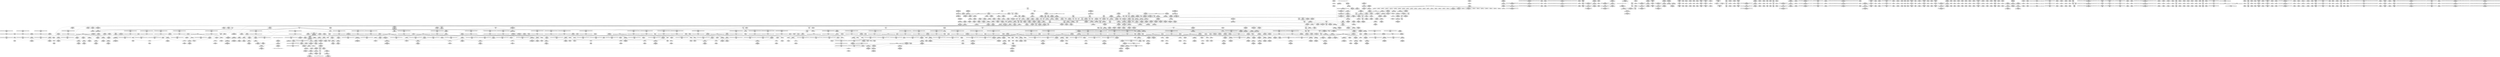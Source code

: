 digraph {
	CE0x5732690 [shape=record,shape=Mrecord,label="{CE0x5732690|_call_void_mcount()_#3}"]
	CE0x57269b0 [shape=record,shape=Mrecord,label="{CE0x57269b0|rcu_lock_release:_tmp7}"]
	CE0x571ea60 [shape=record,shape=Mrecord,label="{CE0x571ea60|selinux_task_setnice:_bb|*SummSink*}"]
	CE0x5753e10 [shape=record,shape=Mrecord,label="{CE0x5753e10|__rcu_read_lock:_tmp1|*SummSink*}"]
	CE0x57a2f00 [shape=record,shape=Mrecord,label="{CE0x57a2f00|__preempt_count_add:_tmp5|./arch/x86/include/asm/preempt.h,72|*SummSink*}"]
	CE0x5739310 [shape=record,shape=Mrecord,label="{CE0x5739310|current_sid:_sid|security/selinux/hooks.c,220|*SummSink*}"]
	CE0x5783d00 [shape=record,shape=Mrecord,label="{CE0x5783d00|GLOBAL:_current_task|Global_var:current_task|*SummSink*}"]
	CE0x57d3f10 [shape=record,shape=Mrecord,label="{CE0x57d3f10|rcu_lock_acquire:_tmp1|*SummSink*}"]
	CE0x5762be0 [shape=record,shape=Mrecord,label="{CE0x5762be0|i64*_getelementptr_inbounds_(_13_x_i64_,_13_x_i64_*___llvm_gcov_ctr126,_i64_0,_i64_0)|*Constant*}"]
	CE0x575fca0 [shape=record,shape=Mrecord,label="{CE0x575fca0|current_sid:_tmp14|security/selinux/hooks.c,218}"]
	CE0x5746ea0 [shape=record,shape=Mrecord,label="{CE0x5746ea0|current_sid:_tmp20|security/selinux/hooks.c,218|*SummSource*}"]
	CE0x57a9e10 [shape=record,shape=Mrecord,label="{CE0x57a9e10|rcu_read_unlock:_tmp6|include/linux/rcupdate.h,933|*SummSource*}"]
	CE0x5792e10 [shape=record,shape=Mrecord,label="{CE0x5792e10|_ret_void,_!dbg_!27717|include/linux/rcupdate.h,424|*SummSource*}"]
	CE0x577d030 [shape=record,shape=Mrecord,label="{CE0x577d030|_call_void_lock_release(%struct.lockdep_map*_%map,_i32_1,_i64_ptrtoint_(i8*_blockaddress(_rcu_lock_release,_%__here)_to_i64))_#10,_!dbg_!27716|include/linux/rcupdate.h,423}"]
	CE0x5721be0 [shape=record,shape=Mrecord,label="{CE0x5721be0|i64*_getelementptr_inbounds_(_2_x_i64_,_2_x_i64_*___llvm_gcov_ctr136,_i64_0,_i64_0)|*Constant*|*SummSource*}"]
	CE0x5723600 [shape=record,shape=Mrecord,label="{CE0x5723600|task_sid:_do.body|*SummSink*}"]
	CE0x5726230 [shape=record,shape=Mrecord,label="{CE0x5726230|rcu_lock_release:_tmp6}"]
	CE0x5777850 [shape=record,shape=Mrecord,label="{CE0x5777850|i64*_getelementptr_inbounds_(_13_x_i64_,_13_x_i64_*___llvm_gcov_ctr126,_i64_0,_i64_10)|*Constant*|*SummSource*}"]
	CE0x5729fa0 [shape=record,shape=Mrecord,label="{CE0x5729fa0|avc_has_perm:_ssid|Function::avc_has_perm&Arg::ssid::}"]
	CE0x5834410 [shape=record,shape=Mrecord,label="{CE0x5834410|_call_void_mcount()_#3}"]
	CE0x579f2e0 [shape=record,shape=Mrecord,label="{CE0x579f2e0|i64*_getelementptr_inbounds_(_4_x_i64_,_4_x_i64_*___llvm_gcov_ctr134,_i64_0,_i64_2)|*Constant*}"]
	CE0x5727ec0 [shape=record,shape=Mrecord,label="{CE0x5727ec0|_call_void_lockdep_rcu_suspicious(i8*_getelementptr_inbounds_(_25_x_i8_,_25_x_i8_*_.str3,_i32_0,_i32_0),_i32_218,_i8*_getelementptr_inbounds_(_45_x_i8_,_45_x_i8_*_.str12,_i32_0,_i32_0))_#10,_!dbg_!27727|security/selinux/hooks.c,218}"]
	CE0x57a2a80 [shape=record,shape=Mrecord,label="{CE0x57a2a80|_call_void_mcount()_#3|*SummSink*}"]
	CE0x57a68f0 [shape=record,shape=Mrecord,label="{CE0x57a68f0|i64*_getelementptr_inbounds_(_11_x_i64_,_11_x_i64_*___llvm_gcov_ctr127,_i64_0,_i64_10)|*Constant*|*SummSource*}"]
	CE0x57752a0 [shape=record,shape=Mrecord,label="{CE0x57752a0|cred_sid:_security|security/selinux/hooks.c,196|*SummSink*}"]
	CE0x5764890 [shape=record,shape=Mrecord,label="{CE0x5764890|GLOBAL:_cred_sid|*Constant*|*SummSource*}"]
	CE0x57a69a0 [shape=record,shape=Mrecord,label="{CE0x57a69a0|i64*_getelementptr_inbounds_(_11_x_i64_,_11_x_i64_*___llvm_gcov_ctr127,_i64_0,_i64_10)|*Constant*|*SummSink*}"]
	CE0x577e190 [shape=record,shape=Mrecord,label="{CE0x577e190|_call_void_rcu_read_unlock()_#10,_!dbg_!27748|security/selinux/hooks.c,209}"]
	CE0x58015f0 [shape=record,shape=Mrecord,label="{CE0x58015f0|rcu_lock_acquire:_tmp7}"]
	CE0x57ab950 [shape=record,shape=Mrecord,label="{CE0x57ab950|rcu_read_lock:_do.end|*SummSource*}"]
	CE0x5739110 [shape=record,shape=Mrecord,label="{CE0x5739110|i32_78|*Constant*|*SummSink*}"]
	CE0x57bd030 [shape=record,shape=Mrecord,label="{CE0x57bd030|i64*_getelementptr_inbounds_(_4_x_i64_,_4_x_i64_*___llvm_gcov_ctr130,_i64_0,_i64_2)|*Constant*|*SummSource*}"]
	CE0x58143a0 [shape=record,shape=Mrecord,label="{CE0x58143a0|__rcu_read_lock:_tmp2|*SummSink*}"]
	CE0x578aac0 [shape=record,shape=Mrecord,label="{CE0x578aac0|_call_void___preempt_count_add(i32_1)_#10,_!dbg_!27711|include/linux/rcupdate.h,239}"]
	CE0x5734660 [shape=record,shape=Mrecord,label="{CE0x5734660|current_has_perm:_perms|Function::current_has_perm&Arg::perms::|*SummSink*}"]
	CE0x5813780 [shape=record,shape=Mrecord,label="{CE0x5813780|__rcu_read_lock:_tmp2}"]
	CE0x57267d0 [shape=record,shape=Mrecord,label="{CE0x57267d0|__rcu_read_unlock:_do.end|*SummSink*}"]
	CE0x5793df0 [shape=record,shape=Mrecord,label="{CE0x5793df0|_ret_void,_!dbg_!27717|include/linux/rcupdate.h,245}"]
	CE0x581ca50 [shape=record,shape=Mrecord,label="{CE0x581ca50|__rcu_read_unlock:_tmp6|include/linux/rcupdate.h,245|*SummSink*}"]
	CE0x5731710 [shape=record,shape=Mrecord,label="{CE0x5731710|VOIDTB_TE:_CE_152,160_}"]
	CE0x72d8810 [shape=record,shape=Mrecord,label="{CE0x72d8810|GLOBAL:_cap_task_setnice|*Constant*|*SummSink*}"]
	CE0x57b9d60 [shape=record,shape=Mrecord,label="{CE0x57b9d60|rcu_read_unlock:_tmp2|*SummSink*}"]
	CE0x5789a90 [shape=record,shape=Mrecord,label="{CE0x5789a90|cred_sid:_tmp2|*SummSink*}"]
	CE0x577d940 [shape=record,shape=Mrecord,label="{CE0x577d940|i64*_getelementptr_inbounds_(_4_x_i64_,_4_x_i64_*___llvm_gcov_ctr133,_i64_0,_i64_3)|*Constant*}"]
	CE0x5762610 [shape=record,shape=Mrecord,label="{CE0x5762610|get_current:_tmp|*SummSource*}"]
	CE0x57a2200 [shape=record,shape=Mrecord,label="{CE0x57a2200|__preempt_count_add:_tmp6|./arch/x86/include/asm/preempt.h,73|*SummSink*}"]
	CE0x577f1d0 [shape=record,shape=Mrecord,label="{CE0x577f1d0|task_sid:_tobool|security/selinux/hooks.c,208|*SummSink*}"]
	CE0x573c6c0 [shape=record,shape=Mrecord,label="{CE0x573c6c0|_ret_void,_!dbg_!27735|include/linux/rcupdate.h,884|*SummSink*}"]
	CE0x578d260 [shape=record,shape=Mrecord,label="{CE0x578d260|COLLAPSED:_GCMRE___llvm_gcov_ctr131_internal_global_2_x_i64_zeroinitializer:_elem_0:default:}"]
	CE0x57bbfa0 [shape=record,shape=Mrecord,label="{CE0x57bbfa0|GLOBAL:___preempt_count|Global_var:__preempt_count}"]
	CE0x57a9260 [shape=record,shape=Mrecord,label="{CE0x57a9260|i64*_getelementptr_inbounds_(_11_x_i64_,_11_x_i64_*___llvm_gcov_ctr127,_i64_0,_i64_1)|*Constant*|*SummSink*}"]
	CE0x579b250 [shape=record,shape=Mrecord,label="{CE0x579b250|%struct.lockdep_map*_null|*Constant*|*SummSink*}"]
	CE0x5764a90 [shape=record,shape=Mrecord,label="{CE0x5764a90|cred_sid:_entry}"]
	CE0x5765380 [shape=record,shape=Mrecord,label="{CE0x5765380|_ret_i32_%tmp6,_!dbg_!27716|security/selinux/hooks.c,197|*SummSink*}"]
	CE0x57cb680 [shape=record,shape=Mrecord,label="{CE0x57cb680|i64*_getelementptr_inbounds_(_11_x_i64_,_11_x_i64_*___llvm_gcov_ctr132,_i64_0,_i64_1)|*Constant*|*SummSink*}"]
	CE0x57216d0 [shape=record,shape=Mrecord,label="{CE0x57216d0|i64_1|*Constant*}"]
	CE0x5853080 [shape=record,shape=Mrecord,label="{CE0x5853080|__preempt_count_sub:_tmp2|*SummSink*}"]
	CE0x577fc10 [shape=record,shape=Mrecord,label="{CE0x577fc10|task_sid:_tmp9|security/selinux/hooks.c,208|*SummSink*}"]
	CE0x5813260 [shape=record,shape=Mrecord,label="{CE0x5813260|__rcu_read_unlock:_tmp}"]
	CE0x57ab0a0 [shape=record,shape=Mrecord,label="{CE0x57ab0a0|rcu_read_lock:_tobool|include/linux/rcupdate.h,882|*SummSource*}"]
	CE0x5729a80 [shape=record,shape=Mrecord,label="{CE0x5729a80|avc_has_perm:_entry|*SummSink*}"]
	CE0x573a980 [shape=record,shape=Mrecord,label="{CE0x573a980|current_sid:_tmp22|security/selinux/hooks.c,218|*SummSource*}"]
	CE0x581ccf0 [shape=record,shape=Mrecord,label="{CE0x581ccf0|__preempt_count_add:_bb}"]
	CE0x5788570 [shape=record,shape=Mrecord,label="{CE0x5788570|task_sid:_if.then|*SummSource*}"]
	CE0x57adc10 [shape=record,shape=Mrecord,label="{CE0x57adc10|__rcu_read_unlock:_bb}"]
	CE0x5719dd0 [shape=record,shape=Mrecord,label="{CE0x5719dd0|current_sid:_tmp5|security/selinux/hooks.c,218|*SummSink*}"]
	CE0x5759400 [shape=record,shape=Mrecord,label="{CE0x5759400|current_sid:_call4|security/selinux/hooks.c,218|*SummSource*}"]
	CE0x57a43e0 [shape=record,shape=Mrecord,label="{CE0x57a43e0|rcu_read_lock:_tmp18|include/linux/rcupdate.h,882}"]
	CE0x5736f10 [shape=record,shape=Mrecord,label="{CE0x5736f10|0:_i32,_4:_i32,_8:_i32,_12:_i32,_:_CMRE_4,8_|*MultipleSource*|security/selinux/hooks.c,218|security/selinux/hooks.c,218|security/selinux/hooks.c,220}"]
	CE0x577d630 [shape=record,shape=Mrecord,label="{CE0x577d630|GLOBAL:_lock_release|*Constant*}"]
	CE0x57bd200 [shape=record,shape=Mrecord,label="{CE0x57bd200|GLOBAL:___preempt_count_sub|*Constant*}"]
	CE0x579ed30 [shape=record,shape=Mrecord,label="{CE0x579ed30|__preempt_count_sub:_entry|*SummSink*}"]
	CE0x578a530 [shape=record,shape=Mrecord,label="{CE0x578a530|GLOBAL:_task_sid.__warned|Global_var:task_sid.__warned|*SummSink*}"]
	CE0x5734fd0 [shape=record,shape=Mrecord,label="{CE0x5734fd0|VOIDTB_TE:_CE_52,56_}"]
	CE0x57a72c0 [shape=record,shape=Mrecord,label="{CE0x57a72c0|GLOBAL:_lockdep_rcu_suspicious|*Constant*}"]
	CE0x5756b30 [shape=record,shape=Mrecord,label="{CE0x5756b30|rcu_lock_acquire:_tmp3|*SummSource*}"]
	CE0x57893d0 [shape=record,shape=Mrecord,label="{CE0x57893d0|task_sid:_tobool4|security/selinux/hooks.c,208}"]
	CE0x5794ea0 [shape=record,shape=Mrecord,label="{CE0x5794ea0|i32_2|*Constant*|*SummSink*}"]
	CE0x5718e40 [shape=record,shape=Mrecord,label="{CE0x5718e40|selinux_task_setnice:_if.then|*SummSink*}"]
	CE0x57b8820 [shape=record,shape=Mrecord,label="{CE0x57b8820|_call_void_mcount()_#3|*SummSource*}"]
	CE0x570a180 [shape=record,shape=Mrecord,label="{CE0x570a180|GLOBAL:_current_sid|*Constant*}"]
	CE0x5760d10 [shape=record,shape=Mrecord,label="{CE0x5760d10|task_sid:_tmp20|security/selinux/hooks.c,208|*SummSource*}"]
	CE0x5812ba0 [shape=record,shape=Mrecord,label="{CE0x5812ba0|__rcu_read_unlock:_tmp4|include/linux/rcupdate.h,244|*SummSource*}"]
	CE0x5781800 [shape=record,shape=Mrecord,label="{CE0x5781800|rcu_read_lock:_call|include/linux/rcupdate.h,882}"]
	CE0x57c33e0 [shape=record,shape=Mrecord,label="{CE0x57c33e0|rcu_read_unlock:_tmp10|include/linux/rcupdate.h,933|*SummSink*}"]
	CE0x5727f30 [shape=record,shape=Mrecord,label="{CE0x5727f30|_call_void_lockdep_rcu_suspicious(i8*_getelementptr_inbounds_(_25_x_i8_,_25_x_i8_*_.str3,_i32_0,_i32_0),_i32_218,_i8*_getelementptr_inbounds_(_45_x_i8_,_45_x_i8_*_.str12,_i32_0,_i32_0))_#10,_!dbg_!27727|security/selinux/hooks.c,218|*SummSource*}"]
	CE0x5786240 [shape=record,shape=Mrecord,label="{CE0x5786240|i64_7|*Constant*|*SummSource*}"]
	CE0x5787700 [shape=record,shape=Mrecord,label="{CE0x5787700|_ret_void,_!dbg_!27717|include/linux/rcupdate.h,419|*SummSink*}"]
	CE0x5710d10 [shape=record,shape=Mrecord,label="{CE0x5710d10|task_sid:_task|Function::task_sid&Arg::task::}"]
	CE0x5726550 [shape=record,shape=Mrecord,label="{CE0x5726550|rcu_lock_release:_tmp6|*SummSink*}"]
	CE0x581cc80 [shape=record,shape=Mrecord,label="{CE0x581cc80|__rcu_read_unlock:_tmp7|include/linux/rcupdate.h,245|*SummSink*}"]
	CE0x57d2740 [shape=record,shape=Mrecord,label="{CE0x57d2740|i32_1|*Constant*}"]
	CE0x5744990 [shape=record,shape=Mrecord,label="{CE0x5744990|i32_77|*Constant*|*SummSource*}"]
	CE0x5756c60 [shape=record,shape=Mrecord,label="{CE0x5756c60|rcu_read_lock:_tmp11|include/linux/rcupdate.h,882|*SummSink*}"]
	CE0x57b7fa0 [shape=record,shape=Mrecord,label="{CE0x57b7fa0|rcu_read_unlock:_do.body}"]
	CE0x572fbf0 [shape=record,shape=Mrecord,label="{CE0x572fbf0|i64_0|*Constant*}"]
	CE0x57ad3f0 [shape=record,shape=Mrecord,label="{CE0x57ad3f0|rcu_read_lock:_call|include/linux/rcupdate.h,882|*SummSink*}"]
	CE0x57aacd0 [shape=record,shape=Mrecord,label="{CE0x57aacd0|rcu_read_unlock:_tmp3}"]
	CE0x57923a0 [shape=record,shape=Mrecord,label="{CE0x57923a0|rcu_lock_release:_entry}"]
	CE0x5819dc0 [shape=record,shape=Mrecord,label="{CE0x5819dc0|__preempt_count_sub:_tmp1|*SummSink*}"]
	CE0x5735040 [shape=record,shape=Mrecord,label="{CE0x5735040|VOIDTB_TE:_CE_56,64_}"]
	CE0x57883f0 [shape=record,shape=Mrecord,label="{CE0x57883f0|task_sid:_bb|*SummSink*}"]
	CE0x5729700 [shape=record,shape=Mrecord,label="{CE0x5729700|avc_has_perm:_entry}"]
	CE0x57766c0 [shape=record,shape=Mrecord,label="{CE0x57766c0|task_sid:_tmp18|security/selinux/hooks.c,208}"]
	CE0x570af50 [shape=record,shape=Mrecord,label="{CE0x570af50|current_sid:_entry|*SummSource*}"]
	CE0x573a810 [shape=record,shape=Mrecord,label="{CE0x573a810|current_sid:_tmp22|security/selinux/hooks.c,218}"]
	CE0x570ecc0 [shape=record,shape=Mrecord,label="{CE0x570ecc0|selinux_task_setnice:_tmp}"]
	CE0x57899b0 [shape=record,shape=Mrecord,label="{CE0x57899b0|cred_sid:_tmp2}"]
	CE0x57134a0 [shape=record,shape=Mrecord,label="{CE0x57134a0|i64*_getelementptr_inbounds_(_11_x_i64_,_11_x_i64_*___llvm_gcov_ctr125,_i64_0,_i64_1)|*Constant*}"]
	CE0x5721f50 [shape=record,shape=Mrecord,label="{CE0x5721f50|current_sid:_tobool|security/selinux/hooks.c,218|*SummSink*}"]
	CE0x5731e60 [shape=record,shape=Mrecord,label="{CE0x5731e60|selinux_task_setnice:_tmp5|security/selinux/hooks.c,3597|*SummSink*}"]
	CE0x571a7a0 [shape=record,shape=Mrecord,label="{CE0x571a7a0|i64_2|*Constant*|*SummSource*}"]
	CE0x57c17a0 [shape=record,shape=Mrecord,label="{CE0x57c17a0|rcu_read_unlock:_call3|include/linux/rcupdate.h,933|*SummSource*}"]
	CE0x571d380 [shape=record,shape=Mrecord,label="{CE0x571d380|selinux_task_setnice:_nice|Function::selinux_task_setnice&Arg::nice::|*SummSink*}"]
	CE0x5710d80 [shape=record,shape=Mrecord,label="{CE0x5710d80|task_sid:_task|Function::task_sid&Arg::task::|*SummSource*}"]
	CE0x57856c0 [shape=record,shape=Mrecord,label="{CE0x57856c0|rcu_read_unlock:_do.body|*SummSink*}"]
	CE0x57cfb70 [shape=record,shape=Mrecord,label="{CE0x57cfb70|i64*_getelementptr_inbounds_(_4_x_i64_,_4_x_i64_*___llvm_gcov_ctr130,_i64_0,_i64_3)|*Constant*}"]
	CE0x57b6630 [shape=record,shape=Mrecord,label="{CE0x57b6630|cred_sid:_sid|security/selinux/hooks.c,197}"]
	CE0x57b62a0 [shape=record,shape=Mrecord,label="{CE0x57b62a0|cred_sid:_tmp5|security/selinux/hooks.c,196}"]
	CE0x57811c0 [shape=record,shape=Mrecord,label="{CE0x57811c0|GLOBAL:___llvm_gcov_ctr126|Global_var:__llvm_gcov_ctr126}"]
	CE0x573b270 [shape=record,shape=Mrecord,label="{CE0x573b270|i1_true|*Constant*|*SummSink*}"]
	CE0x5788500 [shape=record,shape=Mrecord,label="{CE0x5788500|task_sid:_if.then}"]
	CE0x576fb50 [shape=record,shape=Mrecord,label="{CE0x576fb50|get_current:_tmp2|*SummSink*}"]
	CE0x5817f70 [shape=record,shape=Mrecord,label="{CE0x5817f70|i64*_getelementptr_inbounds_(_4_x_i64_,_4_x_i64_*___llvm_gcov_ctr135,_i64_0,_i64_2)|*Constant*}"]
	CE0x5711650 [shape=record,shape=Mrecord,label="{CE0x5711650|current_sid:_tmp17|security/selinux/hooks.c,218|*SummSink*}"]
	CE0x575f310 [shape=record,shape=Mrecord,label="{CE0x575f310|current_sid:_tmp9|security/selinux/hooks.c,218|*SummSource*}"]
	CE0x5739f00 [shape=record,shape=Mrecord,label="{CE0x5739f00|i32_22|*Constant*|*SummSource*}"]
	CE0x581c4b0 [shape=record,shape=Mrecord,label="{CE0x581c4b0|__rcu_read_unlock:_tmp3|*SummSink*}"]
	CE0x57be610 [shape=record,shape=Mrecord,label="{CE0x57be610|_call_void_mcount()_#3|*SummSink*}"]
	CE0x57115e0 [shape=record,shape=Mrecord,label="{CE0x57115e0|current_sid:_tmp17|security/selinux/hooks.c,218|*SummSource*}"]
	CE0x57603c0 [shape=record,shape=Mrecord,label="{CE0x57603c0|i64*_getelementptr_inbounds_(_13_x_i64_,_13_x_i64_*___llvm_gcov_ctr126,_i64_0,_i64_9)|*Constant*}"]
	CE0x5757c20 [shape=record,shape=Mrecord,label="{CE0x5757c20|rcu_read_unlock:_tmp14|include/linux/rcupdate.h,933|*SummSink*}"]
	CE0x57808b0 [shape=record,shape=Mrecord,label="{CE0x57808b0|task_sid:_tmp3|*SummSource*}"]
	CE0x5732e80 [shape=record,shape=Mrecord,label="{CE0x5732e80|VOIDTB_TE:_CE_88,89_}"]
	CE0x57cf970 [shape=record,shape=Mrecord,label="{CE0x57cf970|_call_void___preempt_count_sub(i32_1)_#10,_!dbg_!27715|include/linux/rcupdate.h,244}"]
	CE0x5722560 [shape=record,shape=Mrecord,label="{CE0x5722560|i64*_getelementptr_inbounds_(_2_x_i64_,_2_x_i64_*___llvm_gcov_ctr136,_i64_0,_i64_1)|*Constant*|*SummSink*}"]
	CE0x5742c10 [shape=record,shape=Mrecord,label="{CE0x5742c10|current_sid:_sid|security/selinux/hooks.c,220}"]
	CE0x5774030 [shape=record,shape=Mrecord,label="{CE0x5774030|task_sid:_tmp19|security/selinux/hooks.c,208|*SummSink*}"]
	CE0x5713110 [shape=record,shape=Mrecord,label="{CE0x5713110|i64*_getelementptr_inbounds_(_11_x_i64_,_11_x_i64_*___llvm_gcov_ctr127,_i64_0,_i64_0)|*Constant*|*SummSink*}"]
	CE0x5853010 [shape=record,shape=Mrecord,label="{CE0x5853010|__preempt_count_sub:_tmp2|*SummSource*}"]
	CE0x57bf770 [shape=record,shape=Mrecord,label="{CE0x57bf770|__preempt_count_add:_entry}"]
	CE0x575fad0 [shape=record,shape=Mrecord,label="{CE0x575fad0|i64*_getelementptr_inbounds_(_11_x_i64_,_11_x_i64_*___llvm_gcov_ctr125,_i64_0,_i64_8)|*Constant*|*SummSink*}"]
	CE0x5756a70 [shape=record,shape=Mrecord,label="{CE0x5756a70|rcu_lock_acquire:_tmp3}"]
	CE0x57bfd00 [shape=record,shape=Mrecord,label="{CE0x57bfd00|rcu_read_unlock:_tobool1|include/linux/rcupdate.h,933|*SummSink*}"]
	CE0x5773440 [shape=record,shape=Mrecord,label="{CE0x5773440|task_sid:_real_cred|security/selinux/hooks.c,208}"]
	CE0x5786720 [shape=record,shape=Mrecord,label="{CE0x5786720|_call_void_rcu_lock_acquire(%struct.lockdep_map*_rcu_lock_map)_#10,_!dbg_!27711|include/linux/rcupdate.h,881|*SummSink*}"]
	CE0x57d3c20 [shape=record,shape=Mrecord,label="{CE0x57d3c20|i64*_getelementptr_inbounds_(_11_x_i64_,_11_x_i64_*___llvm_gcov_ctr132,_i64_0,_i64_8)|*Constant*}"]
	CE0x57d0d80 [shape=record,shape=Mrecord,label="{CE0x57d0d80|rcu_read_unlock:_tmp13|include/linux/rcupdate.h,933|*SummSink*}"]
	CE0x57bff10 [shape=record,shape=Mrecord,label="{CE0x57bff10|_call_void_asm_sideeffect_,_memory_,_dirflag_,_fpsr_,_flags_()_#3,_!dbg_!27711,_!srcloc_!27714|include/linux/rcupdate.h,244}"]
	CE0x5727fa0 [shape=record,shape=Mrecord,label="{CE0x5727fa0|_call_void_lockdep_rcu_suspicious(i8*_getelementptr_inbounds_(_25_x_i8_,_25_x_i8_*_.str3,_i32_0,_i32_0),_i32_218,_i8*_getelementptr_inbounds_(_45_x_i8_,_45_x_i8_*_.str12,_i32_0,_i32_0))_#10,_!dbg_!27727|security/selinux/hooks.c,218|*SummSink*}"]
	CE0x5745a00 [shape=record,shape=Mrecord,label="{CE0x5745a00|i8*_getelementptr_inbounds_(_45_x_i8_,_45_x_i8_*_.str12,_i32_0,_i32_0)|*Constant*|*SummSink*}"]
	CE0x57131a0 [shape=record,shape=Mrecord,label="{CE0x57131a0|rcu_read_lock:_land.lhs.true2|*SummSink*}"]
	CE0x57a5020 [shape=record,shape=Mrecord,label="{CE0x57a5020|_call_void_lockdep_rcu_suspicious(i8*_getelementptr_inbounds_(_25_x_i8_,_25_x_i8_*_.str45,_i32_0,_i32_0),_i32_883,_i8*_getelementptr_inbounds_(_42_x_i8_,_42_x_i8_*_.str46,_i32_0,_i32_0))_#10,_!dbg_!27728|include/linux/rcupdate.h,882|*SummSink*}"]
	CE0x5788cc0 [shape=record,shape=Mrecord,label="{CE0x5788cc0|rcu_read_lock:_tobool1|include/linux/rcupdate.h,882}"]
	CE0x5726fb0 [shape=record,shape=Mrecord,label="{CE0x5726fb0|__rcu_read_unlock:_do.end}"]
	CE0x57b74e0 [shape=record,shape=Mrecord,label="{CE0x57b74e0|cred_sid:_tmp6|security/selinux/hooks.c,197}"]
	CE0x583a8a0 [shape=record,shape=Mrecord,label="{CE0x583a8a0|i64*_getelementptr_inbounds_(_4_x_i64_,_4_x_i64_*___llvm_gcov_ctr129,_i64_0,_i64_2)|*Constant*|*SummSource*}"]
	CE0x5759d20 [shape=record,shape=Mrecord,label="{CE0x5759d20|get_current:_entry|*SummSource*}"]
	CE0x57aa200 [shape=record,shape=Mrecord,label="{CE0x57aa200|get_current:_tmp}"]
	CE0x5711f50 [shape=record,shape=Mrecord,label="{CE0x5711f50|current_has_perm:_call2|security/selinux/hooks.c,1544|*SummSource*}"]
	CE0x572a870 [shape=record,shape=Mrecord,label="{CE0x572a870|avc_has_perm:_auditdata|Function::avc_has_perm&Arg::auditdata::|*SummSource*}"]
	CE0x5761e90 [shape=record,shape=Mrecord,label="{CE0x5761e90|current_sid:_do.end|*SummSink*}"]
	CE0x5783150 [shape=record,shape=Mrecord,label="{CE0x5783150|i64*_getelementptr_inbounds_(_13_x_i64_,_13_x_i64_*___llvm_gcov_ctr126,_i64_0,_i64_0)|*Constant*|*SummSink*}"]
	CE0x5727820 [shape=record,shape=Mrecord,label="{CE0x5727820|i64*_getelementptr_inbounds_(_13_x_i64_,_13_x_i64_*___llvm_gcov_ctr126,_i64_0,_i64_12)|*Constant*}"]
	CE0x57d3010 [shape=record,shape=Mrecord,label="{CE0x57d3010|rcu_lock_release:_tmp3|*SummSink*}"]
	CE0x58111f0 [shape=record,shape=Mrecord,label="{CE0x58111f0|__rcu_read_unlock:_bb|*SummSource*}"]
	CE0x57d7430 [shape=record,shape=Mrecord,label="{CE0x57d7430|rcu_read_unlock:_tmp21|include/linux/rcupdate.h,935|*SummSink*}"]
	CE0x57b1b00 [shape=record,shape=Mrecord,label="{CE0x57b1b00|i64*_getelementptr_inbounds_(_4_x_i64_,_4_x_i64_*___llvm_gcov_ctr129,_i64_0,_i64_1)|*Constant*}"]
	CE0x570a320 [shape=record,shape=Mrecord,label="{CE0x570a320|current_has_perm:_tmp3}"]
	CE0x57c96a0 [shape=record,shape=Mrecord,label="{CE0x57c96a0|rcu_read_unlock:_do.end|*SummSource*}"]
	CE0x579b4a0 [shape=record,shape=Mrecord,label="{CE0x579b4a0|i64_ptrtoint_(i8*_blockaddress(_rcu_lock_acquire,_%__here)_to_i64)|*Constant*}"]
	CE0x57d8040 [shape=record,shape=Mrecord,label="{CE0x57d8040|_call_void_rcu_lock_release(%struct.lockdep_map*_rcu_lock_map)_#10,_!dbg_!27733|include/linux/rcupdate.h,935|*SummSource*}"]
	CE0x57bd4b0 [shape=record,shape=Mrecord,label="{CE0x57bd4b0|rcu_lock_acquire:_tmp}"]
	CE0x5721740 [shape=record,shape=Mrecord,label="{CE0x5721740|current_sid:_tmp1}"]
	CE0x573b970 [shape=record,shape=Mrecord,label="{CE0x573b970|current_sid:_tmp15|security/selinux/hooks.c,218|*SummSink*}"]
	CE0x57acf10 [shape=record,shape=Mrecord,label="{CE0x57acf10|rcu_read_lock:_if.then|*SummSink*}"]
	CE0x57c94b0 [shape=record,shape=Mrecord,label="{CE0x57c94b0|GLOBAL:_rcu_read_lock.__warned|Global_var:rcu_read_lock.__warned|*SummSink*}"]
	CE0x57d7350 [shape=record,shape=Mrecord,label="{CE0x57d7350|i64*_getelementptr_inbounds_(_11_x_i64_,_11_x_i64_*___llvm_gcov_ctr132,_i64_0,_i64_10)|*Constant*|*SummSink*}"]
	CE0x5777900 [shape=record,shape=Mrecord,label="{CE0x5777900|i64*_getelementptr_inbounds_(_13_x_i64_,_13_x_i64_*___llvm_gcov_ctr126,_i64_0,_i64_10)|*Constant*|*SummSink*}"]
	CE0x5816f40 [shape=record,shape=Mrecord,label="{CE0x5816f40|i64*_getelementptr_inbounds_(_4_x_i64_,_4_x_i64_*___llvm_gcov_ctr134,_i64_0,_i64_1)|*Constant*|*SummSink*}"]
	CE0x577f9d0 [shape=record,shape=Mrecord,label="{CE0x577f9d0|task_sid:_tobool1|security/selinux/hooks.c,208}"]
	CE0x5756e40 [shape=record,shape=Mrecord,label="{CE0x5756e40|rcu_read_lock:_tmp12|include/linux/rcupdate.h,882}"]
	CE0x5711240 [shape=record,shape=Mrecord,label="{CE0x5711240|current_sid:_tmp17|security/selinux/hooks.c,218}"]
	CE0x571b9e0 [shape=record,shape=Mrecord,label="{CE0x571b9e0|selinux_task_setnice:_retval.0}"]
	CE0x57d2b30 [shape=record,shape=Mrecord,label="{CE0x57d2b30|rcu_read_unlock:_land.lhs.true}"]
	CE0x5789dc0 [shape=record,shape=Mrecord,label="{CE0x5789dc0|task_sid:_do.end6|*SummSink*}"]
	CE0x57473d0 [shape=record,shape=Mrecord,label="{CE0x57473d0|task_sid:_if.end|*SummSink*}"]
	CE0x57ca7d0 [shape=record,shape=Mrecord,label="{CE0x57ca7d0|__rcu_read_lock:_tmp4|include/linux/rcupdate.h,239|*SummSource*}"]
	CE0x578b7c0 [shape=record,shape=Mrecord,label="{CE0x578b7c0|task_sid:_tmp11|security/selinux/hooks.c,208|*SummSink*}"]
	CE0x5772e40 [shape=record,shape=Mrecord,label="{CE0x5772e40|cred_sid:_tmp1}"]
	CE0x57701f0 [shape=record,shape=Mrecord,label="{CE0x57701f0|task_sid:_tmp3}"]
	CE0x5794600 [shape=record,shape=Mrecord,label="{CE0x5794600|i64*_getelementptr_inbounds_(_4_x_i64_,_4_x_i64_*___llvm_gcov_ctr128,_i64_0,_i64_0)|*Constant*|*SummSink*}"]
	CE0x579bf20 [shape=record,shape=Mrecord,label="{CE0x579bf20|i64*_getelementptr_inbounds_(_4_x_i64_,_4_x_i64_*___llvm_gcov_ctr130,_i64_0,_i64_3)|*Constant*|*SummSink*}"]
	CE0x57c1e90 [shape=record,shape=Mrecord,label="{CE0x57c1e90|rcu_read_unlock:_tobool1|include/linux/rcupdate.h,933}"]
	CE0x577ecb0 [shape=record,shape=Mrecord,label="{CE0x577ecb0|get_current:_bb}"]
	CE0x578b220 [shape=record,shape=Mrecord,label="{CE0x578b220|i64*_getelementptr_inbounds_(_2_x_i64_,_2_x_i64_*___llvm_gcov_ctr131,_i64_0,_i64_0)|*Constant*}"]
	CE0x57cc2b0 [shape=record,shape=Mrecord,label="{CE0x57cc2b0|rcu_read_lock:_land.lhs.true2}"]
	CE0x5717290 [shape=record,shape=Mrecord,label="{CE0x5717290|GLOBAL:_current_has_perm|*Constant*|*SummSink*}"]
	CE0x57b5d90 [shape=record,shape=Mrecord,label="{CE0x57b5d90|cred_sid:_bb}"]
	CE0x5810f00 [shape=record,shape=Mrecord,label="{CE0x5810f00|__preempt_count_add:_do.body|*SummSource*}"]
	CE0x5792260 [shape=record,shape=Mrecord,label="{CE0x5792260|GLOBAL:_rcu_lock_release|*Constant*|*SummSource*}"]
	CE0x572d0f0 [shape=record,shape=Mrecord,label="{CE0x572d0f0|i64_1|*Constant*|*SummSink*}"]
	CE0x5800980 [shape=record,shape=Mrecord,label="{CE0x5800980|rcu_lock_release:_tmp2|*SummSink*}"]
	CE0x57475c0 [shape=record,shape=Mrecord,label="{CE0x57475c0|task_sid:_do.body5|*SummSource*}"]
	CE0x58345f0 [shape=record,shape=Mrecord,label="{CE0x58345f0|_call_void_mcount()_#3|*SummSink*}"]
	CE0x5710840 [shape=record,shape=Mrecord,label="{CE0x5710840|current_has_perm:_call2|security/selinux/hooks.c,1544|*SummSink*}"]
	CE0x57cace0 [shape=record,shape=Mrecord,label="{CE0x57cace0|i64*_getelementptr_inbounds_(_11_x_i64_,_11_x_i64_*___llvm_gcov_ctr127,_i64_0,_i64_0)|*Constant*}"]
	CE0x5777040 [shape=record,shape=Mrecord,label="{CE0x5777040|task_sid:_tmp21|security/selinux/hooks.c,208|*SummSource*}"]
	CE0x5723a50 [shape=record,shape=Mrecord,label="{CE0x5723a50|current_has_perm:_bb|*SummSink*}"]
	CE0x57924c0 [shape=record,shape=Mrecord,label="{CE0x57924c0|_ret_void,_!dbg_!27717|include/linux/rcupdate.h,424|*SummSink*}"]
	CE0x5770030 [shape=record,shape=Mrecord,label="{CE0x5770030|GLOBAL:_rcu_read_lock|*Constant*}"]
	CE0x57ce3f0 [shape=record,shape=Mrecord,label="{CE0x57ce3f0|rcu_read_unlock:_tmp|*SummSource*}"]
	CE0x5783050 [shape=record,shape=Mrecord,label="{CE0x5783050|_ret_void,_!dbg_!27717|include/linux/rcupdate.h,240}"]
	CE0x57d6560 [shape=record,shape=Mrecord,label="{CE0x57d6560|rcu_read_unlock:_tmp19|include/linux/rcupdate.h,933|*SummSink*}"]
	CE0x57163e0 [shape=record,shape=Mrecord,label="{CE0x57163e0|current_has_perm:_call|security/selinux/hooks.c,1542}"]
	CE0x57c1e00 [shape=record,shape=Mrecord,label="{CE0x57c1e00|rcu_read_unlock:_tmp9|include/linux/rcupdate.h,933}"]
	CE0x5818120 [shape=record,shape=Mrecord,label="{CE0x5818120|i64*_getelementptr_inbounds_(_4_x_i64_,_4_x_i64_*___llvm_gcov_ctr135,_i64_0,_i64_2)|*Constant*|*SummSink*}"]
	CE0x57bada0 [shape=record,shape=Mrecord,label="{CE0x57bada0|__rcu_read_lock:_tmp}"]
	CE0x5783450 [shape=record,shape=Mrecord,label="{CE0x5783450|task_sid:_do.end|*SummSink*}"]
	CE0x572cff0 [shape=record,shape=Mrecord,label="{CE0x572cff0|VOIDTB_TE:_CE_64,72_}"]
	CE0x5764e00 [shape=record,shape=Mrecord,label="{CE0x5764e00|cred_sid:_cred|Function::cred_sid&Arg::cred::}"]
	CE0x577f460 [shape=record,shape=Mrecord,label="{CE0x577f460|__rcu_read_lock:_entry|*SummSource*}"]
	CE0x572f390 [shape=record,shape=Mrecord,label="{CE0x572f390|selinux_task_setnice:_tmp3|security/selinux/hooks.c,3597|*SummSink*}"]
	CE0x5814530 [shape=record,shape=Mrecord,label="{CE0x5814530|i64*_getelementptr_inbounds_(_4_x_i64_,_4_x_i64_*___llvm_gcov_ctr128,_i64_0,_i64_2)|*Constant*}"]
	CE0x5784290 [shape=record,shape=Mrecord,label="{CE0x5784290|task_sid:_tmp7|security/selinux/hooks.c,208}"]
	CE0x57c0090 [shape=record,shape=Mrecord,label="{CE0x57c0090|__rcu_read_unlock:_tmp5|include/linux/rcupdate.h,244}"]
	CE0x5746b10 [shape=record,shape=Mrecord,label="{CE0x5746b10|current_sid:_tmp19|security/selinux/hooks.c,218|*SummSink*}"]
	CE0x57c6b10 [shape=record,shape=Mrecord,label="{CE0x57c6b10|rcu_read_lock:_tmp14|include/linux/rcupdate.h,882|*SummSource*}"]
	CE0x573f010 [shape=record,shape=Mrecord,label="{CE0x573f010|i64_3|*Constant*|*SummSource*}"]
	CE0x5772630 [shape=record,shape=Mrecord,label="{CE0x5772630|_call_void___rcu_read_lock()_#10,_!dbg_!27710|include/linux/rcupdate.h,879|*SummSource*}"]
	CE0x57455b0 [shape=record,shape=Mrecord,label="{CE0x57455b0|task_sid:_land.lhs.true2|*SummSink*}"]
	CE0x578c040 [shape=record,shape=Mrecord,label="{CE0x578c040|task_sid:_tmp9|security/selinux/hooks.c,208|*SummSource*}"]
	CE0x573d340 [shape=record,shape=Mrecord,label="{CE0x573d340|current_sid:_tmp14|security/selinux/hooks.c,218|*SummSource*}"]
	CE0x57c65d0 [shape=record,shape=Mrecord,label="{CE0x57c65d0|rcu_read_lock:_tmp13|include/linux/rcupdate.h,882|*SummSource*}"]
	CE0x573c140 [shape=record,shape=Mrecord,label="{CE0x573c140|current_sid:_tmp16|security/selinux/hooks.c,218|*SummSink*}"]
	CE0x5800cb0 [shape=record,shape=Mrecord,label="{CE0x5800cb0|rcu_lock_acquire:_bb|*SummSink*}"]
	CE0x57c12e0 [shape=record,shape=Mrecord,label="{CE0x57c12e0|rcu_read_unlock:_tmp12|include/linux/rcupdate.h,933|*SummSink*}"]
	CE0x5803670 [shape=record,shape=Mrecord,label="{CE0x5803670|i64*_getelementptr_inbounds_(_4_x_i64_,_4_x_i64_*___llvm_gcov_ctr129,_i64_0,_i64_3)|*Constant*}"]
	CE0x57b8750 [shape=record,shape=Mrecord,label="{CE0x57b8750|_call_void_mcount()_#3}"]
	CE0x5741dc0 [shape=record,shape=Mrecord,label="{CE0x5741dc0|rcu_read_lock:_tmp10|include/linux/rcupdate.h,882}"]
	CE0x57bd8c0 [shape=record,shape=Mrecord,label="{CE0x57bd8c0|rcu_lock_release:_tmp|*SummSource*}"]
	CE0x57621d0 [shape=record,shape=Mrecord,label="{CE0x57621d0|current_sid:_do.body}"]
	CE0x578bc00 [shape=record,shape=Mrecord,label="{CE0x578bc00|_call_void_mcount()_#3}"]
	CE0x57c38e0 [shape=record,shape=Mrecord,label="{CE0x57c38e0|rcu_read_lock:_tobool1|include/linux/rcupdate.h,882|*SummSink*}"]
	CE0x575d020 [shape=record,shape=Mrecord,label="{CE0x575d020|cred_sid:_tmp3}"]
	CE0x5795f40 [shape=record,shape=Mrecord,label="{CE0x5795f40|rcu_lock_release:___here|*SummSource*}"]
	CE0x578e7f0 [shape=record,shape=Mrecord,label="{CE0x578e7f0|rcu_read_unlock:_tmp18|include/linux/rcupdate.h,933}"]
	CE0x5774f40 [shape=record,shape=Mrecord,label="{CE0x5774f40|i32_22|*Constant*}"]
	CE0x57fd0d0 [shape=record,shape=Mrecord,label="{CE0x57fd0d0|i64*_getelementptr_inbounds_(_4_x_i64_,_4_x_i64_*___llvm_gcov_ctr133,_i64_0,_i64_2)|*Constant*}"]
	CE0x579af60 [shape=record,shape=Mrecord,label="{CE0x579af60|%struct.lockdep_map*_null|*Constant*}"]
	CE0x57a9340 [shape=record,shape=Mrecord,label="{CE0x57a9340|rcu_read_lock:_tmp1}"]
	CE0x575c400 [shape=record,shape=Mrecord,label="{CE0x575c400|current_sid:_tobool1|security/selinux/hooks.c,218|*SummSource*}"]
	CE0x5742b30 [shape=record,shape=Mrecord,label="{CE0x5742b30|i32_1|*Constant*|*SummSink*}"]
	CE0x57350b0 [shape=record,shape=Mrecord,label="{CE0x57350b0|VOIDTB_TE:_CE_72,80_}"]
	CE0x57a2190 [shape=record,shape=Mrecord,label="{CE0x57a2190|__preempt_count_add:_tmp6|./arch/x86/include/asm/preempt.h,73|*SummSource*}"]
	CE0x5735b60 [shape=record,shape=Mrecord,label="{CE0x5735b60|i64*_getelementptr_inbounds_(_6_x_i64_,_6_x_i64_*___llvm_gcov_ctr283,_i64_0,_i64_4)|*Constant*|*SummSink*}"]
	CE0x5792bb0 [shape=record,shape=Mrecord,label="{CE0x5792bb0|GLOBAL:___rcu_read_unlock|*Constant*}"]
	CE0x5764e70 [shape=record,shape=Mrecord,label="{CE0x5764e70|cred_sid:_cred|Function::cred_sid&Arg::cred::|*SummSource*}"]
	CE0x5845970 [shape=record,shape=Mrecord,label="{CE0x5845970|__preempt_count_add:_do.end|*SummSource*}"]
	CE0x5802730 [shape=record,shape=Mrecord,label="{CE0x5802730|rcu_lock_release:_bb}"]
	CE0x5795e20 [shape=record,shape=Mrecord,label="{CE0x5795e20|i64*_getelementptr_inbounds_(_4_x_i64_,_4_x_i64_*___llvm_gcov_ctr133,_i64_0,_i64_1)|*Constant*|*SummSource*}"]
	CE0x575d090 [shape=record,shape=Mrecord,label="{CE0x575d090|cred_sid:_tmp3|*SummSource*}"]
	CE0x577fba0 [shape=record,shape=Mrecord,label="{CE0x577fba0|task_sid:_tobool1|security/selinux/hooks.c,208|*SummSource*}"]
	CE0x5753f90 [shape=record,shape=Mrecord,label="{CE0x5753f90|i64*_getelementptr_inbounds_(_4_x_i64_,_4_x_i64_*___llvm_gcov_ctr128,_i64_0,_i64_1)|*Constant*}"]
	CE0x5773f00 [shape=record,shape=Mrecord,label="{CE0x5773f00|task_sid:_tmp19|security/selinux/hooks.c,208|*SummSource*}"]
	CE0x57729a0 [shape=record,shape=Mrecord,label="{CE0x57729a0|_call_void_rcu_read_lock()_#10,_!dbg_!27712|security/selinux/hooks.c,207}"]
	CE0x571faf0 [shape=record,shape=Mrecord,label="{CE0x571faf0|selinux_task_setnice:_tmp11|security/selinux/hooks.c,3601|*SummSource*}"]
	CE0x575f1e0 [shape=record,shape=Mrecord,label="{CE0x575f1e0|current_sid:_tmp9|security/selinux/hooks.c,218}"]
	CE0x7452d00 [shape=record,shape=Mrecord,label="{CE0x7452d00|selinux_task_setnice:_tmp4|security/selinux/hooks.c,3597|*SummSink*}"]
	CE0x57394e0 [shape=record,shape=Mrecord,label="{CE0x57394e0|current_sid:_cred|security/selinux/hooks.c,218|*SummSink*}"]
	CE0x5759fe0 [shape=record,shape=Mrecord,label="{CE0x5759fe0|_ret_%struct.task_struct*_%tmp4,_!dbg_!27714|./arch/x86/include/asm/current.h,14|*SummSource*}"]
	CE0x5814fe0 [shape=record,shape=Mrecord,label="{CE0x5814fe0|__preempt_count_sub:_tmp3|*SummSource*}"]
	CE0x5762050 [shape=record,shape=Mrecord,label="{CE0x5762050|current_sid:_land.lhs.true|*SummSource*}"]
	CE0x5787f40 [shape=record,shape=Mrecord,label="{CE0x5787f40|GLOBAL:_current_task|Global_var:current_task}"]
	CE0x5729380 [shape=record,shape=Mrecord,label="{CE0x5729380|GLOBAL:_task_sid|*Constant*}"]
	CE0x5736690 [shape=record,shape=Mrecord,label="{CE0x5736690|GLOBAL:___llvm_gcov_ctr283|Global_var:__llvm_gcov_ctr283|*SummSource*}"]
	CE0x75149e0 [shape=record,shape=Mrecord,label="{CE0x75149e0|selinux_task_setnice:_call|security/selinux/hooks.c,3596|*SummSink*}"]
	CE0x57a2560 [shape=record,shape=Mrecord,label="{CE0x57a2560|__preempt_count_sub:_tmp6|./arch/x86/include/asm/preempt.h,78}"]
	CE0x573eee0 [shape=record,shape=Mrecord,label="{CE0x573eee0|i64_3|*Constant*}"]
	CE0x5726110 [shape=record,shape=Mrecord,label="{CE0x5726110|i64*_getelementptr_inbounds_(_4_x_i64_,_4_x_i64_*___llvm_gcov_ctr133,_i64_0,_i64_3)|*Constant*|*SummSource*}"]
	CE0x577cfc0 [shape=record,shape=Mrecord,label="{CE0x577cfc0|rcu_lock_release:_tmp5|include/linux/rcupdate.h,423|*SummSink*}"]
	CE0x57cb2e0 [shape=record,shape=Mrecord,label="{CE0x57cb2e0|rcu_read_lock:_tmp6|include/linux/rcupdate.h,882|*SummSink*}"]
	CE0x57125c0 [shape=record,shape=Mrecord,label="{CE0x57125c0|selinux_task_setnice:_retval.0|*SummSink*}"]
	CE0x5743fc0 [shape=record,shape=Mrecord,label="{CE0x5743fc0|current_sid:_tmp24|security/selinux/hooks.c,220|*SummSink*}"]
	CE0x57c81d0 [shape=record,shape=Mrecord,label="{CE0x57c81d0|rcu_read_lock:_tmp17|include/linux/rcupdate.h,882|*SummSource*}"]
	CE0x57b63e0 [shape=record,shape=Mrecord,label="{CE0x57b63e0|cred_sid:_tmp5|security/selinux/hooks.c,196|*SummSource*}"]
	CE0x577e250 [shape=record,shape=Mrecord,label="{CE0x577e250|_call_void_rcu_read_unlock()_#10,_!dbg_!27748|security/selinux/hooks.c,209|*SummSource*}"]
	CE0x575c320 [shape=record,shape=Mrecord,label="{CE0x575c320|current_sid:_tobool1|security/selinux/hooks.c,218}"]
	CE0x7514910 [shape=record,shape=Mrecord,label="{CE0x7514910|selinux_task_setnice:_call|security/selinux/hooks.c,3596}"]
	CE0x5762110 [shape=record,shape=Mrecord,label="{CE0x5762110|current_sid:_land.lhs.true|*SummSink*}"]
	CE0x57c98c0 [shape=record,shape=Mrecord,label="{CE0x57c98c0|rcu_read_unlock:_if.end}"]
	CE0x5762ac0 [shape=record,shape=Mrecord,label="{CE0x5762ac0|task_sid:_if.then|*SummSink*}"]
	CE0x5729cf0 [shape=record,shape=Mrecord,label="{CE0x5729cf0|avc_has_perm:_requested|Function::avc_has_perm&Arg::requested::|*SummSink*}"]
	CE0x573aa80 [shape=record,shape=Mrecord,label="{CE0x573aa80|current_sid:_tmp22|security/selinux/hooks.c,218|*SummSink*}"]
	CE0x5757480 [shape=record,shape=Mrecord,label="{CE0x5757480|rcu_read_lock:_call3|include/linux/rcupdate.h,882}"]
	CE0x575ec70 [shape=record,shape=Mrecord,label="{CE0x575ec70|current_sid:_do.end}"]
	CE0x5765640 [shape=record,shape=Mrecord,label="{CE0x5765640|_call_void_mcount()_#3|*SummSource*}"]
	CE0x58028b0 [shape=record,shape=Mrecord,label="{CE0x58028b0|rcu_lock_release:_bb|*SummSink*}"]
	CE0x5727590 [shape=record,shape=Mrecord,label="{CE0x5727590|task_sid:_tmp26|security/selinux/hooks.c,208}"]
	CE0x5715080 [shape=record,shape=Mrecord,label="{CE0x5715080|current_sid:_tmp10|security/selinux/hooks.c,218|*SummSource*}"]
	CE0x5781680 [shape=record,shape=Mrecord,label="{CE0x5781680|rcu_lock_acquire:_map|Function::rcu_lock_acquire&Arg::map::|*SummSink*}"]
	CE0x57ab2c0 [shape=record,shape=Mrecord,label="{CE0x57ab2c0|0:_i8,_:_GCMR_rcu_read_lock.__warned_internal_global_i8_0,_section_.data.unlikely_,_align_1:_elem_0:default:}"]
	CE0x5781550 [shape=record,shape=Mrecord,label="{CE0x5781550|rcu_lock_acquire:_map|Function::rcu_lock_acquire&Arg::map::|*SummSource*}"]
	CE0x57b5980 [shape=record,shape=Mrecord,label="{CE0x57b5980|rcu_read_lock:_tmp22|include/linux/rcupdate.h,884|*SummSource*}"]
	CE0x5747a70 [shape=record,shape=Mrecord,label="{CE0x5747a70|selinux_task_setnice:_tobool|security/selinux/hooks.c,3597|*SummSink*}"]
	CE0x571eed0 [shape=record,shape=Mrecord,label="{CE0x571eed0|selinux_task_setnice:_return|*SummSink*}"]
	CE0x573d6b0 [shape=record,shape=Mrecord,label="{CE0x573d6b0|i1_true|*Constant*}"]
	CE0x57d75b0 [shape=record,shape=Mrecord,label="{CE0x57d75b0|rcu_read_unlock:_tmp22|include/linux/rcupdate.h,935|*SummSink*}"]
	CE0x58134b0 [shape=record,shape=Mrecord,label="{CE0x58134b0|__rcu_read_lock:_bb}"]
	CE0x577f050 [shape=record,shape=Mrecord,label="{CE0x577f050|task_sid:_call|security/selinux/hooks.c,208|*SummSink*}"]
	CE0x5788040 [shape=record,shape=Mrecord,label="{CE0x5788040|%struct.task_struct*_(%struct.task_struct**)*_asm_movq_%gs:$_1:P_,$0_,_r,im,_dirflag_,_fpsr_,_flags_}"]
	CE0x578f7c0 [shape=record,shape=Mrecord,label="{CE0x578f7c0|i8*_getelementptr_inbounds_(_44_x_i8_,_44_x_i8_*_.str47,_i32_0,_i32_0)|*Constant*}"]
	CE0x5715550 [shape=record,shape=Mrecord,label="{CE0x5715550|GLOBAL:_current_sid|*Constant*|*SummSource*}"]
	CE0x57d6a50 [shape=record,shape=Mrecord,label="{CE0x57d6a50|rcu_read_unlock:_tmp20|include/linux/rcupdate.h,933|*SummSink*}"]
	CE0x57462c0 [shape=record,shape=Mrecord,label="{CE0x57462c0|current_sid:_tmp18|security/selinux/hooks.c,218|*SummSink*}"]
	CE0x5787c30 [shape=record,shape=Mrecord,label="{CE0x5787c30|task_sid:_tmp7|security/selinux/hooks.c,208|*SummSource*}"]
	CE0x5786850 [shape=record,shape=Mrecord,label="{CE0x5786850|rcu_lock_acquire:_entry|*SummSource*}"]
	CE0x57634f0 [shape=record,shape=Mrecord,label="{CE0x57634f0|get_current:_tmp4|./arch/x86/include/asm/current.h,14|*SummSource*}"]
	CE0x5713e30 [shape=record,shape=Mrecord,label="{CE0x5713e30|i64*_getelementptr_inbounds_(_13_x_i64_,_13_x_i64_*___llvm_gcov_ctr126,_i64_0,_i64_12)|*Constant*|*SummSink*}"]
	CE0x57ac420 [shape=record,shape=Mrecord,label="{CE0x57ac420|rcu_read_lock:_land.lhs.true}"]
	CE0x5794520 [shape=record,shape=Mrecord,label="{CE0x5794520|__rcu_read_lock:_do.body|*SummSink*}"]
	CE0x57aae90 [shape=record,shape=Mrecord,label="{CE0x57aae90|rcu_read_unlock:_tmp3|*SummSink*}"]
	CE0x58112c0 [shape=record,shape=Mrecord,label="{CE0x58112c0|i64_1|*Constant*}"]
	CE0x573a2d0 [shape=record,shape=Mrecord,label="{CE0x573a2d0|current_sid:_security|security/selinux/hooks.c,218|*SummSource*}"]
	CE0x5785810 [shape=record,shape=Mrecord,label="{CE0x5785810|rcu_read_unlock:_bb|*SummSource*}"]
	CE0x57c0eb0 [shape=record,shape=Mrecord,label="{CE0x57c0eb0|rcu_lock_acquire:_tmp3|*SummSink*}"]
	CE0x57a3da0 [shape=record,shape=Mrecord,label="{CE0x57a3da0|i64*_getelementptr_inbounds_(_2_x_i64_,_2_x_i64_*___llvm_gcov_ctr98,_i64_0,_i64_0)|*Constant*|*SummSource*}"]
	CE0x572aab0 [shape=record,shape=Mrecord,label="{CE0x572aab0|_ret_i32_%retval.0,_!dbg_!27728|security/selinux/avc.c,775|*SummSource*}"]
	CE0x5718340 [shape=record,shape=Mrecord,label="{CE0x5718340|i16_2|*Constant*}"]
	CE0x57bd520 [shape=record,shape=Mrecord,label="{CE0x57bd520|COLLAPSED:_GCMRE___llvm_gcov_ctr130_internal_global_4_x_i64_zeroinitializer:_elem_0:default:}"]
	CE0x579ee70 [shape=record,shape=Mrecord,label="{CE0x579ee70|_ret_void,_!dbg_!27720|./arch/x86/include/asm/preempt.h,78}"]
	CE0x57c03d0 [shape=record,shape=Mrecord,label="{CE0x57c03d0|i64*_getelementptr_inbounds_(_11_x_i64_,_11_x_i64_*___llvm_gcov_ctr132,_i64_0,_i64_0)|*Constant*}"]
	CE0x58023c0 [shape=record,shape=Mrecord,label="{CE0x58023c0|i8*_undef|*Constant*|*SummSink*}"]
	CE0x5770740 [shape=record,shape=Mrecord,label="{CE0x5770740|task_sid:_tmp10|security/selinux/hooks.c,208|*SummSource*}"]
	CE0x57c3c60 [shape=record,shape=Mrecord,label="{CE0x57c3c60|rcu_read_lock:_tmp8|include/linux/rcupdate.h,882|*SummSink*}"]
	CE0x57cbdd0 [shape=record,shape=Mrecord,label="{CE0x57cbdd0|_call_void_asm_addl_$1,_%gs:$0_,_*m,ri,*m,_dirflag_,_fpsr_,_flags_(i32*___preempt_count,_i32_%sub,_i32*___preempt_count)_#3,_!dbg_!27717,_!srcloc_!27718|./arch/x86/include/asm/preempt.h,77}"]
	CE0x575d830 [shape=record,shape=Mrecord,label="{CE0x575d830|0:_i8,_:_GCMR_current_sid.__warned_internal_global_i8_0,_section_.data.unlikely_,_align_1:_elem_0:default:}"]
	CE0x571b7b0 [shape=record,shape=Mrecord,label="{CE0x571b7b0|current_has_perm:_perms|Function::current_has_perm&Arg::perms::|*SummSource*}"]
	CE0x5793460 [shape=record,shape=Mrecord,label="{CE0x5793460|GLOBAL:___rcu_read_unlock|*Constant*|*SummSource*}"]
	CE0x5712d20 [shape=record,shape=Mrecord,label="{CE0x5712d20|selinux_task_setnice:_tmp10|security/selinux/hooks.c,3601}"]
	CE0x57fea10 [shape=record,shape=Mrecord,label="{CE0x57fea10|rcu_lock_release:_tmp4|include/linux/rcupdate.h,423|*SummSink*}"]
	CE0x57beb90 [shape=record,shape=Mrecord,label="{CE0x57beb90|rcu_read_unlock:_tobool|include/linux/rcupdate.h,933|*SummSource*}"]
	CE0x5852890 [shape=record,shape=Mrecord,label="{CE0x5852890|__preempt_count_sub:_tmp6|./arch/x86/include/asm/preempt.h,78|*SummSink*}"]
	CE0x5775350 [shape=record,shape=Mrecord,label="{CE0x5775350|GLOBAL:_rcu_lock_map|Global_var:rcu_lock_map}"]
	CE0x575f850 [shape=record,shape=Mrecord,label="{CE0x575f850|current_sid:_tmp13|security/selinux/hooks.c,218|*SummSource*}"]
	CE0x575a910 [shape=record,shape=Mrecord,label="{CE0x575a910|i64_2|*Constant*}"]
	CE0x577e550 [shape=record,shape=Mrecord,label="{CE0x577e550|GLOBAL:_rcu_read_unlock|*Constant*|*SummSink*}"]
	CE0x5786350 [shape=record,shape=Mrecord,label="{CE0x5786350|task_sid:_tmp14|security/selinux/hooks.c,208}"]
	CE0x57bea80 [shape=record,shape=Mrecord,label="{CE0x57bea80|rcu_read_unlock:_call|include/linux/rcupdate.h,933|*SummSink*}"]
	CE0x5746010 [shape=record,shape=Mrecord,label="{CE0x5746010|current_sid:_tmp18|security/selinux/hooks.c,218}"]
	CE0x5720bd0 [shape=record,shape=Mrecord,label="{CE0x5720bd0|selinux_task_setnice:_tmp8|security/selinux/hooks.c,3600|*SummSink*}"]
	CE0x575b9a0 [shape=record,shape=Mrecord,label="{CE0x575b9a0|current_sid:_do.body|*SummSink*}"]
	CE0x57fdcd0 [shape=record,shape=Mrecord,label="{CE0x57fdcd0|i64*_getelementptr_inbounds_(_4_x_i64_,_4_x_i64_*___llvm_gcov_ctr129,_i64_0,_i64_3)|*Constant*|*SummSink*}"]
	CE0x5792f50 [shape=record,shape=Mrecord,label="{CE0x5792f50|_call_void___rcu_read_unlock()_#10,_!dbg_!27734|include/linux/rcupdate.h,937}"]
	CE0x5762820 [shape=record,shape=Mrecord,label="{CE0x5762820|current_sid:_tmp2|*SummSource*}"]
	CE0x57cf020 [shape=record,shape=Mrecord,label="{CE0x57cf020|rcu_lock_release:_tmp1}"]
	CE0x57bb060 [shape=record,shape=Mrecord,label="{CE0x57bb060|i64*_getelementptr_inbounds_(_4_x_i64_,_4_x_i64_*___llvm_gcov_ctr128,_i64_0,_i64_2)|*Constant*|*SummSink*}"]
	CE0x57c7ab0 [shape=record,shape=Mrecord,label="{CE0x57c7ab0|i64*_getelementptr_inbounds_(_11_x_i64_,_11_x_i64_*___llvm_gcov_ctr127,_i64_0,_i64_8)|*Constant*}"]
	CE0x5800910 [shape=record,shape=Mrecord,label="{CE0x5800910|rcu_lock_release:_tmp2|*SummSource*}"]
	CE0x572e340 [shape=record,shape=Mrecord,label="{CE0x572e340|current_sid:_tmp5|security/selinux/hooks.c,218}"]
	CE0x5725890 [shape=record,shape=Mrecord,label="{CE0x5725890|i64_ptrtoint_(i8*_blockaddress(_rcu_lock_release,_%__here)_to_i64)|*Constant*|*SummSource*}"]
	CE0x573be50 [shape=record,shape=Mrecord,label="{CE0x573be50|current_sid:_tmp16|security/selinux/hooks.c,218}"]
	CE0x57a7b60 [shape=record,shape=Mrecord,label="{CE0x57a7b60|i8*_getelementptr_inbounds_(_25_x_i8_,_25_x_i8_*_.str45,_i32_0,_i32_0)|*Constant*|*SummSink*}"]
	CE0x5735120 [shape=record,shape=Mrecord,label="{CE0x5735120|VOIDTB_TE:_CE_80,88_}"]
	CE0x5714850 [shape=record,shape=Mrecord,label="{CE0x5714850|task_sid:_call7|security/selinux/hooks.c,208}"]
	CE0x57cd940 [shape=record,shape=Mrecord,label="{CE0x57cd940|rcu_read_lock:_land.lhs.true2|*SummSource*}"]
	CE0x5718750 [shape=record,shape=Mrecord,label="{CE0x5718750|avc_has_perm:_tclass|Function::avc_has_perm&Arg::tclass::|*SummSource*}"]
	CE0x57d2ec0 [shape=record,shape=Mrecord,label="{CE0x57d2ec0|rcu_lock_release:_tmp3|*SummSource*}"]
	CE0x57c6f90 [shape=record,shape=Mrecord,label="{CE0x57c6f90|rcu_read_lock:_tmp15|include/linux/rcupdate.h,882}"]
	CE0x57b6030 [shape=record,shape=Mrecord,label="{CE0x57b6030|cred_sid:_bb|*SummSink*}"]
	CE0x5759280 [shape=record,shape=Mrecord,label="{CE0x5759280|current_sid:_call4|security/selinux/hooks.c,218}"]
	CE0x57d4250 [shape=record,shape=Mrecord,label="{CE0x57d4250|GLOBAL:_rcu_read_unlock.__warned|Global_var:rcu_read_unlock.__warned|*SummSink*}"]
	CE0x5793b20 [shape=record,shape=Mrecord,label="{CE0x5793b20|__rcu_read_unlock:_entry|*SummSink*}"]
	CE0x57ad4d0 [shape=record,shape=Mrecord,label="{CE0x57ad4d0|rcu_read_lock:_tobool|include/linux/rcupdate.h,882|*SummSink*}"]
	CE0x5778930 [shape=record,shape=Mrecord,label="{CE0x5778930|i64*_getelementptr_inbounds_(_13_x_i64_,_13_x_i64_*___llvm_gcov_ctr126,_i64_0,_i64_11)|*Constant*|*SummSink*}"]
	CE0x583bbf0 [shape=record,shape=Mrecord,label="{CE0x583bbf0|i64*_getelementptr_inbounds_(_4_x_i64_,_4_x_i64_*___llvm_gcov_ctr134,_i64_0,_i64_3)|*Constant*}"]
	CE0x575cbd0 [shape=record,shape=Mrecord,label="{CE0x575cbd0|i64_4|*Constant*|*SummSource*}"]
	CE0x58409c0 [shape=record,shape=Mrecord,label="{CE0x58409c0|__preempt_count_add:_tmp4|./arch/x86/include/asm/preempt.h,72|*SummSource*}"]
	CE0x5792970 [shape=record,shape=Mrecord,label="{CE0x5792970|rcu_lock_release:_map|Function::rcu_lock_release&Arg::map::|*SummSink*}"]
	CE0x5722b40 [shape=record,shape=Mrecord,label="{CE0x5722b40|i64*_getelementptr_inbounds_(_2_x_i64_,_2_x_i64_*___llvm_gcov_ctr136,_i64_0,_i64_1)|*Constant*}"]
	CE0x5711160 [shape=record,shape=Mrecord,label="{CE0x5711160|_ret_i32_%call7,_!dbg_!27749|security/selinux/hooks.c,210|*SummSource*}"]
	CE0x578b290 [shape=record,shape=Mrecord,label="{CE0x578b290|i64*_getelementptr_inbounds_(_2_x_i64_,_2_x_i64_*___llvm_gcov_ctr131,_i64_0,_i64_0)|*Constant*|*SummSource*}"]
	CE0x57154e0 [shape=record,shape=Mrecord,label="{CE0x57154e0|current_sid:_entry}"]
	CE0x57649c0 [shape=record,shape=Mrecord,label="{CE0x57649c0|GLOBAL:_cred_sid|*Constant*|*SummSink*}"]
	CE0x57acb70 [shape=record,shape=Mrecord,label="{CE0x57acb70|rcu_read_lock:_do.body}"]
	CE0x57adaf0 [shape=record,shape=Mrecord,label="{CE0x57adaf0|__rcu_read_unlock:_tmp4|include/linux/rcupdate.h,244}"]
	CE0x57b8c50 [shape=record,shape=Mrecord,label="{CE0x57b8c50|i64*_getelementptr_inbounds_(_11_x_i64_,_11_x_i64_*___llvm_gcov_ctr132,_i64_0,_i64_1)|*Constant*}"]
	CE0x571ac80 [shape=record,shape=Mrecord,label="{CE0x571ac80|current_sid:_tmp10|security/selinux/hooks.c,218|*SummSink*}"]
	CE0x57872f0 [shape=record,shape=Mrecord,label="{CE0x57872f0|cred_sid:_tmp4|*LoadInst*|security/selinux/hooks.c,196|*SummSink*}"]
	CE0x5801450 [shape=record,shape=Mrecord,label="{CE0x5801450|i64*_getelementptr_inbounds_(_4_x_i64_,_4_x_i64_*___llvm_gcov_ctr133,_i64_0,_i64_0)|*Constant*|*SummSink*}"]
	CE0x57288d0 [shape=record,shape=Mrecord,label="{CE0x57288d0|GLOBAL:_lockdep_rcu_suspicious|*Constant*|*SummSource*}"]
	CE0x57fddf0 [shape=record,shape=Mrecord,label="{CE0x57fddf0|__preempt_count_add:_tmp6|./arch/x86/include/asm/preempt.h,73}"]
	CE0x571d420 [shape=record,shape=Mrecord,label="{CE0x571d420|selinux_task_setnice:_nice|Function::selinux_task_setnice&Arg::nice::|*SummSource*}"]
	CE0x572f2c0 [shape=record,shape=Mrecord,label="{CE0x572f2c0|selinux_task_setnice:_tmp3|security/selinux/hooks.c,3597|*SummSource*}"]
	CE0x578b960 [shape=record,shape=Mrecord,label="{CE0x578b960|cred_sid:_tmp3|*SummSink*}"]
	CE0x5759c10 [shape=record,shape=Mrecord,label="{CE0x5759c10|get_current:_entry}"]
	CE0x579b740 [shape=record,shape=Mrecord,label="{CE0x579b740|i64_ptrtoint_(i8*_blockaddress(_rcu_lock_acquire,_%__here)_to_i64)|*Constant*|*SummSink*}"]
	CE0x576fd40 [shape=record,shape=Mrecord,label="{CE0x576fd40|i64*_getelementptr_inbounds_(_4_x_i64_,_4_x_i64_*___llvm_gcov_ctr128,_i64_0,_i64_0)|*Constant*}"]
	CE0x57ce200 [shape=record,shape=Mrecord,label="{CE0x57ce200|_call_void_asm_addl_$1,_%gs:$0_,_*m,ri,*m,_dirflag_,_fpsr_,_flags_(i32*___preempt_count,_i32_%val,_i32*___preempt_count)_#3,_!dbg_!27714,_!srcloc_!27717|./arch/x86/include/asm/preempt.h,72|*SummSource*}"]
	CE0x5746150 [shape=record,shape=Mrecord,label="{CE0x5746150|current_sid:_tmp18|security/selinux/hooks.c,218|*SummSource*}"]
	CE0x58532d0 [shape=record,shape=Mrecord,label="{CE0x58532d0|__preempt_count_sub:_tmp|*SummSource*}"]
	CE0x57779e0 [shape=record,shape=Mrecord,label="{CE0x57779e0|task_sid:_tmp24|security/selinux/hooks.c,208|*SummSource*}"]
	CE0x577d320 [shape=record,shape=Mrecord,label="{CE0x577d320|rcu_lock_release:_tmp5|include/linux/rcupdate.h,423|*SummSource*}"]
	CE0x57b5ec0 [shape=record,shape=Mrecord,label="{CE0x57b5ec0|cred_sid:_bb|*SummSource*}"]
	CE0x5840a30 [shape=record,shape=Mrecord,label="{CE0x5840a30|__preempt_count_add:_tmp4|./arch/x86/include/asm/preempt.h,72|*SummSink*}"]
	CE0x57d1d00 [shape=record,shape=Mrecord,label="{CE0x57d1d00|rcu_lock_acquire:_tmp2|*SummSource*}"]
	CE0x571e9f0 [shape=record,shape=Mrecord,label="{CE0x571e9f0|selinux_task_setnice:_bb|*SummSource*}"]
	CE0x57b43e0 [shape=record,shape=Mrecord,label="{CE0x57b43e0|__preempt_count_sub:_tmp4|./arch/x86/include/asm/preempt.h,77}"]
	CE0x57327f0 [shape=record,shape=Mrecord,label="{CE0x57327f0|selinux_task_setnice:_if.end}"]
	CE0x579b1a0 [shape=record,shape=Mrecord,label="{CE0x579b1a0|__rcu_read_unlock:_tmp2}"]
	CE0x57a2970 [shape=record,shape=Mrecord,label="{CE0x57a2970|_call_void_mcount()_#3|*SummSource*}"]
	CE0x5786010 [shape=record,shape=Mrecord,label="{CE0x5786010|i64_6|*Constant*|*SummSource*}"]
	CE0x57417b0 [shape=record,shape=Mrecord,label="{CE0x57417b0|i64*_getelementptr_inbounds_(_11_x_i64_,_11_x_i64_*___llvm_gcov_ctr127,_i64_0,_i64_8)|*Constant*|*SummSink*}"]
	CE0x579c890 [shape=record,shape=Mrecord,label="{CE0x579c890|rcu_lock_acquire:_bb|*SummSource*}"]
	CE0x57a5160 [shape=record,shape=Mrecord,label="{CE0x57a5160|i64*_getelementptr_inbounds_(_11_x_i64_,_11_x_i64_*___llvm_gcov_ctr127,_i64_0,_i64_9)|*Constant*}"]
	CE0x577ea70 [shape=record,shape=Mrecord,label="{CE0x577ea70|_ret_void,_!dbg_!27735|include/linux/rcupdate.h,938|*SummSink*}"]
	CE0x5762890 [shape=record,shape=Mrecord,label="{CE0x5762890|current_sid:_tmp2|*SummSink*}"]
	CE0x5712d90 [shape=record,shape=Mrecord,label="{CE0x5712d90|selinux_task_setnice:_tmp10|security/selinux/hooks.c,3601|*SummSource*}"]
	CE0x57a5a40 [shape=record,shape=Mrecord,label="{CE0x57a5a40|rcu_read_lock:_tmp19|include/linux/rcupdate.h,882|*SummSink*}"]
	CE0x5723080 [shape=record,shape=Mrecord,label="{CE0x5723080|current_has_perm:_tmp2}"]
	CE0x5845ab0 [shape=record,shape=Mrecord,label="{CE0x5845ab0|i64_1|*Constant*}"]
	CE0x7452b90 [shape=record,shape=Mrecord,label="{CE0x7452b90|selinux_task_setnice:_tmp4|security/selinux/hooks.c,3597|*SummSource*}"]
	CE0x57384a0 [shape=record,shape=Mrecord,label="{CE0x57384a0|current_sid:_land.lhs.true2|*SummSink*}"]
	CE0x5760d80 [shape=record,shape=Mrecord,label="{CE0x5760d80|task_sid:_tmp20|security/selinux/hooks.c,208|*SummSink*}"]
	CE0x57a5bb0 [shape=record,shape=Mrecord,label="{CE0x57a5bb0|rcu_read_lock:_tmp21|include/linux/rcupdate.h,884|*SummSource*}"]
	CE0x57c75a0 [shape=record,shape=Mrecord,label="{CE0x57c75a0|rcu_read_lock:_tmp16|include/linux/rcupdate.h,882|*SummSource*}"]
	CE0x57aad40 [shape=record,shape=Mrecord,label="{CE0x57aad40|rcu_read_unlock:_tmp3|*SummSource*}"]
	CE0x5724b80 [shape=record,shape=Mrecord,label="{CE0x5724b80|current_sid:_tmp7|security/selinux/hooks.c,218|*SummSink*}"]
	CE0x57ba170 [shape=record,shape=Mrecord,label="{CE0x57ba170|__rcu_read_lock:_tmp6|include/linux/rcupdate.h,240|*SummSink*}"]
	CE0x578af10 [shape=record,shape=Mrecord,label="{CE0x578af10|task_sid:_tmp8|security/selinux/hooks.c,208|*SummSource*}"]
	CE0x5745ea0 [shape=record,shape=Mrecord,label="{CE0x5745ea0|i64*_getelementptr_inbounds_(_11_x_i64_,_11_x_i64_*___llvm_gcov_ctr125,_i64_0,_i64_9)|*Constant*|*SummSource*}"]
	CE0x57bee70 [shape=record,shape=Mrecord,label="{CE0x57bee70|i64*_getelementptr_inbounds_(_4_x_i64_,_4_x_i64_*___llvm_gcov_ctr130,_i64_0,_i64_1)|*Constant*}"]
	CE0x5792860 [shape=record,shape=Mrecord,label="{CE0x5792860|rcu_lock_release:_map|Function::rcu_lock_release&Arg::map::|*SummSource*}"]
	CE0x572f250 [shape=record,shape=Mrecord,label="{CE0x572f250|selinux_task_setnice:_tmp3|security/selinux/hooks.c,3597}"]
	CE0x5745920 [shape=record,shape=Mrecord,label="{CE0x5745920|i8*_getelementptr_inbounds_(_45_x_i8_,_45_x_i8_*_.str12,_i32_0,_i32_0)|*Constant*}"]
	CE0x57720d0 [shape=record,shape=Mrecord,label="{CE0x57720d0|cred_sid:_tmp4|*LoadInst*|security/selinux/hooks.c,196|*SummSource*}"]
	CE0x571fe70 [shape=record,shape=Mrecord,label="{CE0x571fe70|_ret_i32_%retval.0,_!dbg_!27723|security/selinux/hooks.c,3601}"]
	CE0x57834e0 [shape=record,shape=Mrecord,label="{CE0x57834e0|cred_sid:_tmp1|*SummSource*}"]
	CE0x5772590 [shape=record,shape=Mrecord,label="{CE0x5772590|_call_void___rcu_read_lock()_#10,_!dbg_!27710|include/linux/rcupdate.h,879}"]
	CE0x5759570 [shape=record,shape=Mrecord,label="{CE0x5759570|current_sid:_call4|security/selinux/hooks.c,218|*SummSink*}"]
	CE0x5818770 [shape=record,shape=Mrecord,label="{CE0x5818770|__preempt_count_sub:_do.body|*SummSink*}"]
	CE0x577e8f0 [shape=record,shape=Mrecord,label="{CE0x577e8f0|rcu_read_unlock:_entry|*SummSink*}"]
	CE0x57af5b0 [shape=record,shape=Mrecord,label="{CE0x57af5b0|__preempt_count_add:_tmp1|*SummSink*}"]
	CE0x57165f0 [shape=record,shape=Mrecord,label="{CE0x57165f0|current_has_perm:_call|security/selinux/hooks.c,1542|*SummSink*}"]
	CE0x5755980 [shape=record,shape=Mrecord,label="{CE0x5755980|rcu_read_unlock:_tmp7|include/linux/rcupdate.h,933|*SummSource*}"]
	CE0x583e8f0 [shape=record,shape=Mrecord,label="{CE0x583e8f0|i64*_getelementptr_inbounds_(_4_x_i64_,_4_x_i64_*___llvm_gcov_ctr129,_i64_0,_i64_0)|*Constant*|*SummSink*}"]
	CE0x57d10f0 [shape=record,shape=Mrecord,label="{CE0x57d10f0|rcu_read_unlock:_tmp14|include/linux/rcupdate.h,933}"]
	CE0x5711e20 [shape=record,shape=Mrecord,label="{CE0x5711e20|current_has_perm:_call2|security/selinux/hooks.c,1544}"]
	CE0x57430a0 [shape=record,shape=Mrecord,label="{CE0x57430a0|rcu_read_lock:_tmp1|*SummSink*}"]
	CE0x5728d60 [shape=record,shape=Mrecord,label="{CE0x5728d60|i32_218|*Constant*}"]
	CE0x570b290 [shape=record,shape=Mrecord,label="{CE0x570b290|_ret_i32_%tmp24,_!dbg_!27742|security/selinux/hooks.c,220|*SummSource*}"]
	CE0x5710e50 [shape=record,shape=Mrecord,label="{CE0x5710e50|task_sid:_task|Function::task_sid&Arg::task::|*SummSink*}"]
	CE0x57ce950 [shape=record,shape=Mrecord,label="{CE0x57ce950|_ret_void,_!dbg_!27719|./arch/x86/include/asm/preempt.h,73|*SummSink*}"]
	CE0x572bf90 [shape=record,shape=Mrecord,label="{CE0x572bf90|selinux_task_setnice:_if.end|*SummSink*}"]
	CE0x5780540 [shape=record,shape=Mrecord,label="{CE0x5780540|GLOBAL:_current_task|Global_var:current_task|*SummSource*}"]
	CE0x579c7d0 [shape=record,shape=Mrecord,label="{CE0x579c7d0|rcu_lock_acquire:_bb}"]
	CE0x5802270 [shape=record,shape=Mrecord,label="{CE0x5802270|i8*_undef|*Constant*|*SummSource*}"]
	CE0x57397a0 [shape=record,shape=Mrecord,label="{CE0x57397a0|COLLAPSED:_GCMRE_current_task_external_global_%struct.task_struct*:_elem_0::|security/selinux/hooks.c,218}"]
	CE0x57627b0 [shape=record,shape=Mrecord,label="{CE0x57627b0|current_sid:_tmp2}"]
	CE0x57a59d0 [shape=record,shape=Mrecord,label="{CE0x57a59d0|rcu_read_lock:_tmp19|include/linux/rcupdate.h,882|*SummSource*}"]
	CE0x5794a30 [shape=record,shape=Mrecord,label="{CE0x5794a30|i32_2|*Constant*}"]
	CE0x571fe00 [shape=record,shape=Mrecord,label="{CE0x571fe00|current_has_perm:_bb|*SummSource*}"]
	CE0x5812480 [shape=record,shape=Mrecord,label="{CE0x5812480|__preempt_count_add:_tmp}"]
	CE0x57d2c20 [shape=record,shape=Mrecord,label="{CE0x57d2c20|rcu_read_unlock:_land.lhs.true|*SummSource*}"]
	CE0x5739920 [shape=record,shape=Mrecord,label="{CE0x5739920|current_sid:_tmp21|security/selinux/hooks.c,218}"]
	CE0x57b45b0 [shape=record,shape=Mrecord,label="{CE0x57b45b0|__preempt_count_add:_do.end|*SummSink*}"]
	CE0x57568d0 [shape=record,shape=Mrecord,label="{CE0x57568d0|i64*_getelementptr_inbounds_(_4_x_i64_,_4_x_i64_*___llvm_gcov_ctr130,_i64_0,_i64_2)|*Constant*}"]
	CE0x5745cd0 [shape=record,shape=Mrecord,label="{CE0x5745cd0|i64*_getelementptr_inbounds_(_11_x_i64_,_11_x_i64_*___llvm_gcov_ctr125,_i64_0,_i64_9)|*Constant*}"]
	CE0x57c91c0 [shape=record,shape=Mrecord,label="{CE0x57c91c0|GLOBAL:_rcu_read_lock.__warned|Global_var:rcu_read_lock.__warned}"]
	CE0x5729090 [shape=record,shape=Mrecord,label="{CE0x5729090|i32_218|*Constant*|*SummSink*}"]
	CE0x57937e0 [shape=record,shape=Mrecord,label="{CE0x57937e0|__rcu_read_unlock:_entry}"]
	CE0x57186e0 [shape=record,shape=Mrecord,label="{CE0x57186e0|avc_has_perm:_tclass|Function::avc_has_perm&Arg::tclass::}"]
	CE0x583b530 [shape=record,shape=Mrecord,label="{CE0x583b530|i64*_getelementptr_inbounds_(_4_x_i64_,_4_x_i64_*___llvm_gcov_ctr134,_i64_0,_i64_0)|*Constant*|*SummSource*}"]
	CE0x570eee0 [shape=record,shape=Mrecord,label="{CE0x570eee0|selinux_task_setnice:_entry|*SummSource*}"]
	CE0x57d83c0 [shape=record,shape=Mrecord,label="{CE0x57d83c0|i8*_getelementptr_inbounds_(_44_x_i8_,_44_x_i8_*_.str47,_i32_0,_i32_0)|*Constant*|*SummSource*}"]
	CE0x579beb0 [shape=record,shape=Mrecord,label="{CE0x579beb0|rcu_lock_acquire:_tmp6}"]
	CE0x571f250 [shape=record,shape=Mrecord,label="{CE0x571f250|selinux_task_setnice:_return}"]
	CE0x57bc2a0 [shape=record,shape=Mrecord,label="{CE0x57bc2a0|_call_void_mcount()_#3|*SummSource*}"]
	CE0x570a9b0 [shape=record,shape=Mrecord,label="{CE0x570a9b0|current_sid:_tmp12|security/selinux/hooks.c,218|*SummSink*}"]
	CE0x5770ba0 [shape=record,shape=Mrecord,label="{CE0x5770ba0|_call_void_mcount()_#3|*SummSink*}"]
	CE0x57c6470 [shape=record,shape=Mrecord,label="{CE0x57c6470|rcu_read_lock:_tmp13|include/linux/rcupdate.h,882}"]
	CE0x5833dd0 [shape=record,shape=Mrecord,label="{CE0x5833dd0|i32_0|*Constant*}"]
	CE0x572f150 [shape=record,shape=Mrecord,label="{CE0x572f150|i64_0|*Constant*|*SummSink*}"]
	CE0x5781ba0 [shape=record,shape=Mrecord,label="{CE0x5781ba0|task_sid:_tmp2|*SummSink*}"]
	CE0x5718030 [shape=record,shape=Mrecord,label="{CE0x5718030|avc_has_perm:_tsid|Function::avc_has_perm&Arg::tsid::|*SummSource*}"]
	CE0x571b3f0 [shape=record,shape=Mrecord,label="{CE0x571b3f0|_call_void_mcount()_#3|*SummSink*}"]
	CE0x573f1f0 [shape=record,shape=Mrecord,label="{CE0x573f1f0|current_sid:_tmp4|security/selinux/hooks.c,218}"]
	CE0x5845530 [shape=record,shape=Mrecord,label="{CE0x5845530|__preempt_count_sub:_sub|./arch/x86/include/asm/preempt.h,77|*SummSource*}"]
	CE0x57be270 [shape=record,shape=Mrecord,label="{CE0x57be270|rcu_lock_acquire:___here}"]
	CE0x5717f00 [shape=record,shape=Mrecord,label="{CE0x5717f00|avc_has_perm:_tsid|Function::avc_has_perm&Arg::tsid::}"]
	CE0x572d160 [shape=record,shape=Mrecord,label="{CE0x572d160|selinux_task_setnice:_tmp1|*SummSink*}"]
	CE0x57a2490 [shape=record,shape=Mrecord,label="{CE0x57a2490|__preempt_count_add:_tmp7|./arch/x86/include/asm/preempt.h,73|*SummSink*}"]
	CE0x5770870 [shape=record,shape=Mrecord,label="{CE0x5770870|task_sid:_tmp10|security/selinux/hooks.c,208|*SummSink*}"]
	CE0x575e630 [shape=record,shape=Mrecord,label="{CE0x575e630|current_sid:_tmp|*SummSource*}"]
	CE0x5764b20 [shape=record,shape=Mrecord,label="{CE0x5764b20|cred_sid:_entry|*SummSource*}"]
	CE0x5834330 [shape=record,shape=Mrecord,label="{CE0x5834330|COLLAPSED:_GCMRE___llvm_gcov_ctr135_internal_global_4_x_i64_zeroinitializer:_elem_0:default:}"]
	CE0x5731900 [shape=record,shape=Mrecord,label="{CE0x5731900|VOIDTB_TE:_CE_168,176_}"]
	CE0x583b8b0 [shape=record,shape=Mrecord,label="{CE0x583b8b0|_ret_void,_!dbg_!27720|./arch/x86/include/asm/preempt.h,78|*SummSource*}"]
	CE0x5781ac0 [shape=record,shape=Mrecord,label="{CE0x5781ac0|task_sid:_tmp2}"]
	CE0x575e5c0 [shape=record,shape=Mrecord,label="{CE0x575e5c0|COLLAPSED:_GCMRE___llvm_gcov_ctr125_internal_global_11_x_i64_zeroinitializer:_elem_0:default:}"]
	CE0x5783ba0 [shape=record,shape=Mrecord,label="{CE0x5783ba0|task_sid:_tmp|*SummSink*}"]
	CE0x571b670 [shape=record,shape=Mrecord,label="{CE0x571b670|_ret_i32_%call2,_!dbg_!27718|security/selinux/hooks.c,1544}"]
	CE0x5795c20 [shape=record,shape=Mrecord,label="{CE0x5795c20|rcu_lock_release:_tmp1|*SummSink*}"]
	CE0x581bf40 [shape=record,shape=Mrecord,label="{CE0x581bf40|_call_void_asm_addl_$1,_%gs:$0_,_*m,ri,*m,_dirflag_,_fpsr_,_flags_(i32*___preempt_count,_i32_%sub,_i32*___preempt_count)_#3,_!dbg_!27717,_!srcloc_!27718|./arch/x86/include/asm/preempt.h,77|*SummSink*}"]
	CE0x5723160 [shape=record,shape=Mrecord,label="{CE0x5723160|current_has_perm:_tmp2|*SummSink*}"]
	CE0x57caa50 [shape=record,shape=Mrecord,label="{CE0x57caa50|rcu_read_lock:_bb}"]
	CE0x57a4510 [shape=record,shape=Mrecord,label="{CE0x57a4510|rcu_read_lock:_tmp18|include/linux/rcupdate.h,882|*SummSource*}"]
	CE0x57a80f0 [shape=record,shape=Mrecord,label="{CE0x57a80f0|i32_883|*Constant*|*SummSource*}"]
	CE0x577d1b0 [shape=record,shape=Mrecord,label="{CE0x577d1b0|rcu_lock_release:_tmp5|include/linux/rcupdate.h,423}"]
	CE0x577dce0 [shape=record,shape=Mrecord,label="{CE0x577dce0|GLOBAL:_lock_release|*Constant*|*SummSource*}"]
	CE0x57d73c0 [shape=record,shape=Mrecord,label="{CE0x57d73c0|rcu_read_unlock:_tmp21|include/linux/rcupdate.h,935|*SummSource*}"]
	CE0x57cee00 [shape=record,shape=Mrecord,label="{CE0x57cee00|GLOBAL:___llvm_gcov_ctr132|Global_var:__llvm_gcov_ctr132|*SummSource*}"]
	CE0x5713ea0 [shape=record,shape=Mrecord,label="{CE0x5713ea0|task_sid:_tmp26|security/selinux/hooks.c,208|*SummSink*}"]
	CE0x5720130 [shape=record,shape=Mrecord,label="{CE0x5720130|_ret_i32_%retval.0,_!dbg_!27723|security/selinux/hooks.c,3601|*SummSink*}"]
	CE0x57a0750 [shape=record,shape=Mrecord,label="{CE0x57a0750|_call_void_mcount()_#3}"]
	CE0x57baf30 [shape=record,shape=Mrecord,label="{CE0x57baf30|i64*_getelementptr_inbounds_(_4_x_i64_,_4_x_i64_*___llvm_gcov_ctr128,_i64_0,_i64_2)|*Constant*|*SummSource*}"]
	CE0x571c840 [shape=record,shape=Mrecord,label="{CE0x571c840|selinux_task_setnice:_tmp1}"]
	CE0x575f7e0 [shape=record,shape=Mrecord,label="{CE0x575f7e0|current_sid:_tmp13|security/selinux/hooks.c,218}"]
	CE0x5764f40 [shape=record,shape=Mrecord,label="{CE0x5764f40|cred_sid:_cred|Function::cred_sid&Arg::cred::|*SummSink*}"]
	CE0x5788c30 [shape=record,shape=Mrecord,label="{CE0x5788c30|i64_5|*Constant*}"]
	CE0x583b180 [shape=record,shape=Mrecord,label="{CE0x583b180|__preempt_count_sub:_tmp5|./arch/x86/include/asm/preempt.h,77|*SummSource*}"]
	CE0x58539f0 [shape=record,shape=Mrecord,label="{CE0x58539f0|__preempt_count_add:_tmp1|*SummSource*}"]
	CE0x57230f0 [shape=record,shape=Mrecord,label="{CE0x57230f0|current_has_perm:_tmp2|*SummSource*}"]
	CE0x573d4e0 [shape=record,shape=Mrecord,label="{CE0x573d4e0|current_sid:_tmp14|security/selinux/hooks.c,218|*SummSink*}"]
	CE0x573d160 [shape=record,shape=Mrecord,label="{CE0x573d160|task_sid:_tmp17|security/selinux/hooks.c,208|*SummSink*}"]
	CE0x57c1110 [shape=record,shape=Mrecord,label="{CE0x57c1110|_call_void_mcount()_#3}"]
	CE0x57a89a0 [shape=record,shape=Mrecord,label="{CE0x57a89a0|i8*_getelementptr_inbounds_(_42_x_i8_,_42_x_i8_*_.str46,_i32_0,_i32_0)|*Constant*|*SummSink*}"]
	CE0x57cdfa0 [shape=record,shape=Mrecord,label="{CE0x57cdfa0|void_(i32*,_i32,_i32*)*_asm_addl_$1,_%gs:$0_,_*m,ri,*m,_dirflag_,_fpsr_,_flags_}"]
	CE0x58177d0 [shape=record,shape=Mrecord,label="{CE0x58177d0|__preempt_count_sub:_tmp5|./arch/x86/include/asm/preempt.h,77}"]
	CE0x57111d0 [shape=record,shape=Mrecord,label="{CE0x57111d0|i64*_getelementptr_inbounds_(_11_x_i64_,_11_x_i64_*___llvm_gcov_ctr125,_i64_0,_i64_9)|*Constant*|*SummSink*}"]
	CE0x5773340 [shape=record,shape=Mrecord,label="{CE0x5773340|task_sid:_tobool|security/selinux/hooks.c,208|*SummSource*}"]
	CE0x57d22e0 [shape=record,shape=Mrecord,label="{CE0x57d22e0|rcu_read_unlock:_tmp11|include/linux/rcupdate.h,933}"]
	CE0x6aa7d30 [shape=record,shape=Mrecord,label="{CE0x6aa7d30|i64*_getelementptr_inbounds_(_6_x_i64_,_6_x_i64_*___llvm_gcov_ctr283,_i64_0,_i64_0)|*Constant*|*SummSource*}"]
	CE0x57a1b70 [shape=record,shape=Mrecord,label="{CE0x57a1b70|__rcu_read_unlock:_do.end|*SummSource*}"]
	CE0x577f260 [shape=record,shape=Mrecord,label="{CE0x577f260|GLOBAL:___llvm_gcov_ctr126|Global_var:__llvm_gcov_ctr126|*SummSource*}"]
	CE0x57a1280 [shape=record,shape=Mrecord,label="{CE0x57a1280|__rcu_read_lock:_do.end}"]
	CE0x57469f0 [shape=record,shape=Mrecord,label="{CE0x57469f0|i64*_getelementptr_inbounds_(_11_x_i64_,_11_x_i64_*___llvm_gcov_ctr125,_i64_0,_i64_10)|*Constant*|*SummSource*}"]
	CE0x5790ca0 [shape=record,shape=Mrecord,label="{CE0x5790ca0|i32_208|*Constant*}"]
	CE0x577f580 [shape=record,shape=Mrecord,label="{CE0x577f580|__rcu_read_lock:_entry}"]
	CE0x5852fa0 [shape=record,shape=Mrecord,label="{CE0x5852fa0|__preempt_count_sub:_tmp2}"]
	CE0x57ab8c0 [shape=record,shape=Mrecord,label="{CE0x57ab8c0|rcu_read_lock:_do.end}"]
	CE0x5841b40 [shape=record,shape=Mrecord,label="{CE0x5841b40|i64*_getelementptr_inbounds_(_4_x_i64_,_4_x_i64_*___llvm_gcov_ctr135,_i64_0,_i64_1)|*Constant*|*SummSource*}"]
	CE0x579f6c0 [shape=record,shape=Mrecord,label="{CE0x579f6c0|i64*_getelementptr_inbounds_(_4_x_i64_,_4_x_i64_*___llvm_gcov_ctr134,_i64_0,_i64_3)|*Constant*|*SummSink*}"]
	CE0x5789fb0 [shape=record,shape=Mrecord,label="{CE0x5789fb0|task_sid:_if.end|*SummSource*}"]
	CE0x5789ee0 [shape=record,shape=Mrecord,label="{CE0x5789ee0|task_sid:_if.end}"]
	CE0x5764730 [shape=record,shape=Mrecord,label="{CE0x5764730|GLOBAL:_cred_sid|*Constant*}"]
	CE0x57ca510 [shape=record,shape=Mrecord,label="{CE0x57ca510|rcu_read_lock:_tmp6|include/linux/rcupdate.h,882|*SummSource*}"]
	CE0x5800e80 [shape=record,shape=Mrecord,label="{CE0x5800e80|i64*_getelementptr_inbounds_(_4_x_i64_,_4_x_i64_*___llvm_gcov_ctr130,_i64_0,_i64_0)|*Constant*|*SummSource*}"]
	CE0x57ca760 [shape=record,shape=Mrecord,label="{CE0x57ca760|__rcu_read_lock:_tmp4|include/linux/rcupdate.h,239}"]
	CE0x5726a70 [shape=record,shape=Mrecord,label="{CE0x5726a70|rcu_lock_release:_tmp7|*SummSource*}"]
	CE0x578f830 [shape=record,shape=Mrecord,label="{CE0x578f830|i8*_getelementptr_inbounds_(_44_x_i8_,_44_x_i8_*_.str47,_i32_0,_i32_0)|*Constant*|*SummSink*}"]
	CE0x5737380 [shape=record,shape=Mrecord,label="{CE0x5737380|get_current:_tmp3|*SummSink*}"]
	CE0x57b65c0 [shape=record,shape=Mrecord,label="{CE0x57b65c0|cred_sid:_sid|security/selinux/hooks.c,197|*SummSource*}"]
	CE0x57b8010 [shape=record,shape=Mrecord,label="{CE0x57b8010|rcu_read_unlock:_if.then|*SummSource*}"]
	CE0x5716060 [shape=record,shape=Mrecord,label="{CE0x5716060|selinux_task_setnice:_tmp9|security/selinux/hooks.c,3600}"]
	CE0x5772dd0 [shape=record,shape=Mrecord,label="{CE0x5772dd0|i64*_getelementptr_inbounds_(_2_x_i64_,_2_x_i64_*___llvm_gcov_ctr131,_i64_0,_i64_1)|*Constant*|*SummSink*}"]
	CE0x5803c10 [shape=record,shape=Mrecord,label="{CE0x5803c10|COLLAPSED:_GCMRE___llvm_gcov_ctr133_internal_global_4_x_i64_zeroinitializer:_elem_0:default:}"]
	CE0x57617f0 [shape=record,shape=Mrecord,label="{CE0x57617f0|current_sid:_bb|*SummSource*}"]
	CE0x57a5960 [shape=record,shape=Mrecord,label="{CE0x57a5960|rcu_read_lock:_tmp19|include/linux/rcupdate.h,882}"]
	CE0x57612d0 [shape=record,shape=Mrecord,label="{CE0x57612d0|COLLAPSED:_GCMRE___llvm_gcov_ctr126_internal_global_13_x_i64_zeroinitializer:_elem_0:default:}"]
	CE0x57103d0 [shape=record,shape=Mrecord,label="{CE0x57103d0|current_has_perm:_call1|security/selinux/hooks.c,1543|*SummSource*}"]
	CE0x572fa00 [shape=record,shape=Mrecord,label="{CE0x572fa00|GLOBAL:___llvm_gcov_ctr283|Global_var:__llvm_gcov_ctr283|*SummSink*}"]
	CE0x57b80a0 [shape=record,shape=Mrecord,label="{CE0x57b80a0|rcu_read_unlock:_if.then|*SummSink*}"]
	CE0x575d5e0 [shape=record,shape=Mrecord,label="{CE0x575d5e0|current_sid:_tmp8|security/selinux/hooks.c,218}"]
	CE0x577f160 [shape=record,shape=Mrecord,label="{CE0x577f160|task_sid:_tmp5|security/selinux/hooks.c,208}"]
	CE0x5811f10 [shape=record,shape=Mrecord,label="{CE0x5811f10|__rcu_read_unlock:_bb|*SummSink*}"]
	CE0x5747960 [shape=record,shape=Mrecord,label="{CE0x5747960|selinux_task_setnice:_tobool|security/selinux/hooks.c,3597|*SummSource*}"]
	CE0x57cb760 [shape=record,shape=Mrecord,label="{CE0x57cb760|rcu_read_unlock:_tmp1|*SummSource*}"]
	CE0x5789080 [shape=record,shape=Mrecord,label="{CE0x5789080|rcu_read_lock:_tmp9|include/linux/rcupdate.h,882|*SummSource*}"]
	CE0x57a38f0 [shape=record,shape=Mrecord,label="{CE0x57a38f0|i64*_getelementptr_inbounds_(_4_x_i64_,_4_x_i64_*___llvm_gcov_ctr134,_i64_0,_i64_0)|*Constant*|*SummSink*}"]
	CE0x579ec20 [shape=record,shape=Mrecord,label="{CE0x579ec20|__preempt_count_sub:_entry|*SummSource*}"]
	CE0x57c8ab0 [shape=record,shape=Mrecord,label="{CE0x57c8ab0|GLOBAL:___rcu_read_lock|*Constant*}"]
	CE0x57af9b0 [shape=record,shape=Mrecord,label="{CE0x57af9b0|__preempt_count_add:_tmp7|./arch/x86/include/asm/preempt.h,73}"]
	CE0x57bc5d0 [shape=record,shape=Mrecord,label="{CE0x57bc5d0|_call_void_mcount()_#3|*SummSource*}"]
	CE0x57bf650 [shape=record,shape=Mrecord,label="{CE0x57bf650|GLOBAL:___preempt_count_add|*Constant*|*SummSource*}"]
	CE0x57a78a0 [shape=record,shape=Mrecord,label="{CE0x57a78a0|i8*_getelementptr_inbounds_(_25_x_i8_,_25_x_i8_*_.str45,_i32_0,_i32_0)|*Constant*|*SummSource*}"]
	CE0x572f6d0 [shape=record,shape=Mrecord,label="{CE0x572f6d0|selinux_task_setnice:_tmp5|security/selinux/hooks.c,3597}"]
	CE0x571f980 [shape=record,shape=Mrecord,label="{CE0x571f980|selinux_task_setnice:_tmp11|security/selinux/hooks.c,3601}"]
	CE0x5840950 [shape=record,shape=Mrecord,label="{CE0x5840950|__preempt_count_add:_tmp4|./arch/x86/include/asm/preempt.h,72}"]
	CE0x57345f0 [shape=record,shape=Mrecord,label="{CE0x57345f0|current_has_perm:_entry|*SummSink*}"]
	CE0x573a210 [shape=record,shape=Mrecord,label="{CE0x573a210|current_sid:_security|security/selinux/hooks.c,218}"]
	CE0x5714090 [shape=record,shape=Mrecord,label="{CE0x5714090|task_sid:_tmp27|security/selinux/hooks.c,208}"]
	CE0x5782bd0 [shape=record,shape=Mrecord,label="{CE0x5782bd0|i64*_getelementptr_inbounds_(_13_x_i64_,_13_x_i64_*___llvm_gcov_ctr126,_i64_0,_i64_1)|*Constant*}"]
	CE0x5778320 [shape=record,shape=Mrecord,label="{CE0x5778320|task_sid:_tmp24|security/selinux/hooks.c,208}"]
	CE0x57b66a0 [shape=record,shape=Mrecord,label="{CE0x57b66a0|cred_sid:_sid|security/selinux/hooks.c,197|*SummSink*}"]
	CE0x575eaa0 [shape=record,shape=Mrecord,label="{CE0x575eaa0|task_sid:_land.lhs.true}"]
	CE0x5816ed0 [shape=record,shape=Mrecord,label="{CE0x5816ed0|__rcu_read_unlock:_tmp|*SummSink*}"]
	CE0x57145c0 [shape=record,shape=Mrecord,label="{CE0x57145c0|task_sid:_tmp27|security/selinux/hooks.c,208|*SummSink*}"]
	CE0x57ce720 [shape=record,shape=Mrecord,label="{CE0x57ce720|_call_void_asm_sideeffect_,_memory_,_dirflag_,_fpsr_,_flags_()_#3,_!dbg_!27714,_!srcloc_!27715|include/linux/rcupdate.h,239|*SummSource*}"]
	CE0x5725030 [shape=record,shape=Mrecord,label="{CE0x5725030|i64*_getelementptr_inbounds_(_6_x_i64_,_6_x_i64_*___llvm_gcov_ctr283,_i64_0,_i64_0)|*Constant*}"]
	CE0x57af3d0 [shape=record,shape=Mrecord,label="{CE0x57af3d0|__preempt_count_sub:_bb|*SummSource*}"]
	CE0x573a100 [shape=record,shape=Mrecord,label="{CE0x573a100|i32_22|*Constant*|*SummSink*}"]
	CE0x570dda0 [shape=record,shape=Mrecord,label="{CE0x570dda0|selinux_task_setnice:_if.then|*SummSource*}"]
	CE0x5791050 [shape=record,shape=Mrecord,label="{CE0x5791050|i32_208|*Constant*|*SummSource*}"]
	CE0x572fd00 [shape=record,shape=Mrecord,label="{CE0x572fd00|i64_0|*Constant*|*SummSource*}"]
	CE0x57c8240 [shape=record,shape=Mrecord,label="{CE0x57c8240|rcu_read_lock:_tmp17|include/linux/rcupdate.h,882|*SummSink*}"]
	CE0x573bc80 [shape=record,shape=Mrecord,label="{CE0x573bc80|i8_1|*Constant*|*SummSource*}"]
	CE0x57a6a80 [shape=record,shape=Mrecord,label="{CE0x57a6a80|rcu_read_lock:_tmp22|include/linux/rcupdate.h,884|*SummSink*}"]
	CE0x573a340 [shape=record,shape=Mrecord,label="{CE0x573a340|current_sid:_security|security/selinux/hooks.c,218|*SummSink*}"]
	CE0x57ab330 [shape=record,shape=Mrecord,label="{CE0x57ab330|i64_3|*Constant*}"]
	CE0x5742990 [shape=record,shape=Mrecord,label="{CE0x5742990|i32_1|*Constant*|*SummSource*}"]
	CE0x57cf800 [shape=record,shape=Mrecord,label="{CE0x57cf800|_call_void_asm_sideeffect_,_memory_,_dirflag_,_fpsr_,_flags_()_#3,_!dbg_!27711,_!srcloc_!27714|include/linux/rcupdate.h,244|*SummSink*}"]
	CE0x5725600 [shape=record,shape=Mrecord,label="{CE0x5725600|i32_1|*Constant*}"]
	CE0x57abbe0 [shape=record,shape=Mrecord,label="{CE0x57abbe0|rcu_read_unlock:_tmp5|include/linux/rcupdate.h,933|*SummSink*}"]
	CE0x5746aa0 [shape=record,shape=Mrecord,label="{CE0x5746aa0|i64*_getelementptr_inbounds_(_11_x_i64_,_11_x_i64_*___llvm_gcov_ctr125,_i64_0,_i64_10)|*Constant*|*SummSink*}"]
	CE0x57c6c80 [shape=record,shape=Mrecord,label="{CE0x57c6c80|rcu_read_lock:_tmp14|include/linux/rcupdate.h,882|*SummSink*}"]
	CE0x5812010 [shape=record,shape=Mrecord,label="{CE0x5812010|__preempt_count_add:_tmp|*SummSink*}"]
	CE0x5757720 [shape=record,shape=Mrecord,label="{CE0x5757720|rcu_read_lock:_call3|include/linux/rcupdate.h,882|*SummSink*}"]
	CE0x5739180 [shape=record,shape=Mrecord,label="{CE0x5739180|i32_78|*Constant*|*SummSource*}"]
	CE0x5841210 [shape=record,shape=Mrecord,label="{CE0x5841210|__preempt_count_sub:_tmp7|./arch/x86/include/asm/preempt.h,78}"]
	CE0x5763c10 [shape=record,shape=Mrecord,label="{CE0x5763c10|_ret_void,_!dbg_!27735|include/linux/rcupdate.h,884|*SummSource*}"]
	CE0x576f6d0 [shape=record,shape=Mrecord,label="{CE0x576f6d0|task_sid:_tobool1|security/selinux/hooks.c,208|*SummSink*}"]
	CE0x57b95a0 [shape=record,shape=Mrecord,label="{CE0x57b95a0|rcu_read_unlock:_tmp10|include/linux/rcupdate.h,933}"]
	CE0x57ce640 [shape=record,shape=Mrecord,label="{CE0x57ce640|rcu_read_unlock:_tmp|*SummSink*}"]
	CE0x575e450 [shape=record,shape=Mrecord,label="{CE0x575e450|i64*_getelementptr_inbounds_(_11_x_i64_,_11_x_i64_*___llvm_gcov_ctr125,_i64_0,_i64_0)|*Constant*|*SummSink*}"]
	CE0x57957d0 [shape=record,shape=Mrecord,label="{CE0x57957d0|_call_void_asm_sideeffect_,_memory_,_dirflag_,_fpsr_,_flags_()_#3,_!dbg_!27711,_!srcloc_!27714|include/linux/rcupdate.h,244|*SummSource*}"]
	CE0x5762330 [shape=record,shape=Mrecord,label="{CE0x5762330|i64*_getelementptr_inbounds_(_2_x_i64_,_2_x_i64_*___llvm_gcov_ctr98,_i64_0,_i64_1)|*Constant*}"]
	CE0x57a25d0 [shape=record,shape=Mrecord,label="{CE0x57a25d0|i64*_getelementptr_inbounds_(_4_x_i64_,_4_x_i64_*___llvm_gcov_ctr135,_i64_0,_i64_3)|*Constant*|*SummSink*}"]
	CE0x578a100 [shape=record,shape=Mrecord,label="{CE0x578a100|GLOBAL:___llvm_gcov_ctr127|Global_var:__llvm_gcov_ctr127|*SummSource*}"]
	CE0x57aa340 [shape=record,shape=Mrecord,label="{CE0x57aa340|GLOBAL:___llvm_gcov_ctr132|Global_var:__llvm_gcov_ctr132|*SummSink*}"]
	CE0x5770f50 [shape=record,shape=Mrecord,label="{CE0x5770f50|task_sid:_land.lhs.true|*SummSource*}"]
	CE0x57bca50 [shape=record,shape=Mrecord,label="{CE0x57bca50|i64*_getelementptr_inbounds_(_4_x_i64_,_4_x_i64_*___llvm_gcov_ctr128,_i64_0,_i64_3)|*Constant*}"]
	CE0x57c0690 [shape=record,shape=Mrecord,label="{CE0x57c0690|_call_void_asm_sideeffect_,_memory_,_dirflag_,_fpsr_,_flags_()_#3,_!dbg_!27714,_!srcloc_!27715|include/linux/rcupdate.h,239}"]
	CE0x5762ce0 [shape=record,shape=Mrecord,label="{CE0x5762ce0|i64*_getelementptr_inbounds_(_13_x_i64_,_13_x_i64_*___llvm_gcov_ctr126,_i64_0,_i64_0)|*Constant*|*SummSource*}"]
	CE0x57379e0 [shape=record,shape=Mrecord,label="{CE0x57379e0|_call_void_mcount()_#3}"]
	CE0x57d6370 [shape=record,shape=Mrecord,label="{CE0x57d6370|rcu_read_unlock:_tmp19|include/linux/rcupdate.h,933|*SummSource*}"]
	CE0x5789660 [shape=record,shape=Mrecord,label="{CE0x5789660|task_sid:_tobool4|security/selinux/hooks.c,208|*SummSink*}"]
	CE0x5761900 [shape=record,shape=Mrecord,label="{CE0x5761900|current_sid:_bb|*SummSink*}"]
	CE0x57a6030 [shape=record,shape=Mrecord,label="{CE0x57a6030|rcu_read_lock:_tmp20|include/linux/rcupdate.h,882|*SummSink*}"]
	CE0x57ba580 [shape=record,shape=Mrecord,label="{CE0x57ba580|rcu_read_unlock:_tmp16|include/linux/rcupdate.h,933}"]
	CE0x57d0260 [shape=record,shape=Mrecord,label="{CE0x57d0260|rcu_read_unlock:_tmp12|include/linux/rcupdate.h,933}"]
	CE0x5713540 [shape=record,shape=Mrecord,label="{CE0x5713540|i64*_getelementptr_inbounds_(_11_x_i64_,_11_x_i64_*___llvm_gcov_ctr125,_i64_0,_i64_1)|*Constant*|*SummSource*}"]
	CE0x579c720 [shape=record,shape=Mrecord,label="{CE0x579c720|rcu_lock_acquire:_indirectgoto|*SummSink*}"]
	CE0x579fdf0 [shape=record,shape=Mrecord,label="{CE0x579fdf0|rcu_lock_release:_indirectgoto}"]
	CE0x5813410 [shape=record,shape=Mrecord,label="{CE0x5813410|__rcu_read_unlock:_tmp|*SummSource*}"]
	CE0x5787040 [shape=record,shape=Mrecord,label="{CE0x5787040|i64*_getelementptr_inbounds_(_2_x_i64_,_2_x_i64_*___llvm_gcov_ctr98,_i64_0,_i64_1)|*Constant*|*SummSink*}"]
	CE0x57151f0 [shape=record,shape=Mrecord,label="{CE0x57151f0|_call_void_mcount()_#3}"]
	CE0x575f8c0 [shape=record,shape=Mrecord,label="{CE0x575f8c0|current_sid:_tmp13|security/selinux/hooks.c,218|*SummSink*}"]
	CE0x57d0080 [shape=record,shape=Mrecord,label="{CE0x57d0080|rcu_read_unlock:_tmp11|include/linux/rcupdate.h,933|*SummSink*}"]
	CE0x5777580 [shape=record,shape=Mrecord,label="{CE0x5777580|i64*_getelementptr_inbounds_(_13_x_i64_,_13_x_i64_*___llvm_gcov_ctr126,_i64_0,_i64_10)|*Constant*}"]
	CE0x575cb60 [shape=record,shape=Mrecord,label="{CE0x575cb60|i64_4|*Constant*}"]
	CE0x5755f40 [shape=record,shape=Mrecord,label="{CE0x5755f40|GLOBAL:___llvm_gcov_ctr127|Global_var:__llvm_gcov_ctr127}"]
	CE0x5722800 [shape=record,shape=Mrecord,label="{CE0x5722800|current_has_perm:_tmp1|*SummSource*}"]
	CE0x570e860 [shape=record,shape=Mrecord,label="{CE0x570e860|VOIDTB_TE:_CE_44,48_}"]
	CE0x57a3e80 [shape=record,shape=Mrecord,label="{CE0x57a3e80|i64*_getelementptr_inbounds_(_2_x_i64_,_2_x_i64_*___llvm_gcov_ctr98,_i64_0,_i64_0)|*Constant*}"]
	CE0x573d8a0 [shape=record,shape=Mrecord,label="{CE0x573d8a0|current_sid:_if.end|*SummSink*}"]
	CE0x72d88d0 [shape=record,shape=Mrecord,label="{CE0x72d88d0|GLOBAL:_cap_task_setnice|*Constant*|*SummSource*}"]
	CE0x57c2a50 [shape=record,shape=Mrecord,label="{CE0x57c2a50|rcu_read_unlock:_tmp17|include/linux/rcupdate.h,933}"]
	CE0x57d0510 [shape=record,shape=Mrecord,label="{CE0x57d0510|i64*_getelementptr_inbounds_(_4_x_i64_,_4_x_i64_*___llvm_gcov_ctr134,_i64_0,_i64_1)|*Constant*}"]
	CE0x5757bb0 [shape=record,shape=Mrecord,label="{CE0x5757bb0|i64_6|*Constant*}"]
	CE0x57fe7a0 [shape=record,shape=Mrecord,label="{CE0x57fe7a0|rcu_lock_release:_tmp4|include/linux/rcupdate.h,423}"]
	CE0x57570e0 [shape=record,shape=Mrecord,label="{CE0x57570e0|rcu_read_lock:_tmp12|include/linux/rcupdate.h,882|*SummSink*}"]
	CE0x5737f30 [shape=record,shape=Mrecord,label="{CE0x5737f30|current_has_perm:_tmp}"]
	CE0x5783960 [shape=record,shape=Mrecord,label="{CE0x5783960|task_sid:_tmp1|*SummSource*}"]
	CE0x5759990 [shape=record,shape=Mrecord,label="{CE0x5759990|GLOBAL:_get_current|*Constant*|*SummSource*}"]
	CE0x5722a00 [shape=record,shape=Mrecord,label="{CE0x5722a00|current_has_perm:_tmp1|*SummSink*}"]
	CE0x57c9c50 [shape=record,shape=Mrecord,label="{CE0x57c9c50|rcu_read_lock:_tmp|*SummSource*}"]
	CE0x5777970 [shape=record,shape=Mrecord,label="{CE0x5777970|task_sid:_tmp22|security/selinux/hooks.c,208|*SummSink*}"]
	CE0x5730bb0 [shape=record,shape=Mrecord,label="{CE0x5730bb0|selinux_task_setnice:_tmp6|security/selinux/hooks.c,3598|*SummSink*}"]
	CE0x583afc0 [shape=record,shape=Mrecord,label="{CE0x583afc0|__preempt_count_add:_tmp2|*SummSource*}"]
	CE0x57c0dc0 [shape=record,shape=Mrecord,label="{CE0x57c0dc0|rcu_read_unlock:_tmp4|include/linux/rcupdate.h,933|*SummSource*}"]
	CE0x581c310 [shape=record,shape=Mrecord,label="{CE0x581c310|__rcu_read_unlock:_tmp3}"]
	CE0x5789530 [shape=record,shape=Mrecord,label="{CE0x5789530|task_sid:_tobool4|security/selinux/hooks.c,208|*SummSource*}"]
	CE0x5812770 [shape=record,shape=Mrecord,label="{CE0x5812770|i64*_getelementptr_inbounds_(_4_x_i64_,_4_x_i64_*___llvm_gcov_ctr134,_i64_0,_i64_0)|*Constant*}"]
	CE0x57a8080 [shape=record,shape=Mrecord,label="{CE0x57a8080|i32_883|*Constant*|*SummSink*}"]
	CE0x577e6f0 [shape=record,shape=Mrecord,label="{CE0x577e6f0|GLOBAL:_rcu_read_unlock|*Constant*|*SummSource*}"]
	CE0x5775620 [shape=record,shape=Mrecord,label="{CE0x5775620|rcu_lock_acquire:_map|Function::rcu_lock_acquire&Arg::map::}"]
	CE0x5787bc0 [shape=record,shape=Mrecord,label="{CE0x5787bc0|task_sid:_tmp7|security/selinux/hooks.c,208|*SummSink*}"]
	CE0x5728a60 [shape=record,shape=Mrecord,label="{CE0x5728a60|i8*_getelementptr_inbounds_(_25_x_i8_,_25_x_i8_*_.str3,_i32_0,_i32_0)|*Constant*}"]
	CE0x57d4720 [shape=record,shape=Mrecord,label="{CE0x57d4720|GLOBAL:___preempt_count_add|*Constant*|*SummSink*}"]
	CE0x5772b30 [shape=record,shape=Mrecord,label="{CE0x5772b30|_call_void_rcu_read_lock()_#10,_!dbg_!27712|security/selinux/hooks.c,207|*SummSink*}"]
	CE0x57392a0 [shape=record,shape=Mrecord,label="{CE0x57392a0|current_sid:_cred|security/selinux/hooks.c,218}"]
	CE0x57c11d0 [shape=record,shape=Mrecord,label="{CE0x57c11d0|_call_void_mcount()_#3|*SummSource*}"]
	CE0x5723c50 [shape=record,shape=Mrecord,label="{CE0x5723c50|i64_2|*Constant*}"]
	CE0x573f0f0 [shape=record,shape=Mrecord,label="{CE0x573f0f0|i64_3|*Constant*|*SummSink*}"]
	CE0x5774d60 [shape=record,shape=Mrecord,label="{CE0x5774d60|task_sid:_tmp13|security/selinux/hooks.c,208|*SummSink*}"]
	CE0x5787cc0 [shape=record,shape=Mrecord,label="{CE0x5787cc0|task_sid:_tmp9|security/selinux/hooks.c,208}"]
	CE0x5758020 [shape=record,shape=Mrecord,label="{CE0x5758020|rcu_read_unlock:_tmp15|include/linux/rcupdate.h,933|*SummSource*}"]
	CE0x58344e0 [shape=record,shape=Mrecord,label="{CE0x58344e0|_call_void_mcount()_#3|*SummSource*}"]
	CE0x57a0320 [shape=record,shape=Mrecord,label="{CE0x57a0320|rcu_lock_acquire:_tmp5|include/linux/rcupdate.h,418|*SummSink*}"]
	CE0x58133a0 [shape=record,shape=Mrecord,label="{CE0x58133a0|COLLAPSED:_GCMRE___llvm_gcov_ctr134_internal_global_4_x_i64_zeroinitializer:_elem_0:default:}"]
	CE0x5810d90 [shape=record,shape=Mrecord,label="{CE0x5810d90|__preempt_count_add:_bb|*SummSink*}"]
	CE0x57376b0 [shape=record,shape=Mrecord,label="{CE0x57376b0|current_sid:_tmp3|*SummSource*}"]
	CE0x4e92130 [shape=record,shape=Mrecord,label="{CE0x4e92130|VOIDTB_TE:_CE_0,4_}"]
	CE0x5771cb0 [shape=record,shape=Mrecord,label="{CE0x5771cb0|_call_void_mcount()_#3}"]
	CE0x5792450 [shape=record,shape=Mrecord,label="{CE0x5792450|rcu_lock_release:_entry|*SummSink*}"]
	CE0x57cb490 [shape=record,shape=Mrecord,label="{CE0x57cb490|rcu_read_lock:_tmp7|include/linux/rcupdate.h,882}"]
	CE0x57d24e0 [shape=record,shape=Mrecord,label="{CE0x57d24e0|__preempt_count_add:_val|Function::__preempt_count_add&Arg::val::|*SummSink*}"]
	CE0x57422e0 [shape=record,shape=Mrecord,label="{CE0x57422e0|rcu_read_lock:_tmp11|include/linux/rcupdate.h,882}"]
	CE0x5760650 [shape=record,shape=Mrecord,label="{CE0x5760650|i64*_getelementptr_inbounds_(_13_x_i64_,_13_x_i64_*___llvm_gcov_ctr126,_i64_0,_i64_9)|*Constant*|*SummSink*}"]
	CE0x57c04c0 [shape=record,shape=Mrecord,label="{CE0x57c04c0|i64*_getelementptr_inbounds_(_11_x_i64_,_11_x_i64_*___llvm_gcov_ctr132,_i64_0,_i64_0)|*Constant*|*SummSource*}"]
	CE0x571aa80 [shape=record,shape=Mrecord,label="{CE0x571aa80|i64*_getelementptr_inbounds_(_6_x_i64_,_6_x_i64_*___llvm_gcov_ctr283,_i64_0,_i64_3)|*Constant*|*SummSink*}"]
	CE0x5714230 [shape=record,shape=Mrecord,label="{CE0x5714230|task_sid:_tmp27|security/selinux/hooks.c,208|*SummSource*}"]
	CE0x5710ae0 [shape=record,shape=Mrecord,label="{CE0x5710ae0|task_sid:_entry|*SummSink*}"]
	CE0x579f9e0 [shape=record,shape=Mrecord,label="{CE0x579f9e0|__rcu_read_unlock:_tmp6|include/linux/rcupdate.h,245|*SummSource*}"]
	CE0x57b46b0 [shape=record,shape=Mrecord,label="{CE0x57b46b0|__preempt_count_sub:_tmp|*SummSink*}"]
	CE0x571ba50 [shape=record,shape=Mrecord,label="{CE0x571ba50|_ret_i32_%call2,_!dbg_!27718|security/selinux/hooks.c,1544|*SummSource*}"]
	CE0x5793610 [shape=record,shape=Mrecord,label="{CE0x5793610|GLOBAL:___rcu_read_unlock|*Constant*|*SummSink*}"]
	CE0x57a5ec0 [shape=record,shape=Mrecord,label="{CE0x57a5ec0|rcu_read_lock:_tmp20|include/linux/rcupdate.h,882|*SummSource*}"]
	CE0x57b47c0 [shape=record,shape=Mrecord,label="{CE0x57b47c0|i64*_getelementptr_inbounds_(_4_x_i64_,_4_x_i64_*___llvm_gcov_ctr129,_i64_0,_i64_0)|*Constant*}"]
	CE0x57890f0 [shape=record,shape=Mrecord,label="{CE0x57890f0|i64_4|*Constant*}"]
	CE0x575ad00 [shape=record,shape=Mrecord,label="{CE0x575ad00|rcu_read_lock:_entry|*SummSource*}"]
	CE0x5733080 [shape=record,shape=Mrecord,label="{CE0x5733080|VOIDTB_TE:_CE_120,128_}"]
	CE0x57156d0 [shape=record,shape=Mrecord,label="{CE0x57156d0|GLOBAL:_current_sid|*Constant*|*SummSink*}"]
	CE0x5813b40 [shape=record,shape=Mrecord,label="{CE0x5813b40|rcu_lock_acquire:_tmp5|include/linux/rcupdate.h,418|*SummSource*}"]
	CE0x57bf7e0 [shape=record,shape=Mrecord,label="{CE0x57bf7e0|__preempt_count_add:_entry|*SummSource*}"]
	CE0x57c23f0 [shape=record,shape=Mrecord,label="{CE0x57c23f0|__preempt_count_sub:_entry}"]
	CE0x5711aa0 [shape=record,shape=Mrecord,label="{CE0x5711aa0|_ret_i32_%call7,_!dbg_!27749|security/selinux/hooks.c,210|*SummSink*}"]
	CE0x5781b30 [shape=record,shape=Mrecord,label="{CE0x5781b30|task_sid:_tmp2|*SummSource*}"]
	CE0x575c1a0 [shape=record,shape=Mrecord,label="{CE0x575c1a0|current_sid:_tmp8|security/selinux/hooks.c,218|*SummSink*}"]
	CE0x5818350 [shape=record,shape=Mrecord,label="{CE0x5818350|__preempt_count_sub:_do.end}"]
	CE0x5762f90 [shape=record,shape=Mrecord,label="{CE0x5762f90|_call_void_mcount()_#3|*SummSink*}"]
	CE0x57c9790 [shape=record,shape=Mrecord,label="{CE0x57c9790|rcu_read_unlock:_do.end|*SummSink*}"]
	CE0x575cca0 [shape=record,shape=Mrecord,label="{CE0x575cca0|i64_4|*Constant*|*SummSink*}"]
	CE0x5786140 [shape=record,shape=Mrecord,label="{CE0x5786140|i64_6|*Constant*|*SummSink*}"]
	CE0x57fe810 [shape=record,shape=Mrecord,label="{CE0x57fe810|rcu_lock_release:_tmp4|include/linux/rcupdate.h,423|*SummSource*}"]
	CE0x57bfea0 [shape=record,shape=Mrecord,label="{CE0x57bfea0|__rcu_read_unlock:_tmp5|include/linux/rcupdate.h,244|*SummSource*}"]
	CE0x57afe60 [shape=record,shape=Mrecord,label="{CE0x57afe60|_call_void_mcount()_#3}"]
	CE0x572bce0 [shape=record,shape=Mrecord,label="{CE0x572bce0|selinux_task_setnice:_p|Function::selinux_task_setnice&Arg::p::}"]
	CE0x57bedc0 [shape=record,shape=Mrecord,label="{CE0x57bedc0|rcu_read_unlock:_call|include/linux/rcupdate.h,933|*SummSource*}"]
	CE0x5717d10 [shape=record,shape=Mrecord,label="{CE0x5717d10|rcu_lock_acquire:_indirectgoto|*SummSource*}"]
	CE0x57d8ba0 [shape=record,shape=Mrecord,label="{CE0x57d8ba0|i32_934|*Constant*|*SummSink*}"]
	CE0x5785d60 [shape=record,shape=Mrecord,label="{CE0x5785d60|rcu_read_lock:_tmp2|*SummSource*}"]
	CE0x583ac30 [shape=record,shape=Mrecord,label="{CE0x583ac30|i64*_getelementptr_inbounds_(_4_x_i64_,_4_x_i64_*___llvm_gcov_ctr134,_i64_0,_i64_2)|*Constant*|*SummSource*}"]
	CE0x572da20 [shape=record,shape=Mrecord,label="{CE0x572da20|i64_1|*Constant*}"]
	CE0x5778b90 [shape=record,shape=Mrecord,label="{CE0x5778b90|task_sid:_tmp25|security/selinux/hooks.c,208}"]
	CE0x57a5d90 [shape=record,shape=Mrecord,label="{CE0x57a5d90|rcu_read_lock:_tmp20|include/linux/rcupdate.h,882}"]
	CE0x5777b60 [shape=record,shape=Mrecord,label="{CE0x5777b60|task_sid:_tmp23|security/selinux/hooks.c,208}"]
	CE0x57106d0 [shape=record,shape=Mrecord,label="{CE0x57106d0|GLOBAL:_task_sid|*Constant*|*SummSink*}"]
	CE0x5723720 [shape=record,shape=Mrecord,label="{CE0x5723720|task_sid:_do.end6}"]
	CE0x5792040 [shape=record,shape=Mrecord,label="{CE0x5792040|GLOBAL:_rcu_lock_release|*Constant*|*SummSink*}"]
	CE0x57610d0 [shape=record,shape=Mrecord,label="{CE0x57610d0|task_sid:_tmp21|security/selinux/hooks.c,208}"]
	CE0x571bba0 [shape=record,shape=Mrecord,label="{CE0x571bba0|_ret_i32_%call2,_!dbg_!27718|security/selinux/hooks.c,1544|*SummSink*}"]
	CE0x578abf0 [shape=record,shape=Mrecord,label="{CE0x578abf0|_call_void___preempt_count_add(i32_1)_#10,_!dbg_!27711|include/linux/rcupdate.h,239|*SummSource*}"]
	CE0x57ccea0 [shape=record,shape=Mrecord,label="{CE0x57ccea0|rcu_read_lock:_tmp1|*SummSource*}"]
	CE0x5770ab0 [shape=record,shape=Mrecord,label="{CE0x5770ab0|_call_void_mcount()_#3|*SummSource*}"]
	CE0x575c7c0 [shape=record,shape=Mrecord,label="{CE0x575c7c0|i64_5|*Constant*}"]
	CE0x573a690 [shape=record,shape=Mrecord,label="{CE0x573a690|COLLAPSED:_CMRE:_elem_0::|security/selinux/hooks.c,218}"]
	CE0x5841e40 [shape=record,shape=Mrecord,label="{CE0x5841e40|__preempt_count_sub:_do.end|*SummSink*}"]
	CE0x5739a50 [shape=record,shape=Mrecord,label="{CE0x5739a50|current_sid:_tmp21|security/selinux/hooks.c,218|*SummSource*}"]
	CE0x5718b20 [shape=record,shape=Mrecord,label="{CE0x5718b20|avc_has_perm:_requested|Function::avc_has_perm&Arg::requested::}"]
	CE0x57c7be0 [shape=record,shape=Mrecord,label="{CE0x57c7be0|i64*_getelementptr_inbounds_(_11_x_i64_,_11_x_i64_*___llvm_gcov_ctr127,_i64_0,_i64_8)|*Constant*|*SummSource*}"]
	CE0x57c70c0 [shape=record,shape=Mrecord,label="{CE0x57c70c0|rcu_read_lock:_tmp15|include/linux/rcupdate.h,882|*SummSource*}"]
	CE0x57d3c90 [shape=record,shape=Mrecord,label="{CE0x57d3c90|rcu_read_unlock:_tmp9|include/linux/rcupdate.h,933|*SummSource*}"]
	CE0x573b900 [shape=record,shape=Mrecord,label="{CE0x573b900|current_sid:_tmp15|security/selinux/hooks.c,218|*SummSource*}"]
	CE0x579afd0 [shape=record,shape=Mrecord,label="{CE0x579afd0|%struct.lockdep_map*_null|*Constant*|*SummSource*}"]
	CE0x575e550 [shape=record,shape=Mrecord,label="{CE0x575e550|current_sid:_tmp}"]
	CE0x57d7a90 [shape=record,shape=Mrecord,label="{CE0x57d7a90|rcu_read_unlock:_tmp22|include/linux/rcupdate.h,935}"]
	CE0x5778090 [shape=record,shape=Mrecord,label="{CE0x5778090|task_sid:_tmp23|security/selinux/hooks.c,208|*SummSink*}"]
	CE0x576f660 [shape=record,shape=Mrecord,label="{CE0x576f660|task_sid:_tmp10|security/selinux/hooks.c,208}"]
	CE0x57c3080 [shape=record,shape=Mrecord,label="{CE0x57c3080|__rcu_read_lock:_tmp6|include/linux/rcupdate.h,240}"]
	CE0x5756130 [shape=record,shape=Mrecord,label="{CE0x5756130|_call_void___preempt_count_add(i32_1)_#10,_!dbg_!27711|include/linux/rcupdate.h,239|*SummSink*}"]
	CE0x57ba6b0 [shape=record,shape=Mrecord,label="{CE0x57ba6b0|rcu_read_unlock:_tmp16|include/linux/rcupdate.h,933|*SummSource*}"]
	CE0x58016b0 [shape=record,shape=Mrecord,label="{CE0x58016b0|rcu_lock_acquire:_tmp7|*SummSource*}"]
	CE0x575bb50 [shape=record,shape=Mrecord,label="{CE0x575bb50|current_sid:_if.then|*SummSource*}"]
	CE0x57823c0 [shape=record,shape=Mrecord,label="{CE0x57823c0|task_sid:_tmp8|security/selinux/hooks.c,208}"]
	CE0x57739e0 [shape=record,shape=Mrecord,label="{CE0x57739e0|task_sid:_tmp18|security/selinux/hooks.c,208|*SummSink*}"]
	CE0x578ea90 [shape=record,shape=Mrecord,label="{CE0x578ea90|rcu_read_unlock:_tmp18|include/linux/rcupdate.h,933|*SummSink*}"]
	CE0x57c66a0 [shape=record,shape=Mrecord,label="{CE0x57c66a0|rcu_read_lock:_tmp13|include/linux/rcupdate.h,882|*SummSink*}"]
	CE0x57109d0 [shape=record,shape=Mrecord,label="{CE0x57109d0|task_sid:_entry|*SummSource*}"]
	CE0x57c8160 [shape=record,shape=Mrecord,label="{CE0x57c8160|rcu_read_lock:_tmp17|include/linux/rcupdate.h,882}"]
	CE0x579ef80 [shape=record,shape=Mrecord,label="{CE0x579ef80|__preempt_count_sub:_val|Function::__preempt_count_sub&Arg::val::}"]
	CE0x57bdde0 [shape=record,shape=Mrecord,label="{CE0x57bdde0|rcu_read_unlock:_tmp8|include/linux/rcupdate.h,933|*SummSource*}"]
	CE0x570dc10 [shape=record,shape=Mrecord,label="{CE0x570dc10|i32_0|*Constant*|*SummSource*}"]
	CE0x573cdc0 [shape=record,shape=Mrecord,label="{CE0x573cdc0|task_sid:_tmp16|security/selinux/hooks.c,208|*SummSink*}"]
	CE0x579f180 [shape=record,shape=Mrecord,label="{CE0x579f180|__rcu_read_unlock:_tmp2|*SummSource*}"]
	CE0x57a9b70 [shape=record,shape=Mrecord,label="{CE0x57a9b70|rcu_read_lock:_tmp5|include/linux/rcupdate.h,882|*SummSource*}"]
	CE0x577dff0 [shape=record,shape=Mrecord,label="{CE0x577dff0|GLOBAL:_rcu_read_unlock|*Constant*}"]
	CE0x5728c30 [shape=record,shape=Mrecord,label="{CE0x5728c30|i8*_getelementptr_inbounds_(_25_x_i8_,_25_x_i8_*_.str3,_i32_0,_i32_0)|*Constant*|*SummSink*}"]
	CE0x578aea0 [shape=record,shape=Mrecord,label="{CE0x578aea0|task_sid:_tmp8|security/selinux/hooks.c,208|*SummSink*}"]
	CE0x57248d0 [shape=record,shape=Mrecord,label="{CE0x57248d0|current_sid:_tmp7|security/selinux/hooks.c,218}"]
	CE0x57cc480 [shape=record,shape=Mrecord,label="{CE0x57cc480|_call_void_mcount()_#3|*SummSink*}"]
	CE0x5811330 [shape=record,shape=Mrecord,label="{CE0x5811330|__preempt_count_add:_tmp1}"]
	CE0x5723be0 [shape=record,shape=Mrecord,label="{CE0x5723be0|selinux_task_setnice:_tmp2|security/selinux/hooks.c,3597}"]
	CE0x5761ce0 [shape=record,shape=Mrecord,label="{CE0x5761ce0|i64*_getelementptr_inbounds_(_4_x_i64_,_4_x_i64_*___llvm_gcov_ctr128,_i64_0,_i64_0)|*Constant*|*SummSource*}"]
	CE0x57758b0 [shape=record,shape=Mrecord,label="{CE0x57758b0|task_sid:_tmp4|*LoadInst*|security/selinux/hooks.c,208|*SummSink*}"]
	CE0x69751e0 [shape=record,shape=Mrecord,label="{CE0x69751e0|VOIDTB_TE:_CE_4,8_}"]
	CE0x5772720 [shape=record,shape=Mrecord,label="{CE0x5772720|_call_void___rcu_read_lock()_#10,_!dbg_!27710|include/linux/rcupdate.h,879|*SummSink*}"]
	CE0x57c22b0 [shape=record,shape=Mrecord,label="{CE0x57c22b0|GLOBAL:___preempt_count_sub|*Constant*|*SummSink*}"]
	CE0x58185b0 [shape=record,shape=Mrecord,label="{CE0x58185b0|__preempt_count_sub:_do.body|*SummSource*}"]
	CE0x5786bc0 [shape=record,shape=Mrecord,label="{CE0x5786bc0|rcu_read_lock:_if.then}"]
	CE0x5789c80 [shape=record,shape=Mrecord,label="{CE0x5789c80|task_sid:_do.end6|*SummSource*}"]
	CE0x572e230 [shape=record,shape=Mrecord,label="{CE0x572e230|i64_0|*Constant*}"]
	CE0x58531d0 [shape=record,shape=Mrecord,label="{CE0x58531d0|i64*_getelementptr_inbounds_(_4_x_i64_,_4_x_i64_*___llvm_gcov_ctr129,_i64_0,_i64_0)|*Constant*|*SummSource*}"]
	CE0x577f870 [shape=record,shape=Mrecord,label="{CE0x577f870|0:_i8,_:_GCMR_task_sid.__warned_internal_global_i8_0,_section_.data.unlikely_,_align_1:_elem_0:default:}"]
	CE0x57b64b0 [shape=record,shape=Mrecord,label="{CE0x57b64b0|cred_sid:_tmp5|security/selinux/hooks.c,196|*SummSink*}"]
	CE0x571dfb0 [shape=record,shape=Mrecord,label="{CE0x571dfb0|selinux_task_setnice:_tmp7|security/selinux/hooks.c,3598}"]
	CE0x5776160 [shape=record,shape=Mrecord,label="{CE0x5776160|i64*_getelementptr_inbounds_(_13_x_i64_,_13_x_i64_*___llvm_gcov_ctr126,_i64_0,_i64_8)|*Constant*|*SummSource*}"]
	CE0x573ee70 [shape=record,shape=Mrecord,label="{CE0x573ee70|current_sid:_tmp9|security/selinux/hooks.c,218|*SummSink*}"]
	CE0x5738010 [shape=record,shape=Mrecord,label="{CE0x5738010|current_has_perm:_tmp|*SummSource*}"]
	CE0x57bc1e0 [shape=record,shape=Mrecord,label="{CE0x57bc1e0|_call_void_mcount()_#3}"]
	CE0x5795d60 [shape=record,shape=Mrecord,label="{CE0x5795d60|i64*_getelementptr_inbounds_(_4_x_i64_,_4_x_i64_*___llvm_gcov_ctr133,_i64_0,_i64_1)|*Constant*}"]
	CE0x5841f20 [shape=record,shape=Mrecord,label="{CE0x5841f20|__preempt_count_sub:_bb|*SummSink*}"]
	CE0x57479d0 [shape=record,shape=Mrecord,label="{CE0x57479d0|selinux_task_setnice:_tobool|security/selinux/hooks.c,3597}"]
	CE0x57650f0 [shape=record,shape=Mrecord,label="{CE0x57650f0|_ret_i32_%tmp6,_!dbg_!27716|security/selinux/hooks.c,197}"]
	CE0x571b070 [shape=record,shape=Mrecord,label="{CE0x571b070|current_sid:_tmp11|security/selinux/hooks.c,218|*SummSource*}"]
	CE0x5712490 [shape=record,shape=Mrecord,label="{CE0x5712490|selinux_task_setnice:_retval.0|*SummSource*}"]
	CE0x573c5e0 [shape=record,shape=Mrecord,label="{CE0x573c5e0|GLOBAL:_rcu_read_lock|*Constant*|*SummSource*}"]
	CE0x5737fa0 [shape=record,shape=Mrecord,label="{CE0x5737fa0|COLLAPSED:_GCMRE___llvm_gcov_ctr136_internal_global_2_x_i64_zeroinitializer:_elem_0:default:}"]
	CE0x5785360 [shape=record,shape=Mrecord,label="{CE0x5785360|task_sid:_call3|security/selinux/hooks.c,208|*SummSource*}"]
	CE0x5765250 [shape=record,shape=Mrecord,label="{CE0x5765250|_ret_i32_%tmp6,_!dbg_!27716|security/selinux/hooks.c,197|*SummSource*}"]
	CE0x57c7710 [shape=record,shape=Mrecord,label="{CE0x57c7710|rcu_read_lock:_tmp16|include/linux/rcupdate.h,882|*SummSink*}"]
	CE0x5746450 [shape=record,shape=Mrecord,label="{CE0x5746450|current_sid:_tmp19|security/selinux/hooks.c,218}"]
	CE0x5714ae0 [shape=record,shape=Mrecord,label="{CE0x5714ae0|task_sid:_call7|security/selinux/hooks.c,208|*SummSink*}"]
	CE0x571c7d0 [shape=record,shape=Mrecord,label="{CE0x571c7d0|i64_1|*Constant*|*SummSource*}"]
	CE0x5734400 [shape=record,shape=Mrecord,label="{CE0x5734400|GLOBAL:_current_has_perm|*Constant*|*SummSource*}"]
	CE0x57d7fd0 [shape=record,shape=Mrecord,label="{CE0x57d7fd0|GLOBAL:_rcu_lock_release|*Constant*}"]
	CE0x57821b0 [shape=record,shape=Mrecord,label="{CE0x57821b0|task_sid:_tmp5|security/selinux/hooks.c,208|*SummSink*}"]
	CE0x5763820 [shape=record,shape=Mrecord,label="{CE0x5763820|current_sid:_call|security/selinux/hooks.c,218}"]
	CE0x57474f0 [shape=record,shape=Mrecord,label="{CE0x57474f0|task_sid:_do.body5}"]
	CE0x57589c0 [shape=record,shape=Mrecord,label="{CE0x57589c0|rcu_read_lock:_if.end}"]
	CE0x5803ba0 [shape=record,shape=Mrecord,label="{CE0x5803ba0|rcu_lock_release:_tmp}"]
	CE0x5812e20 [shape=record,shape=Mrecord,label="{CE0x5812e20|__rcu_read_unlock:_tmp4|include/linux/rcupdate.h,244|*SummSink*}"]
	CE0x572b2e0 [shape=record,shape=Mrecord,label="{CE0x572b2e0|current_sid:_if.end}"]
	CE0x57c7230 [shape=record,shape=Mrecord,label="{CE0x57c7230|rcu_read_lock:_tmp15|include/linux/rcupdate.h,882|*SummSink*}"]
	CE0x5781d40 [shape=record,shape=Mrecord,label="{CE0x5781d40|i64*_getelementptr_inbounds_(_2_x_i64_,_2_x_i64_*___llvm_gcov_ctr131,_i64_0,_i64_1)|*Constant*}"]
	CE0x57943a0 [shape=record,shape=Mrecord,label="{CE0x57943a0|__rcu_read_lock:_do.body|*SummSource*}"]
	CE0x581c3a0 [shape=record,shape=Mrecord,label="{CE0x581c3a0|__rcu_read_unlock:_tmp3|*SummSource*}"]
	CE0x572be20 [shape=record,shape=Mrecord,label="{CE0x572be20|GLOBAL:_cap_task_setnice|*Constant*}"]
	CE0x5764c00 [shape=record,shape=Mrecord,label="{CE0x5764c00|cred_sid:_entry|*SummSink*}"]
	CE0x5789a20 [shape=record,shape=Mrecord,label="{CE0x5789a20|cred_sid:_tmp2|*SummSource*}"]
	CE0x571af40 [shape=record,shape=Mrecord,label="{CE0x571af40|current_sid:_tmp11|security/selinux/hooks.c,218}"]
	CE0x5741ef0 [shape=record,shape=Mrecord,label="{CE0x5741ef0|rcu_read_lock:_tmp10|include/linux/rcupdate.h,882|*SummSource*}"]
	CE0x5719c70 [shape=record,shape=Mrecord,label="{CE0x5719c70|current_sid:_tmp5|security/selinux/hooks.c,218|*SummSource*}"]
	CE0x5758a80 [shape=record,shape=Mrecord,label="{CE0x5758a80|rcu_read_lock:_if.end|*SummSource*}"]
	CE0x572a630 [shape=record,shape=Mrecord,label="{CE0x572a630|avc_has_perm:_auditdata|Function::avc_has_perm&Arg::auditdata::|*SummSink*}"]
	CE0x5845a40 [shape=record,shape=Mrecord,label="{CE0x5845a40|__preempt_count_sub:_tmp1|*SummSource*}"]
	CE0x576f760 [shape=record,shape=Mrecord,label="{CE0x576f760|task_sid:_tmp14|security/selinux/hooks.c,208|*SummSink*}"]
	CE0x577ee80 [shape=record,shape=Mrecord,label="{CE0x577ee80|_ret_void,_!dbg_!27735|include/linux/rcupdate.h,938|*SummSource*}"]
	CE0x5755c60 [shape=record,shape=Mrecord,label="{CE0x5755c60|rcu_read_lock:_tmp4|include/linux/rcupdate.h,882|*SummSink*}"]
	CE0x57c1670 [shape=record,shape=Mrecord,label="{CE0x57c1670|rcu_read_unlock:_call3|include/linux/rcupdate.h,933}"]
	CE0x5714f00 [shape=record,shape=Mrecord,label="{CE0x5714f00|current_sid:_tmp10|security/selinux/hooks.c,218}"]
	CE0x5722c00 [shape=record,shape=Mrecord,label="{CE0x5722c00|i64*_getelementptr_inbounds_(_2_x_i64_,_2_x_i64_*___llvm_gcov_ctr136,_i64_0,_i64_1)|*Constant*|*SummSource*}"]
	CE0x5736580 [shape=record,shape=Mrecord,label="{CE0x5736580|GLOBAL:___llvm_gcov_ctr283|Global_var:__llvm_gcov_ctr283}"]
	CE0x570e780 [shape=record,shape=Mrecord,label="{CE0x570e780|VOIDTB_TE:_CE_36,40_}"]
	CE0x570e5f0 [shape=record,shape=Mrecord,label="{CE0x570e5f0|selinux_task_setnice:_if.then}"]
	CE0x5724110 [shape=record,shape=Mrecord,label="{CE0x5724110|selinux_task_setnice:_tmp6|security/selinux/hooks.c,3598|*SummSource*}"]
	CE0x57240a0 [shape=record,shape=Mrecord,label="{CE0x57240a0|selinux_task_setnice:_tmp6|security/selinux/hooks.c,3598}"]
	CE0x5712120 [shape=record,shape=Mrecord,label="{CE0x5712120|i32_(i32,_i32,_i16,_i32,_%struct.common_audit_data*)*_bitcast_(i32_(i32,_i32,_i16,_i32,_%struct.common_audit_data.495*)*_avc_has_perm_to_i32_(i32,_i32,_i16,_i32,_%struct.common_audit_data*)*)|*Constant*|*SummSource*}"]
	CE0x570e8d0 [shape=record,shape=Mrecord,label="{CE0x570e8d0|VOIDTB_TE:_CE_48,52_}"]
	CE0x570ba80 [shape=record,shape=Mrecord,label="{CE0x570ba80|task_sid:_tmp4|*LoadInst*|security/selinux/hooks.c,208}"]
	CE0x571d2a0 [shape=record,shape=Mrecord,label="{CE0x571d2a0|selinux_task_setnice:_nice|Function::selinux_task_setnice&Arg::nice::}"]
	CE0x572b7c0 [shape=record,shape=Mrecord,label="{CE0x572b7c0|_call_void_mcount()_#3|*SummSink*}"]
	CE0x5742060 [shape=record,shape=Mrecord,label="{CE0x5742060|rcu_read_lock:_tmp10|include/linux/rcupdate.h,882|*SummSink*}"]
	CE0x57ab5f0 [shape=record,shape=Mrecord,label="{CE0x57ab5f0|__rcu_read_lock:_tmp5|include/linux/rcupdate.h,239}"]
	CE0x5720af0 [shape=record,shape=Mrecord,label="{CE0x5720af0|selinux_task_setnice:_tmp8|security/selinux/hooks.c,3600}"]
	CE0x57cb610 [shape=record,shape=Mrecord,label="{CE0x57cb610|rcu_read_lock:_tmp7|include/linux/rcupdate.h,882|*SummSource*}"]
	CE0x5802d70 [shape=record,shape=Mrecord,label="{CE0x5802d70|void_(i32*,_i32,_i32*)*_asm_addl_$1,_%gs:$0_,_*m,ri,*m,_dirflag_,_fpsr_,_flags_|*SummSink*}"]
	CE0x57a5340 [shape=record,shape=Mrecord,label="{CE0x57a5340|i64*_getelementptr_inbounds_(_11_x_i64_,_11_x_i64_*___llvm_gcov_ctr127,_i64_0,_i64_9)|*Constant*|*SummSink*}"]
	CE0x5743e30 [shape=record,shape=Mrecord,label="{CE0x5743e30|current_sid:_tmp24|security/selinux/hooks.c,220|*SummSource*}"]
	CE0x578e920 [shape=record,shape=Mrecord,label="{CE0x578e920|rcu_read_unlock:_tmp18|include/linux/rcupdate.h,933|*SummSource*}"]
	CE0x5760430 [shape=record,shape=Mrecord,label="{CE0x5760430|i64*_getelementptr_inbounds_(_13_x_i64_,_13_x_i64_*___llvm_gcov_ctr126,_i64_0,_i64_9)|*Constant*|*SummSource*}"]
	CE0x57118e0 [shape=record,shape=Mrecord,label="{CE0x57118e0|current_sid:_tmp19|security/selinux/hooks.c,218|*SummSource*}"]
	CE0x5802fb0 [shape=record,shape=Mrecord,label="{CE0x5802fb0|rcu_lock_release:___here|*SummSink*}"]
	CE0x5713f10 [shape=record,shape=Mrecord,label="{CE0x5713f10|_call_void_rcu_read_unlock()_#10,_!dbg_!27748|security/selinux/hooks.c,209|*SummSink*}"]
	CE0x5800e10 [shape=record,shape=Mrecord,label="{CE0x5800e10|i64*_getelementptr_inbounds_(_4_x_i64_,_4_x_i64_*___llvm_gcov_ctr130,_i64_0,_i64_0)|*Constant*}"]
	CE0x578afa0 [shape=record,shape=Mrecord,label="{CE0x578afa0|GLOBAL:_task_sid.__warned|Global_var:task_sid.__warned}"]
	CE0x572a040 [shape=record,shape=Mrecord,label="{CE0x572a040|avc_has_perm:_ssid|Function::avc_has_perm&Arg::ssid::|*SummSource*}"]
	CE0x5773210 [shape=record,shape=Mrecord,label="{CE0x5773210|i32_77|*Constant*|*SummSink*}"]
	CE0x581c0c0 [shape=record,shape=Mrecord,label="{CE0x581c0c0|GLOBAL:___preempt_count|Global_var:__preempt_count}"]
	"CONST[source:0(mediator),value:2(dynamic)][purpose:{subject}]"
	CE0x57a36c0 [shape=record,shape=Mrecord,label="{CE0x57a36c0|i64*_getelementptr_inbounds_(_4_x_i64_,_4_x_i64_*___llvm_gcov_ctr135,_i64_0,_i64_3)|*Constant*}"]
	CE0x5775760 [shape=record,shape=Mrecord,label="{CE0x5775760|task_sid:_tmp4|*LoadInst*|security/selinux/hooks.c,208|*SummSource*}"]
	CE0x5728f00 [shape=record,shape=Mrecord,label="{CE0x5728f00|i32_218|*Constant*|*SummSource*}"]
	CE0x571b1e0 [shape=record,shape=Mrecord,label="{CE0x571b1e0|current_sid:_tmp11|security/selinux/hooks.c,218|*SummSink*}"]
	CE0x57d2410 [shape=record,shape=Mrecord,label="{CE0x57d2410|rcu_read_unlock:_tmp11|include/linux/rcupdate.h,933|*SummSource*}"]
	CE0x57862b0 [shape=record,shape=Mrecord,label="{CE0x57862b0|i64_7|*Constant*|*SummSink*}"]
	CE0x57419f0 [shape=record,shape=Mrecord,label="{CE0x57419f0|rcu_read_lock:_tmp9|include/linux/rcupdate.h,882|*SummSink*}"]
	CE0x5812190 [shape=record,shape=Mrecord,label="{CE0x5812190|__rcu_read_unlock:_do.body|*SummSource*}"]
	CE0x575b8e0 [shape=record,shape=Mrecord,label="{CE0x575b8e0|current_sid:_do.body|*SummSource*}"]
	CE0x57bfb90 [shape=record,shape=Mrecord,label="{CE0x57bfb90|rcu_read_unlock:_tmp4|include/linux/rcupdate.h,933|*SummSink*}"]
	CE0x575e1c0 [shape=record,shape=Mrecord,label="{CE0x575e1c0|task_sid:_call|security/selinux/hooks.c,208|*SummSource*}"]
	CE0x57ba010 [shape=record,shape=Mrecord,label="{CE0x57ba010|rcu_read_unlock:_call|include/linux/rcupdate.h,933}"]
	CE0x5738d20 [shape=record,shape=Mrecord,label="{CE0x5738d20|selinux_task_setnice:_call1|security/selinux/hooks.c,3600}"]
	CE0x57a1980 [shape=record,shape=Mrecord,label="{CE0x57a1980|i64*_getelementptr_inbounds_(_4_x_i64_,_4_x_i64_*___llvm_gcov_ctr130,_i64_0,_i64_1)|*Constant*|*SummSink*}"]
	CE0x5718a40 [shape=record,shape=Mrecord,label="{CE0x5718a40|%struct.common_audit_data*_null|*Constant*}"]
	CE0x578c930 [shape=record,shape=Mrecord,label="{CE0x578c930|GLOBAL:_rcu_lock_acquire|*Constant*|*SummSink*}"]
	CE0x5721e40 [shape=record,shape=Mrecord,label="{CE0x5721e40|current_sid:_call|security/selinux/hooks.c,218|*SummSink*}"]
	CE0x5774c30 [shape=record,shape=Mrecord,label="{CE0x5774c30|task_sid:_tmp13|security/selinux/hooks.c,208|*SummSource*}"]
	CE0x577f7c0 [shape=record,shape=Mrecord,label="{CE0x577f7c0|_ret_void,_!dbg_!27717|include/linux/rcupdate.h,240|*SummSink*}"]
	CE0x5852aa0 [shape=record,shape=Mrecord,label="{CE0x5852aa0|__preempt_count_sub:_tmp7|./arch/x86/include/asm/preempt.h,78|*SummSink*}"]
	CE0x5785ee0 [shape=record,shape=Mrecord,label="{CE0x5785ee0|i64_6|*Constant*}"]
	CE0x572a7d0 [shape=record,shape=Mrecord,label="{CE0x572a7d0|avc_has_perm:_auditdata|Function::avc_has_perm&Arg::auditdata::}"]
	CE0x5784810 [shape=record,shape=Mrecord,label="{CE0x5784810|rcu_read_unlock:_land.lhs.true2|*SummSource*}"]
	CE0x57ab760 [shape=record,shape=Mrecord,label="{CE0x57ab760|__rcu_read_lock:_tmp5|include/linux/rcupdate.h,239|*SummSource*}"]
	CE0x572a4b0 [shape=record,shape=Mrecord,label="{CE0x572a4b0|%struct.common_audit_data*_null|*Constant*|*SummSink*}"]
	CE0x581c130 [shape=record,shape=Mrecord,label="{CE0x581c130|i64*_getelementptr_inbounds_(_4_x_i64_,_4_x_i64_*___llvm_gcov_ctr135,_i64_0,_i64_3)|*Constant*|*SummSource*}"]
	CE0x5778880 [shape=record,shape=Mrecord,label="{CE0x5778880|i64*_getelementptr_inbounds_(_13_x_i64_,_13_x_i64_*___llvm_gcov_ctr126,_i64_0,_i64_11)|*Constant*|*SummSource*}"]
	CE0x572e3f0 [shape=record,shape=Mrecord,label="{CE0x572e3f0|selinux_task_setnice:_tmp2|security/selinux/hooks.c,3597|*SummSource*}"]
	CE0x583a410 [shape=record,shape=Mrecord,label="{CE0x583a410|__preempt_count_add:_tmp5|./arch/x86/include/asm/preempt.h,72}"]
	CE0x57a7f00 [shape=record,shape=Mrecord,label="{CE0x57a7f00|i32_883|*Constant*}"]
	CE0x5803210 [shape=record,shape=Mrecord,label="{CE0x5803210|_call_void_mcount()_#3|*SummSink*}"]
	CE0x5762400 [shape=record,shape=Mrecord,label="{CE0x5762400|i64*_getelementptr_inbounds_(_4_x_i64_,_4_x_i64_*___llvm_gcov_ctr128,_i64_0,_i64_1)|*Constant*|*SummSink*}"]
	CE0x57cff10 [shape=record,shape=Mrecord,label="{CE0x57cff10|GLOBAL:_lock_acquire|*Constant*|*SummSource*}"]
	CE0x57d67b0 [shape=record,shape=Mrecord,label="{CE0x57d67b0|rcu_read_unlock:_tmp20|include/linux/rcupdate.h,933}"]
	CE0x5795760 [shape=record,shape=Mrecord,label="{CE0x5795760|_call_void___preempt_count_sub(i32_1)_#10,_!dbg_!27715|include/linux/rcupdate.h,244|*SummSource*}"]
	CE0x5763270 [shape=record,shape=Mrecord,label="{CE0x5763270|current_sid:_call|security/selinux/hooks.c,218|*SummSource*}"]
	CE0x570ee10 [shape=record,shape=Mrecord,label="{CE0x570ee10|selinux_task_setnice:_entry}"]
	CE0x5761720 [shape=record,shape=Mrecord,label="{CE0x5761720|current_sid:_bb}"]
	CE0x57c3ac0 [shape=record,shape=Mrecord,label="{CE0x57c3ac0|rcu_read_lock:_tmp8|include/linux/rcupdate.h,882|*SummSource*}"]
	CE0x57906e0 [shape=record,shape=Mrecord,label="{CE0x57906e0|_call_void_lockdep_rcu_suspicious(i8*_getelementptr_inbounds_(_25_x_i8_,_25_x_i8_*_.str3,_i32_0,_i32_0),_i32_208,_i8*_getelementptr_inbounds_(_41_x_i8_,_41_x_i8_*_.str44,_i32_0,_i32_0))_#10,_!dbg_!27732|security/selinux/hooks.c,208|*SummSource*}"]
	CE0x57d0390 [shape=record,shape=Mrecord,label="{CE0x57d0390|rcu_read_unlock:_tmp12|include/linux/rcupdate.h,933|*SummSource*}"]
	CE0x5794900 [shape=record,shape=Mrecord,label="{CE0x5794900|i32_0|*Constant*}"]
	CE0x5812380 [shape=record,shape=Mrecord,label="{CE0x5812380|__rcu_read_unlock:_do.body|*SummSink*}"]
	CE0x5739dd0 [shape=record,shape=Mrecord,label="{CE0x5739dd0|i32_22|*Constant*}"]
	CE0x57bb2d0 [shape=record,shape=Mrecord,label="{CE0x57bb2d0|__rcu_read_lock:_tmp3}"]
	CE0x5759810 [shape=record,shape=Mrecord,label="{CE0x5759810|GLOBAL:_get_current|*Constant*}"]
	CE0x570a6c0 [shape=record,shape=Mrecord,label="{CE0x570a6c0|current_sid:_tmp12|security/selinux/hooks.c,218}"]
	"CONST[source:2(external),value:2(dynamic)][purpose:{subject}]"
	CE0x575b350 [shape=record,shape=Mrecord,label="{CE0x575b350|current_sid:_tmp1|*SummSink*}"]
	CE0x5728b20 [shape=record,shape=Mrecord,label="{CE0x5728b20|i8*_getelementptr_inbounds_(_25_x_i8_,_25_x_i8_*_.str3,_i32_0,_i32_0)|*Constant*|*SummSource*}"]
	CE0x5841360 [shape=record,shape=Mrecord,label="{CE0x5841360|__preempt_count_add:_do.end}"]
	CE0x57a92d0 [shape=record,shape=Mrecord,label="{CE0x57a92d0|i64_1|*Constant*}"]
	CE0x5738ea0 [shape=record,shape=Mrecord,label="{CE0x5738ea0|selinux_task_setnice:_call1|security/selinux/hooks.c,3600|*SummSource*}"]
	CE0x5795010 [shape=record,shape=Mrecord,label="{CE0x5795010|rcu_lock_release:_tmp|*SummSink*}"]
	CE0x573acb0 [shape=record,shape=Mrecord,label="{CE0x573acb0|current_sid:_tmp23|security/selinux/hooks.c,218}"]
	CE0x57cd6d0 [shape=record,shape=Mrecord,label="{CE0x57cd6d0|_ret_void,_!dbg_!27717|include/linux/rcupdate.h,419|*SummSource*}"]
	CE0x5841a70 [shape=record,shape=Mrecord,label="{CE0x5841a70|i64*_getelementptr_inbounds_(_4_x_i64_,_4_x_i64_*___llvm_gcov_ctr135,_i64_0,_i64_1)|*Constant*}"]
	CE0x57d7c00 [shape=record,shape=Mrecord,label="{CE0x57d7c00|rcu_read_unlock:_tmp22|include/linux/rcupdate.h,935|*SummSource*}"]
	CE0x57467a0 [shape=record,shape=Mrecord,label="{CE0x57467a0|i64*_getelementptr_inbounds_(_11_x_i64_,_11_x_i64_*___llvm_gcov_ctr125,_i64_0,_i64_10)|*Constant*}"]
	CE0x57a8870 [shape=record,shape=Mrecord,label="{CE0x57a8870|i8*_getelementptr_inbounds_(_42_x_i8_,_42_x_i8_*_.str46,_i32_0,_i32_0)|*Constant*}"]
	CE0x571d200 [shape=record,shape=Mrecord,label="{CE0x571d200|i32_512|*Constant*|*SummSink*}"]
	CE0x5721ae0 [shape=record,shape=Mrecord,label="{CE0x5721ae0|i64*_getelementptr_inbounds_(_2_x_i64_,_2_x_i64_*___llvm_gcov_ctr136,_i64_0,_i64_0)|*Constant*}"]
	CE0x57c0d50 [shape=record,shape=Mrecord,label="{CE0x57c0d50|rcu_read_unlock:_tobool|include/linux/rcupdate.h,933|*SummSink*}"]
	CE0x57832d0 [shape=record,shape=Mrecord,label="{CE0x57832d0|task_sid:_do.end}"]
	CE0x5810910 [shape=record,shape=Mrecord,label="{CE0x5810910|__rcu_read_lock:_do.end|*SummSink*}"]
	CE0x57d3380 [shape=record,shape=Mrecord,label="{CE0x57d3380|GLOBAL:_rcu_read_unlock.__warned|Global_var:rcu_read_unlock.__warned}"]
	CE0x570ac10 [shape=record,shape=Mrecord,label="{CE0x570ac10|i64*_getelementptr_inbounds_(_11_x_i64_,_11_x_i64_*___llvm_gcov_ctr125,_i64_0,_i64_6)|*Constant*}"]
	CE0x573b890 [shape=record,shape=Mrecord,label="{CE0x573b890|current_sid:_tmp15|security/selinux/hooks.c,218}"]
	CE0x575fee0 [shape=record,shape=Mrecord,label="{CE0x575fee0|i8*_getelementptr_inbounds_(_41_x_i8_,_41_x_i8_*_.str44,_i32_0,_i32_0)|*Constant*|*SummSource*}"]
	CE0x58137f0 [shape=record,shape=Mrecord,label="{CE0x58137f0|__rcu_read_lock:_tmp2|*SummSource*}"]
	CE0x57369e0 [shape=record,shape=Mrecord,label="{CE0x57369e0|current_sid:_sid|security/selinux/hooks.c,220|*SummSource*}"]
	CE0x573f260 [shape=record,shape=Mrecord,label="{CE0x573f260|current_sid:_tmp4|security/selinux/hooks.c,218|*SummSource*}"]
	CE0x577ed70 [shape=record,shape=Mrecord,label="{CE0x577ed70|_ret_void,_!dbg_!27735|include/linux/rcupdate.h,938}"]
	CE0x5776bb0 [shape=record,shape=Mrecord,label="{CE0x5776bb0|_call_void_mcount()_#3|*SummSource*}"]
	CE0x571a980 [shape=record,shape=Mrecord,label="{CE0x571a980|i64_2|*Constant*|*SummSink*}"]
	CE0x5739410 [shape=record,shape=Mrecord,label="{CE0x5739410|current_sid:_cred|security/selinux/hooks.c,218|*SummSource*}"]
	CE0x571de00 [shape=record,shape=Mrecord,label="{CE0x571de00|get_current:_tmp1|*SummSource*}"]
	CE0x5760ca0 [shape=record,shape=Mrecord,label="{CE0x5760ca0|task_sid:_tmp20|security/selinux/hooks.c,208}"]
	CE0x5790580 [shape=record,shape=Mrecord,label="{CE0x5790580|_call_void_lockdep_rcu_suspicious(i8*_getelementptr_inbounds_(_25_x_i8_,_25_x_i8_*_.str3,_i32_0,_i32_0),_i32_208,_i8*_getelementptr_inbounds_(_41_x_i8_,_41_x_i8_*_.str44,_i32_0,_i32_0))_#10,_!dbg_!27732|security/selinux/hooks.c,208}"]
	CE0x583af50 [shape=record,shape=Mrecord,label="{CE0x583af50|__preempt_count_add:_tmp2}"]
	CE0x5760f50 [shape=record,shape=Mrecord,label="{CE0x5760f50|task_sid:_tmp22|security/selinux/hooks.c,208|*SummSource*}"]
	CE0x57831f0 [shape=record,shape=Mrecord,label="{CE0x57831f0|task_sid:_land.lhs.true|*SummSink*}"]
	CE0x579a670 [shape=record,shape=Mrecord,label="{CE0x579a670|i64*_getelementptr_inbounds_(_4_x_i64_,_4_x_i64_*___llvm_gcov_ctr133,_i64_0,_i64_2)|*Constant*|*SummSource*}"]
	CE0x5738540 [shape=record,shape=Mrecord,label="{CE0x5738540|i64*_getelementptr_inbounds_(_11_x_i64_,_11_x_i64_*___llvm_gcov_ctr125,_i64_0,_i64_0)|*Constant*}"]
	CE0x57866b0 [shape=record,shape=Mrecord,label="{CE0x57866b0|_call_void_rcu_lock_acquire(%struct.lockdep_map*_rcu_lock_map)_#10,_!dbg_!27711|include/linux/rcupdate.h,881|*SummSource*}"]
	CE0x57b44c0 [shape=record,shape=Mrecord,label="{CE0x57b44c0|__preempt_count_sub:_tmp4|./arch/x86/include/asm/preempt.h,77|*SummSink*}"]
	CE0x5778a10 [shape=record,shape=Mrecord,label="{CE0x5778a10|task_sid:_tmp26|security/selinux/hooks.c,208|*SummSource*}"]
	CE0x57575b0 [shape=record,shape=Mrecord,label="{CE0x57575b0|rcu_read_lock:_call3|include/linux/rcupdate.h,882|*SummSource*}"]
	CE0x57711c0 [shape=record,shape=Mrecord,label="{CE0x57711c0|i64*_getelementptr_inbounds_(_13_x_i64_,_13_x_i64_*___llvm_gcov_ctr126,_i64_0,_i64_8)|*Constant*|*SummSink*}"]
	CE0x5781db0 [shape=record,shape=Mrecord,label="{CE0x5781db0|i64*_getelementptr_inbounds_(_2_x_i64_,_2_x_i64_*___llvm_gcov_ctr131,_i64_0,_i64_1)|*Constant*|*SummSource*}"]
	CE0x58038c0 [shape=record,shape=Mrecord,label="{CE0x58038c0|i64*_getelementptr_inbounds_(_4_x_i64_,_4_x_i64_*___llvm_gcov_ctr133,_i64_0,_i64_0)|*Constant*}"]
	CE0x578a270 [shape=record,shape=Mrecord,label="{CE0x578a270|GLOBAL:___llvm_gcov_ctr127|Global_var:__llvm_gcov_ctr127|*SummSink*}"]
	CE0x5718470 [shape=record,shape=Mrecord,label="{CE0x5718470|i16_2|*Constant*|*SummSource*}"]
	CE0x581cf90 [shape=record,shape=Mrecord,label="{CE0x581cf90|__rcu_read_unlock:_tmp7|include/linux/rcupdate.h,245|*SummSource*}"]
	CE0x57bef30 [shape=record,shape=Mrecord,label="{CE0x57bef30|i64*_getelementptr_inbounds_(_4_x_i64_,_4_x_i64_*___llvm_gcov_ctr130,_i64_0,_i64_1)|*Constant*|*SummSource*}"]
	CE0x571a000 [shape=record,shape=Mrecord,label="{CE0x571a000|current_sid:_tmp6|security/selinux/hooks.c,218}"]
	CE0x575df40 [shape=record,shape=Mrecord,label="{CE0x575df40|cred_sid:_tmp|*SummSink*}"]
	CE0x57157b0 [shape=record,shape=Mrecord,label="{CE0x57157b0|current_has_perm:_call1|security/selinux/hooks.c,1543|*SummSink*}"]
	CE0x57a9f80 [shape=record,shape=Mrecord,label="{CE0x57a9f80|rcu_read_unlock:_tmp6|include/linux/rcupdate.h,933|*SummSink*}"]
	CE0x57a6da0 [shape=record,shape=Mrecord,label="{CE0x57a6da0|rcu_read_lock:_tmp22|include/linux/rcupdate.h,884}"]
	CE0x57b9b80 [shape=record,shape=Mrecord,label="{CE0x57b9b80|__rcu_read_lock:_tmp7|include/linux/rcupdate.h,240|*SummSource*}"]
	CE0x57715d0 [shape=record,shape=Mrecord,label="{CE0x57715d0|task_sid:_tmp15|security/selinux/hooks.c,208|*SummSource*}"]
	CE0x57bc720 [shape=record,shape=Mrecord,label="{CE0x57bc720|_call_void_mcount()_#3|*SummSink*}"]
	CE0x5773da0 [shape=record,shape=Mrecord,label="{CE0x5773da0|task_sid:_tmp19|security/selinux/hooks.c,208}"]
	CE0x5775410 [shape=record,shape=Mrecord,label="{CE0x5775410|GLOBAL:_rcu_lock_map|Global_var:rcu_lock_map|*SummSource*}"]
	CE0x578a400 [shape=record,shape=Mrecord,label="{CE0x578a400|i64_0|*Constant*}"]
	CE0x57912d0 [shape=record,shape=Mrecord,label="{CE0x57912d0|i32_208|*Constant*|*SummSink*}"]
	CE0x5787ab0 [shape=record,shape=Mrecord,label="{CE0x5787ab0|task_sid:_tmp6|security/selinux/hooks.c,208|*SummSink*}"]
	CE0x57be200 [shape=record,shape=Mrecord,label="{CE0x57be200|rcu_lock_acquire:_indirectgoto}"]
	CE0x57c30f0 [shape=record,shape=Mrecord,label="{CE0x57c30f0|__rcu_read_lock:_tmp6|include/linux/rcupdate.h,240|*SummSource*}"]
	CE0x57b8540 [shape=record,shape=Mrecord,label="{CE0x57b8540|rcu_read_unlock:_tmp2}"]
	CE0x57233c0 [shape=record,shape=Mrecord,label="{CE0x57233c0|task_sid:_do.body}"]
	CE0x579b5e0 [shape=record,shape=Mrecord,label="{CE0x579b5e0|i64_ptrtoint_(i8*_blockaddress(_rcu_lock_acquire,_%__here)_to_i64)|*Constant*|*SummSource*}"]
	CE0x57a51d0 [shape=record,shape=Mrecord,label="{CE0x57a51d0|i64*_getelementptr_inbounds_(_11_x_i64_,_11_x_i64_*___llvm_gcov_ctr127,_i64_0,_i64_9)|*Constant*|*SummSource*}"]
	CE0x572bf20 [shape=record,shape=Mrecord,label="{CE0x572bf20|selinux_task_setnice:_if.end|*SummSource*}"]
	CE0x5720b60 [shape=record,shape=Mrecord,label="{CE0x5720b60|selinux_task_setnice:_tmp8|security/selinux/hooks.c,3600|*SummSource*}"]
	CE0x57acbe0 [shape=record,shape=Mrecord,label="{CE0x57acbe0|rcu_read_lock:_do.body|*SummSource*}"]
	CE0x57a11d0 [shape=record,shape=Mrecord,label="{CE0x57a11d0|__rcu_read_lock:_tmp|*SummSink*}"]
	CE0x57c9b70 [shape=record,shape=Mrecord,label="{CE0x57c9b70|rcu_read_lock:_tmp}"]
	CE0x57164e0 [shape=record,shape=Mrecord,label="{CE0x57164e0|current_has_perm:_call|security/selinux/hooks.c,1542|*SummSource*}"]
	CE0x57cf260 [shape=record,shape=Mrecord,label="{CE0x57cf260|rcu_lock_release:_tmp1|*SummSource*}"]
	CE0x57822c0 [shape=record,shape=Mrecord,label="{CE0x57822c0|task_sid:_tmp6|security/selinux/hooks.c,208}"]
	CE0x57372c0 [shape=record,shape=Mrecord,label="{CE0x57372c0|get_current:_tmp3|*SummSource*}"]
	CE0x575e040 [shape=record,shape=Mrecord,label="{CE0x575e040|task_sid:_tobool|security/selinux/hooks.c,208}"]
	CE0x57aa980 [shape=record,shape=Mrecord,label="{CE0x57aa980|rcu_read_lock:_tmp8|include/linux/rcupdate.h,882}"]
	CE0x577e880 [shape=record,shape=Mrecord,label="{CE0x577e880|rcu_read_unlock:_entry}"]
	CE0x5738b30 [shape=record,shape=Mrecord,label="{CE0x5738b30|selinux_task_setnice:_tmp9|security/selinux/hooks.c,3600|*SummSource*}"]
	CE0x571e7e0 [shape=record,shape=Mrecord,label="{CE0x571e7e0|selinux_task_setnice:_p|Function::selinux_task_setnice&Arg::p::|*SummSource*}"]
	CE0x57d8ce0 [shape=record,shape=Mrecord,label="{CE0x57d8ce0|__preempt_count_add:_val|Function::__preempt_count_add&Arg::val::}"]
	CE0x57cb990 [shape=record,shape=Mrecord,label="{CE0x57cb990|rcu_read_unlock:_tmp1|*SummSink*}"]
	CE0x5723510 [shape=record,shape=Mrecord,label="{CE0x5723510|task_sid:_do.body|*SummSource*}"]
	CE0x5818430 [shape=record,shape=Mrecord,label="{CE0x5818430|__preempt_count_sub:_bb}"]
	CE0x5728680 [shape=record,shape=Mrecord,label="{CE0x5728680|GLOBAL:_lockdep_rcu_suspicious|*Constant*}"]
	CE0x5794b90 [shape=record,shape=Mrecord,label="{CE0x5794b90|i32_2|*Constant*|*SummSource*}"]
	CE0x573df20 [shape=record,shape=Mrecord,label="{CE0x573df20|current_sid:_tobool|security/selinux/hooks.c,218}"]
	CE0x571cc10 [shape=record,shape=Mrecord,label="{CE0x571cc10|current_has_perm:_tsk|Function::current_has_perm&Arg::tsk::|*SummSink*}"]
	CE0x5718820 [shape=record,shape=Mrecord,label="{CE0x5718820|avc_has_perm:_tclass|Function::avc_has_perm&Arg::tclass::|*SummSink*}"]
	CE0x5743220 [shape=record,shape=Mrecord,label="{CE0x5743220|i64*_getelementptr_inbounds_(_11_x_i64_,_11_x_i64_*___llvm_gcov_ctr127,_i64_0,_i64_1)|*Constant*}"]
	CE0x579f1f0 [shape=record,shape=Mrecord,label="{CE0x579f1f0|__rcu_read_unlock:_tmp2|*SummSink*}"]
	CE0x573bfd0 [shape=record,shape=Mrecord,label="{CE0x573bfd0|current_sid:_tmp16|security/selinux/hooks.c,218|*SummSource*}"]
	CE0x57ce310 [shape=record,shape=Mrecord,label="{CE0x57ce310|rcu_read_unlock:_tmp}"]
	CE0x571cb50 [shape=record,shape=Mrecord,label="{CE0x571cb50|current_has_perm:_tsk|Function::current_has_perm&Arg::tsk::|*SummSource*}"]
	CE0x57caaf0 [shape=record,shape=Mrecord,label="{CE0x57caaf0|rcu_read_lock:_bb|*SummSource*}"]
	CE0x5782760 [shape=record,shape=Mrecord,label="{CE0x5782760|GLOBAL:___rcu_read_lock|*Constant*|*SummSink*}"]
	CE0x575a080 [shape=record,shape=Mrecord,label="{CE0x575a080|_ret_%struct.task_struct*_%tmp4,_!dbg_!27714|./arch/x86/include/asm/current.h,14}"]
	CE0x5762470 [shape=record,shape=Mrecord,label="{CE0x5762470|i64_1|*Constant*}"]
	CE0x581ce20 [shape=record,shape=Mrecord,label="{CE0x581ce20|__rcu_read_unlock:_tmp7|include/linux/rcupdate.h,245}"]
	CE0x5756720 [shape=record,shape=Mrecord,label="{CE0x5756720|_call_void___preempt_count_sub(i32_1)_#10,_!dbg_!27715|include/linux/rcupdate.h,244|*SummSink*}"]
	CE0x57253f0 [shape=record,shape=Mrecord,label="{CE0x57253f0|GLOBAL:_lock_release|*Constant*|*SummSink*}"]
	CE0x57c2db0 [shape=record,shape=Mrecord,label="{CE0x57c2db0|i64*_getelementptr_inbounds_(_4_x_i64_,_4_x_i64_*___llvm_gcov_ctr128,_i64_0,_i64_3)|*Constant*|*SummSink*}"]
	CE0x5724de0 [shape=record,shape=Mrecord,label="{CE0x5724de0|GLOBAL:_current_sid.__warned|Global_var:current_sid.__warned}"]
	CE0x5801770 [shape=record,shape=Mrecord,label="{CE0x5801770|rcu_lock_acquire:_tmp7|*SummSink*}"]
	CE0x5791c50 [shape=record,shape=Mrecord,label="{CE0x5791c50|rcu_lock_release:_entry|*SummSource*}"]
	CE0x57bb5c0 [shape=record,shape=Mrecord,label="{CE0x57bb5c0|rcu_read_unlock:_call3|include/linux/rcupdate.h,933|*SummSink*}"]
	CE0x571ab70 [shape=record,shape=Mrecord,label="{CE0x571ab70|i64*_getelementptr_inbounds_(_11_x_i64_,_11_x_i64_*___llvm_gcov_ctr125,_i64_0,_i64_6)|*Constant*|*SummSink*}"]
	CE0x57d6e60 [shape=record,shape=Mrecord,label="{CE0x57d6e60|i64*_getelementptr_inbounds_(_11_x_i64_,_11_x_i64_*___llvm_gcov_ctr132,_i64_0,_i64_10)|*Constant*}"]
	CE0x57aa510 [shape=record,shape=Mrecord,label="{CE0x57aa510|rcu_read_unlock:_tmp5|include/linux/rcupdate.h,933}"]
	CE0x571f3a0 [shape=record,shape=Mrecord,label="{CE0x571f3a0|selinux_task_setnice:_tmp10|security/selinux/hooks.c,3601|*SummSink*}"]
	CE0x5783c10 [shape=record,shape=Mrecord,label="{CE0x5783c10|i64*_getelementptr_inbounds_(_13_x_i64_,_13_x_i64_*___llvm_gcov_ctr126,_i64_0,_i64_1)|*Constant*|*SummSink*}"]
	CE0x5759e00 [shape=record,shape=Mrecord,label="{CE0x5759e00|get_current:_entry|*SummSink*}"]
	CE0x57d2e00 [shape=record,shape=Mrecord,label="{CE0x57d2e00|rcu_lock_release:_tmp3}"]
	CE0x57ce790 [shape=record,shape=Mrecord,label="{CE0x57ce790|_ret_void,_!dbg_!27719|./arch/x86/include/asm/preempt.h,73|*SummSource*}"]
	CE0x5727340 [shape=record,shape=Mrecord,label="{CE0x5727340|task_sid:_tmp25|security/selinux/hooks.c,208|*SummSink*}"]
	CE0x581c850 [shape=record,shape=Mrecord,label="{CE0x581c850|__preempt_count_add:_tmp3}"]
	CE0x5834030 [shape=record,shape=Mrecord,label="{CE0x5834030|__preempt_count_sub:_sub|./arch/x86/include/asm/preempt.h,77}"]
	CE0x57bbb50 [shape=record,shape=Mrecord,label="{CE0x57bbb50|rcu_read_unlock:_tmp13|include/linux/rcupdate.h,933|*SummSource*}"]
	CE0x5725730 [shape=record,shape=Mrecord,label="{CE0x5725730|i64_ptrtoint_(i8*_blockaddress(_rcu_lock_release,_%__here)_to_i64)|*Constant*}"]
	CE0x573c370 [shape=record,shape=Mrecord,label="{CE0x573c370|i8_1|*Constant*}"]
	CE0x5761340 [shape=record,shape=Mrecord,label="{CE0x5761340|task_sid:_tmp|*SummSource*}"]
	CE0x5771700 [shape=record,shape=Mrecord,label="{CE0x5771700|task_sid:_tmp15|security/selinux/hooks.c,208|*SummSink*}"]
	CE0x572ce70 [shape=record,shape=Mrecord,label="{CE0x572ce70|VOIDTB_TE:_CE_16,20_}"]
	CE0x57c3240 [shape=record,shape=Mrecord,label="{CE0x57c3240|rcu_read_unlock:_tmp9|include/linux/rcupdate.h,933|*SummSink*}"]
	CE0x5764590 [shape=record,shape=Mrecord,label="{CE0x5764590|%struct.task_struct*_(%struct.task_struct**)*_asm_movq_%gs:$_1:P_,$0_,_r,im,_dirflag_,_fpsr_,_flags_|*SummSink*}"]
	CE0x579f970 [shape=record,shape=Mrecord,label="{CE0x579f970|__rcu_read_unlock:_tmp6|include/linux/rcupdate.h,245}"]
	CE0x579c1d0 [shape=record,shape=Mrecord,label="{CE0x579c1d0|rcu_lock_acquire:_tmp6|*SummSink*}"]
	CE0x57193d0 [shape=record,shape=Mrecord,label="{CE0x57193d0|i64*_getelementptr_inbounds_(_6_x_i64_,_6_x_i64_*___llvm_gcov_ctr283,_i64_0,_i64_5)|*Constant*|*SummSink*}"]
	CE0x57262a0 [shape=record,shape=Mrecord,label="{CE0x57262a0|i64*_getelementptr_inbounds_(_4_x_i64_,_4_x_i64_*___llvm_gcov_ctr133,_i64_0,_i64_3)|*Constant*|*SummSink*}"]
	CE0x572cf50 [shape=record,shape=Mrecord,label="{CE0x572cf50|VOIDTB_TE:_CE_28,32_}"]
	CE0x57861d0 [shape=record,shape=Mrecord,label="{CE0x57861d0|i64_7|*Constant*}"]
	CE0x583a590 [shape=record,shape=Mrecord,label="{CE0x583a590|__preempt_count_add:_tmp5|./arch/x86/include/asm/preempt.h,72|*SummSource*}"]
	CE0x57927a0 [shape=record,shape=Mrecord,label="{CE0x57927a0|rcu_lock_release:_map|Function::rcu_lock_release&Arg::map::}"]
	CE0x579f090 [shape=record,shape=Mrecord,label="{CE0x579f090|__preempt_count_sub:_val|Function::__preempt_count_sub&Arg::val::|*SummSource*}"]
	CE0x5810bf0 [shape=record,shape=Mrecord,label="{CE0x5810bf0|__preempt_count_add:_do.body}"]
	CE0x57a91d0 [shape=record,shape=Mrecord,label="{CE0x57a91d0|rcu_read_lock:_tmp|*SummSink*}"]
	CE0x57886c0 [shape=record,shape=Mrecord,label="{CE0x57886c0|_call_void_mcount()_#3|*SummSink*}"]
	CE0x58117e0 [shape=record,shape=Mrecord,label="{CE0x58117e0|__preempt_count_sub:_tmp7|./arch/x86/include/asm/preempt.h,78|*SummSource*}"]
	CE0x57d6300 [shape=record,shape=Mrecord,label="{CE0x57d6300|rcu_read_unlock:_tmp19|include/linux/rcupdate.h,933}"]
	CE0x576fcd0 [shape=record,shape=Mrecord,label="{CE0x576fcd0|i64*_getelementptr_inbounds_(_2_x_i64_,_2_x_i64_*___llvm_gcov_ctr98,_i64_0,_i64_0)|*Constant*|*SummSink*}"]
	CE0x5811080 [shape=record,shape=Mrecord,label="{CE0x5811080|__preempt_count_add:_do.body|*SummSink*}"]
	CE0x57bc560 [shape=record,shape=Mrecord,label="{CE0x57bc560|_call_void_mcount()_#3}"]
	CE0x573ae30 [shape=record,shape=Mrecord,label="{CE0x573ae30|current_sid:_tmp23|security/selinux/hooks.c,218|*SummSource*}"]
	CE0x57ac490 [shape=record,shape=Mrecord,label="{CE0x57ac490|rcu_read_lock:_land.lhs.true|*SummSource*}"]
	CE0x583b030 [shape=record,shape=Mrecord,label="{CE0x583b030|__preempt_count_add:_tmp2|*SummSink*}"]
	CE0x5774fe0 [shape=record,shape=Mrecord,label="{CE0x5774fe0|cred_sid:_security|security/selinux/hooks.c,196}"]
	CE0x57bbcd0 [shape=record,shape=Mrecord,label="{CE0x57bbcd0|_call_void_asm_addl_$1,_%gs:$0_,_*m,ri,*m,_dirflag_,_fpsr_,_flags_(i32*___preempt_count,_i32_%val,_i32*___preempt_count)_#3,_!dbg_!27714,_!srcloc_!27717|./arch/x86/include/asm/preempt.h,72|*SummSink*}"]
	CE0x57bae80 [shape=record,shape=Mrecord,label="{CE0x57bae80|__rcu_read_lock:_tmp|*SummSource*}"]
	CE0x5757ef0 [shape=record,shape=Mrecord,label="{CE0x5757ef0|rcu_read_unlock:_tmp15|include/linux/rcupdate.h,933}"]
	CE0x57351c0 [shape=record,shape=Mrecord,label="{CE0x57351c0|VOIDTB_TE:_CE_96,104_}"]
	CE0x570ed30 [shape=record,shape=Mrecord,label="{CE0x570ed30|selinux_task_setnice:_tmp|*SummSource*}"]
	CE0x7452a80 [shape=record,shape=Mrecord,label="{CE0x7452a80|selinux_task_setnice:_tmp4|security/selinux/hooks.c,3597}"]
	CE0x5794330 [shape=record,shape=Mrecord,label="{CE0x5794330|__rcu_read_lock:_do.body}"]
	CE0x57c2ac0 [shape=record,shape=Mrecord,label="{CE0x57c2ac0|rcu_read_unlock:_tmp17|include/linux/rcupdate.h,933|*SummSource*}"]
	"CONST[source:1(input),value:2(dynamic)][purpose:{subject}]"
	CE0x57a9cd0 [shape=record,shape=Mrecord,label="{CE0x57a9cd0|rcu_read_lock:_tmp5|include/linux/rcupdate.h,882|*SummSink*}"]
	CE0x5716dd0 [shape=record,shape=Mrecord,label="{CE0x5716dd0|selinux_task_setnice:_call1|security/selinux/hooks.c,3600|*SummSink*}"]
	CE0x575b530 [shape=record,shape=Mrecord,label="{CE0x575b530|task_sid:_tmp12|security/selinux/hooks.c,208}"]
	CE0x5788210 [shape=record,shape=Mrecord,label="{CE0x5788210|task_sid:_bb}"]
	CE0x57cd560 [shape=record,shape=Mrecord,label="{CE0x57cd560|_ret_void,_!dbg_!27717|include/linux/rcupdate.h,419}"]
	CE0x57b85b0 [shape=record,shape=Mrecord,label="{CE0x57b85b0|rcu_read_unlock:_tmp2|*SummSource*}"]
	CE0x5755850 [shape=record,shape=Mrecord,label="{CE0x5755850|rcu_read_unlock:_tmp7|include/linux/rcupdate.h,933}"]
	CE0x579fef0 [shape=record,shape=Mrecord,label="{CE0x579fef0|rcu_lock_release:_indirectgoto|*SummSource*}"]
	CE0x578d1f0 [shape=record,shape=Mrecord,label="{CE0x578d1f0|cred_sid:_tmp}"]
	CE0x583fa90 [shape=record,shape=Mrecord,label="{CE0x583fa90|i64*_getelementptr_inbounds_(_4_x_i64_,_4_x_i64_*___llvm_gcov_ctr135,_i64_0,_i64_0)|*Constant*|*SummSource*}"]
	CE0x57bb430 [shape=record,shape=Mrecord,label="{CE0x57bb430|__rcu_read_lock:_tmp3|*SummSink*}"]
	CE0x57a3c20 [shape=record,shape=Mrecord,label="{CE0x57a3c20|get_current:_bb|*SummSink*}"]
	CE0x57a19f0 [shape=record,shape=Mrecord,label="{CE0x57a19f0|rcu_lock_acquire:_tmp1}"]
	CE0x572eb60 [shape=record,shape=Mrecord,label="{CE0x572eb60|i64*_getelementptr_inbounds_(_6_x_i64_,_6_x_i64_*___llvm_gcov_ctr283,_i64_0,_i64_3)|*Constant*|*SummSource*}"]
	CE0x5728960 [shape=record,shape=Mrecord,label="{CE0x5728960|GLOBAL:_lockdep_rcu_suspicious|*Constant*|*SummSink*}"]
	CE0x5727c10 [shape=record,shape=Mrecord,label="{CE0x5727c10|i8_1|*Constant*|*SummSink*}"]
	CE0x578a4a0 [shape=record,shape=Mrecord,label="{CE0x578a4a0|GLOBAL:_task_sid.__warned|Global_var:task_sid.__warned|*SummSource*}"]
	CE0x57afb10 [shape=record,shape=Mrecord,label="{CE0x57afb10|__preempt_count_add:_tmp7|./arch/x86/include/asm/preempt.h,73|*SummSource*}"]
	CE0x57bc8a0 [shape=record,shape=Mrecord,label="{CE0x57bc8a0|_call_void_asm_sideeffect_,_memory_,_dirflag_,_fpsr_,_flags_()_#3,_!dbg_!27714,_!srcloc_!27715|include/linux/rcupdate.h,239|*SummSink*}"]
	CE0x583b840 [shape=record,shape=Mrecord,label="{CE0x583b840|i64*_getelementptr_inbounds_(_4_x_i64_,_4_x_i64_*___llvm_gcov_ctr134,_i64_0,_i64_3)|*Constant*|*SummSource*}"]
	CE0x577fda0 [shape=record,shape=Mrecord,label="{CE0x577fda0|128:_i8*,_:_CRE_128,136_|*MultipleSource*|Function::cred_sid&Arg::cred::|*LoadInst*|security/selinux/hooks.c,208|security/selinux/hooks.c,196}"]
	CE0x5783eb0 [shape=record,shape=Mrecord,label="{CE0x5783eb0|rcu_read_lock:_if.then|*SummSource*}"]
	CE0x57cd850 [shape=record,shape=Mrecord,label="{CE0x57cd850|rcu_read_lock:_call|include/linux/rcupdate.h,882|*SummSource*}"]
	CE0x57ce380 [shape=record,shape=Mrecord,label="{CE0x57ce380|COLLAPSED:_GCMRE___llvm_gcov_ctr132_internal_global_11_x_i64_zeroinitializer:_elem_0:default:}"]
	CE0x5732620 [shape=record,shape=Mrecord,label="{CE0x5732620|selinux_task_setnice:_call|security/selinux/hooks.c,3596|*SummSource*}"]
	CE0x5782f90 [shape=record,shape=Mrecord,label="{CE0x5782f90|_call_void_rcu_lock_acquire(%struct.lockdep_map*_rcu_lock_map)_#10,_!dbg_!27711|include/linux/rcupdate.h,881}"]
	CE0x57d1c90 [shape=record,shape=Mrecord,label="{CE0x57d1c90|rcu_lock_acquire:_tmp2}"]
	CE0x573cb30 [shape=record,shape=Mrecord,label="{CE0x573cb30|task_sid:_tmp16|security/selinux/hooks.c,208}"]
	CE0x5771ed0 [shape=record,shape=Mrecord,label="{CE0x5771ed0|cred_sid:_tmp4|*LoadInst*|security/selinux/hooks.c,196}"]
	CE0x572e000 [shape=record,shape=Mrecord,label="{CE0x572e000|GLOBAL:___llvm_gcov_ctr125|Global_var:__llvm_gcov_ctr125|*SummSource*}"]
	CE0x5772a40 [shape=record,shape=Mrecord,label="{CE0x5772a40|_call_void_rcu_read_lock()_#10,_!dbg_!27712|security/selinux/hooks.c,207|*SummSource*}"]
	CE0x5726b70 [shape=record,shape=Mrecord,label="{CE0x5726b70|rcu_lock_release:_tmp7|*SummSink*}"]
	CE0x57bae10 [shape=record,shape=Mrecord,label="{CE0x57bae10|COLLAPSED:_GCMRE___llvm_gcov_ctr128_internal_global_4_x_i64_zeroinitializer:_elem_0:default:}"]
	CE0x58027f0 [shape=record,shape=Mrecord,label="{CE0x58027f0|rcu_lock_release:_bb|*SummSource*}"]
	CE0x5796030 [shape=record,shape=Mrecord,label="{CE0x5796030|rcu_lock_release:___here}"]
	CE0x57149b0 [shape=record,shape=Mrecord,label="{CE0x57149b0|task_sid:_call7|security/selinux/hooks.c,208|*SummSource*}"]
	CE0x5780950 [shape=record,shape=Mrecord,label="{CE0x5780950|task_sid:_tmp3|*SummSink*}"]
	CE0x57bab60 [shape=record,shape=Mrecord,label="{CE0x57bab60|i64*_getelementptr_inbounds_(_11_x_i64_,_11_x_i64_*___llvm_gcov_ctr132,_i64_0,_i64_8)|*Constant*|*SummSource*}"]
	CE0x571a180 [shape=record,shape=Mrecord,label="{CE0x571a180|current_sid:_tmp6|security/selinux/hooks.c,218|*SummSource*}"]
	CE0x5762ed0 [shape=record,shape=Mrecord,label="{CE0x5762ed0|_call_void_mcount()_#3|*SummSource*}"]
	CE0x57178d0 [shape=record,shape=Mrecord,label="{CE0x57178d0|_call_void_lock_acquire(%struct.lockdep_map*_%map,_i32_0,_i32_0,_i32_2,_i32_0,_%struct.lockdep_map*_null,_i64_ptrtoint_(i8*_blockaddress(_rcu_lock_acquire,_%__here)_to_i64))_#10,_!dbg_!27716|include/linux/rcupdate.h,418|*SummSource*}"]
	CE0x57d2a00 [shape=record,shape=Mrecord,label="{CE0x57d2a00|rcu_read_unlock:_if.end|*SummSink*}"]
	CE0x5738d90 [shape=record,shape=Mrecord,label="{CE0x5738d90|current_has_perm:_entry|*SummSource*}"]
	CE0x572f7e0 [shape=record,shape=Mrecord,label="{CE0x572f7e0|selinux_task_setnice:_tmp5|security/selinux/hooks.c,3597|*SummSource*}"]
	CE0x583ba70 [shape=record,shape=Mrecord,label="{CE0x583ba70|_ret_void,_!dbg_!27720|./arch/x86/include/asm/preempt.h,78|*SummSink*}"]
	CE0x5722640 [shape=record,shape=Mrecord,label="{CE0x5722640|current_has_perm:_tmp1}"]
	CE0x5735bd0 [shape=record,shape=Mrecord,label="{CE0x5735bd0|i64*_getelementptr_inbounds_(_6_x_i64_,_6_x_i64_*___llvm_gcov_ctr283,_i64_0,_i64_4)|*Constant*}"]
	CE0x58342c0 [shape=record,shape=Mrecord,label="{CE0x58342c0|__preempt_count_sub:_tmp}"]
	CE0x57750c0 [shape=record,shape=Mrecord,label="{CE0x57750c0|cred_sid:_security|security/selinux/hooks.c,196|*SummSource*}"]
	CE0x5771a20 [shape=record,shape=Mrecord,label="{CE0x5771a20|rcu_read_lock:_tmp3|*SummSink*}"]
	CE0x57b6c30 [shape=record,shape=Mrecord,label="{CE0x57b6c30|4:_i32,_:_CRE_4,8_|*MultipleSource*|security/selinux/hooks.c,196|*LoadInst*|security/selinux/hooks.c,196|security/selinux/hooks.c,197}"]
	CE0x5755500 [shape=record,shape=Mrecord,label="{CE0x5755500|rcu_read_lock:_tmp7|include/linux/rcupdate.h,882|*SummSink*}"]
	CE0x5745990 [shape=record,shape=Mrecord,label="{CE0x5745990|i8*_getelementptr_inbounds_(_45_x_i8_,_45_x_i8_*_.str12,_i32_0,_i32_0)|*Constant*|*SummSource*}"]
	CE0x571d090 [shape=record,shape=Mrecord,label="{CE0x571d090|i32_512|*Constant*|*SummSource*}"]
	CE0x57c9be0 [shape=record,shape=Mrecord,label="{CE0x57c9be0|COLLAPSED:_GCMRE___llvm_gcov_ctr127_internal_global_11_x_i64_zeroinitializer:_elem_0:default:}"]
	CE0x571a2b0 [shape=record,shape=Mrecord,label="{CE0x571a2b0|current_sid:_tmp6|security/selinux/hooks.c,218|*SummSink*}"]
	CE0x57225d0 [shape=record,shape=Mrecord,label="{CE0x57225d0|i64_1|*Constant*}"]
	CE0x5783390 [shape=record,shape=Mrecord,label="{CE0x5783390|task_sid:_do.end|*SummSource*}"]
	CE0x5773510 [shape=record,shape=Mrecord,label="{CE0x5773510|task_sid:_real_cred|security/selinux/hooks.c,208|*SummSource*}"]
	CE0x5840610 [shape=record,shape=Mrecord,label="{CE0x5840610|__preempt_count_sub:_tmp1}"]
	CE0x570e710 [shape=record,shape=Mrecord,label="{CE0x570e710|VOIDTB_TE:_CE_32,36_}"]
	CE0x57b4450 [shape=record,shape=Mrecord,label="{CE0x57b4450|__preempt_count_sub:_tmp4|./arch/x86/include/asm/preempt.h,77|*SummSource*}"]
	CE0x575a190 [shape=record,shape=Mrecord,label="{CE0x575a190|_ret_%struct.task_struct*_%tmp4,_!dbg_!27714|./arch/x86/include/asm/current.h,14|*SummSink*}"]
	CE0x579c160 [shape=record,shape=Mrecord,label="{CE0x579c160|rcu_lock_acquire:_tmp6|*SummSource*}"]
	CE0x573c730 [shape=record,shape=Mrecord,label="{CE0x573c730|rcu_read_lock:_entry}"]
	CE0x57bb140 [shape=record,shape=Mrecord,label="{CE0x57bb140|__rcu_read_lock:_bb|*SummSource*}"]
	CE0x57b05d0 [shape=record,shape=Mrecord,label="{CE0x57b05d0|i64*_getelementptr_inbounds_(_4_x_i64_,_4_x_i64_*___llvm_gcov_ctr129,_i64_0,_i64_1)|*Constant*|*SummSource*}"]
	CE0x57185e0 [shape=record,shape=Mrecord,label="{CE0x57185e0|i16_2|*Constant*|*SummSink*}"]
	CE0x57cabd0 [shape=record,shape=Mrecord,label="{CE0x57cabd0|rcu_read_lock:_bb|*SummSink*}"]
	CE0x57cc810 [shape=record,shape=Mrecord,label="{CE0x57cc810|get_current:_tmp1}"]
	CE0x5813100 [shape=record,shape=Mrecord,label="{CE0x5813100|__rcu_read_lock:_do.end|*SummSource*}"]
	CE0x5802b50 [shape=record,shape=Mrecord,label="{CE0x5802b50|void_(i32*,_i32,_i32*)*_asm_addl_$1,_%gs:$0_,_*m,ri,*m,_dirflag_,_fpsr_,_flags_|*SummSource*}"]
	CE0x572a360 [shape=record,shape=Mrecord,label="{CE0x572a360|%struct.common_audit_data*_null|*Constant*|*SummSource*}"]
	CE0x578fcd0 [shape=record,shape=Mrecord,label="{CE0x578fcd0|i64*_getelementptr_inbounds_(_11_x_i64_,_11_x_i64_*___llvm_gcov_ctr132,_i64_0,_i64_9)|*Constant*|*SummSink*}"]
	CE0x571d570 [shape=record,shape=Mrecord,label="{CE0x571d570|i32_0|*Constant*}"]
	CE0x5780cc0 [shape=record,shape=Mrecord,label="{CE0x5780cc0|GLOBAL:_rcu_lock_acquire|*Constant*}"]
	CE0x570b1f0 [shape=record,shape=Mrecord,label="{CE0x570b1f0|_ret_i32_%tmp24,_!dbg_!27742|security/selinux/hooks.c,220}"]
	CE0x573ced0 [shape=record,shape=Mrecord,label="{CE0x573ced0|task_sid:_tmp17|security/selinux/hooks.c,208}"]
	CE0x57d68e0 [shape=record,shape=Mrecord,label="{CE0x57d68e0|rcu_read_unlock:_tmp20|include/linux/rcupdate.h,933|*SummSource*}"]
	CE0x576fae0 [shape=record,shape=Mrecord,label="{CE0x576fae0|get_current:_tmp2|*SummSource*}"]
	CE0x58037d0 [shape=record,shape=Mrecord,label="{CE0x58037d0|i64*_getelementptr_inbounds_(_4_x_i64_,_4_x_i64_*___llvm_gcov_ctr129,_i64_0,_i64_3)|*Constant*|*SummSource*}"]
	CE0x579c970 [shape=record,shape=Mrecord,label="{CE0x579c970|i64*_getelementptr_inbounds_(_4_x_i64_,_4_x_i64_*___llvm_gcov_ctr128,_i64_0,_i64_1)|*Constant*|*SummSource*}"]
	CE0x5721a70 [shape=record,shape=Mrecord,label="{CE0x5721a70|i64*_getelementptr_inbounds_(_2_x_i64_,_2_x_i64_*___llvm_gcov_ctr136,_i64_0,_i64_0)|*Constant*|*SummSink*}"]
	CE0x58039d0 [shape=record,shape=Mrecord,label="{CE0x58039d0|i64*_getelementptr_inbounds_(_4_x_i64_,_4_x_i64_*___llvm_gcov_ctr133,_i64_0,_i64_0)|*Constant*|*SummSource*}"]
	CE0x57a18f0 [shape=record,shape=Mrecord,label="{CE0x57a18f0|rcu_lock_acquire:_tmp|*SummSink*}"]
	CE0x5790810 [shape=record,shape=Mrecord,label="{CE0x5790810|_call_void_lockdep_rcu_suspicious(i8*_getelementptr_inbounds_(_25_x_i8_,_25_x_i8_*_.str3,_i32_0,_i32_0),_i32_208,_i8*_getelementptr_inbounds_(_41_x_i8_,_41_x_i8_*_.str44,_i32_0,_i32_0))_#10,_!dbg_!27732|security/selinux/hooks.c,208|*SummSink*}"]
	CE0x57bcdd0 [shape=record,shape=Mrecord,label="{CE0x57bcdd0|i64*_getelementptr_inbounds_(_4_x_i64_,_4_x_i64_*___llvm_gcov_ctr130,_i64_0,_i64_2)|*Constant*|*SummSink*}"]
	CE0x57a6a10 [shape=record,shape=Mrecord,label="{CE0x57a6a10|rcu_read_lock:_tmp21|include/linux/rcupdate.h,884|*SummSink*}"]
	CE0x57a6370 [shape=record,shape=Mrecord,label="{CE0x57a6370|rcu_read_lock:_tmp21|include/linux/rcupdate.h,884}"]
	CE0x571ee60 [shape=record,shape=Mrecord,label="{CE0x571ee60|selinux_task_setnice:_return|*SummSource*}"]
	CE0x57d39a0 [shape=record,shape=Mrecord,label="{CE0x57d39a0|rcu_read_unlock:_tobool1|include/linux/rcupdate.h,933|*SummSource*}"]
	CE0x5738610 [shape=record,shape=Mrecord,label="{CE0x5738610|i64*_getelementptr_inbounds_(_11_x_i64_,_11_x_i64_*___llvm_gcov_ctr125,_i64_0,_i64_0)|*Constant*|*SummSource*}"]
	CE0x57be560 [shape=record,shape=Mrecord,label="{CE0x57be560|rcu_read_unlock:_do.body|*SummSource*}"]
	CE0x57c7470 [shape=record,shape=Mrecord,label="{CE0x57c7470|rcu_read_lock:_tmp16|include/linux/rcupdate.h,882}"]
	CE0x577d7d0 [shape=record,shape=Mrecord,label="{CE0x577d7d0|_call_void_lock_release(%struct.lockdep_map*_%map,_i32_1,_i64_ptrtoint_(i8*_blockaddress(_rcu_lock_release,_%__here)_to_i64))_#10,_!dbg_!27716|include/linux/rcupdate.h,423|*SummSink*}"]
	CE0x575aa80 [shape=record,shape=Mrecord,label="{CE0x575aa80|rcu_read_lock:_tmp4|include/linux/rcupdate.h,882}"]
	CE0x5793850 [shape=record,shape=Mrecord,label="{CE0x5793850|__rcu_read_unlock:_entry|*SummSource*}"]
	CE0x57ba260 [shape=record,shape=Mrecord,label="{CE0x57ba260|__rcu_read_lock:_tmp7|include/linux/rcupdate.h,240|*SummSink*}"]
	CE0x576fa70 [shape=record,shape=Mrecord,label="{CE0x576fa70|get_current:_tmp2}"]
	CE0x5763a00 [shape=record,shape=Mrecord,label="{CE0x5763a00|current_sid:_tmp3}"]
	CE0x5776730 [shape=record,shape=Mrecord,label="{CE0x5776730|task_sid:_tmp18|security/selinux/hooks.c,208|*SummSource*}"]
	CE0x5759b60 [shape=record,shape=Mrecord,label="{CE0x5759b60|GLOBAL:_get_current|*Constant*|*SummSink*}"]
	CE0x57ce010 [shape=record,shape=Mrecord,label="{CE0x57ce010|_call_void_asm_addl_$1,_%gs:$0_,_*m,ri,*m,_dirflag_,_fpsr_,_flags_(i32*___preempt_count,_i32_%val,_i32*___preempt_count)_#3,_!dbg_!27714,_!srcloc_!27717|./arch/x86/include/asm/preempt.h,72}"]
	CE0x5717a00 [shape=record,shape=Mrecord,label="{CE0x5717a00|_call_void_lock_acquire(%struct.lockdep_map*_%map,_i32_0,_i32_0,_i32_2,_i32_0,_%struct.lockdep_map*_null,_i64_ptrtoint_(i8*_blockaddress(_rcu_lock_acquire,_%__here)_to_i64))_#10,_!dbg_!27716|include/linux/rcupdate.h,418|*SummSink*}"]
	CE0x5717ca0 [shape=record,shape=Mrecord,label="{CE0x5717ca0|i64*_getelementptr_inbounds_(_4_x_i64_,_4_x_i64_*___llvm_gcov_ctr130,_i64_0,_i64_0)|*Constant*|*SummSink*}"]
	CE0x578aa50 [shape=record,shape=Mrecord,label="{CE0x578aa50|GLOBAL:___preempt_count_add|*Constant*}"]
	CE0x57d05a0 [shape=record,shape=Mrecord,label="{CE0x57d05a0|i64*_getelementptr_inbounds_(_4_x_i64_,_4_x_i64_*___llvm_gcov_ctr134,_i64_0,_i64_1)|*Constant*|*SummSource*}"]
	CE0x5785dd0 [shape=record,shape=Mrecord,label="{CE0x5785dd0|rcu_read_lock:_tmp2|*SummSink*}"]
	CE0x571dd30 [shape=record,shape=Mrecord,label="{CE0x571dd30|i64*_getelementptr_inbounds_(_6_x_i64_,_6_x_i64_*___llvm_gcov_ctr283,_i64_0,_i64_0)|*Constant*|*SummSink*}"]
	CE0x579bd90 [shape=record,shape=Mrecord,label="{CE0x579bd90|i64*_getelementptr_inbounds_(_4_x_i64_,_4_x_i64_*___llvm_gcov_ctr130,_i64_0,_i64_3)|*Constant*|*SummSource*}"]
	CE0x57cbf90 [shape=record,shape=Mrecord,label="{CE0x57cbf90|_call_void_asm_addl_$1,_%gs:$0_,_*m,ri,*m,_dirflag_,_fpsr_,_flags_(i32*___preempt_count,_i32_%sub,_i32*___preempt_count)_#3,_!dbg_!27717,_!srcloc_!27718|./arch/x86/include/asm/preempt.h,77|*SummSource*}"]
	CE0x57d2850 [shape=record,shape=Mrecord,label="{CE0x57d2850|_ret_void,_!dbg_!27719|./arch/x86/include/asm/preempt.h,73}"]
	CE0x573f180 [shape=record,shape=Mrecord,label="{CE0x573f180|i64_2|*Constant*}"]
	CE0x578cb70 [shape=record,shape=Mrecord,label="{CE0x578cb70|GLOBAL:_rcu_lock_acquire|*Constant*|*SummSource*}"]
	CE0x57d1d70 [shape=record,shape=Mrecord,label="{CE0x57d1d70|rcu_lock_acquire:_tmp2|*SummSink*}"]
	CE0x578fa50 [shape=record,shape=Mrecord,label="{CE0x578fa50|i64*_getelementptr_inbounds_(_11_x_i64_,_11_x_i64_*___llvm_gcov_ctr132,_i64_0,_i64_9)|*Constant*|*SummSource*}"]
	CE0x57a3a30 [shape=record,shape=Mrecord,label="{CE0x57a3a30|__rcu_read_unlock:_tmp1|*SummSource*}"]
	CE0x5776050 [shape=record,shape=Mrecord,label="{CE0x5776050|i64*_getelementptr_inbounds_(_13_x_i64_,_13_x_i64_*___llvm_gcov_ctr126,_i64_0,_i64_8)|*Constant*}"]
	CE0x72d8940 [shape=record,shape=Mrecord,label="{CE0x72d8940|2472:_%struct.cred*,_:_CRE:_elem_0:default:}"]
	CE0x57d34b0 [shape=record,shape=Mrecord,label="{CE0x57d34b0|GLOBAL:_rcu_read_unlock.__warned|Global_var:rcu_read_unlock.__warned|*SummSource*}"]
	CE0x57a4c60 [shape=record,shape=Mrecord,label="{CE0x57a4c60|_call_void_lockdep_rcu_suspicious(i8*_getelementptr_inbounds_(_25_x_i8_,_25_x_i8_*_.str45,_i32_0,_i32_0),_i32_883,_i8*_getelementptr_inbounds_(_42_x_i8_,_42_x_i8_*_.str46,_i32_0,_i32_0))_#10,_!dbg_!27728|include/linux/rcupdate.h,882|*SummSource*}"]
	CE0x5735720 [shape=record,shape=Mrecord,label="{CE0x5735720|VOIDTB_TE:_CE_128,136_}"]
	CE0x57a1a60 [shape=record,shape=Mrecord,label="{CE0x57a1a60|rcu_lock_acquire:_tmp1|*SummSource*}"]
	CE0x5744920 [shape=record,shape=Mrecord,label="{CE0x5744920|i32_77|*Constant*}"]
	CE0x572a100 [shape=record,shape=Mrecord,label="{CE0x572a100|avc_has_perm:_ssid|Function::avc_has_perm&Arg::ssid::|*SummSink*}"]
	CE0x5782930 [shape=record,shape=Mrecord,label="{CE0x5782930|task_sid:_tmp1|*SummSink*}"]
	CE0x571e140 [shape=record,shape=Mrecord,label="{CE0x571e140|selinux_task_setnice:_tmp7|security/selinux/hooks.c,3598|*SummSource*}"]
	CE0x57ac100 [shape=record,shape=Mrecord,label="{CE0x57ac100|rcu_lock_acquire:_tmp4|include/linux/rcupdate.h,418}"]
	CE0x5792fc0 [shape=record,shape=Mrecord,label="{CE0x5792fc0|_call_void___rcu_read_unlock()_#10,_!dbg_!27734|include/linux/rcupdate.h,937|*SummSource*}"]
	CE0x573b420 [shape=record,shape=Mrecord,label="{CE0x573b420|i64*_getelementptr_inbounds_(_11_x_i64_,_11_x_i64_*___llvm_gcov_ctr125,_i64_0,_i64_8)|*Constant*}"]
	CE0x570eda0 [shape=record,shape=Mrecord,label="{CE0x570eda0|COLLAPSED:_GCMRE___llvm_gcov_ctr283_internal_global_6_x_i64_zeroinitializer:_elem_0:default:}"]
	CE0x57865c0 [shape=record,shape=Mrecord,label="{CE0x57865c0|_ret_void,_!dbg_!27717|include/linux/rcupdate.h,240|*SummSource*}"]
	CE0x57fd5b0 [shape=record,shape=Mrecord,label="{CE0x57fd5b0|GLOBAL:___preempt_count|Global_var:__preempt_count|*SummSource*}"]
	CE0x573d030 [shape=record,shape=Mrecord,label="{CE0x573d030|task_sid:_tmp17|security/selinux/hooks.c,208|*SummSource*}"]
	CE0x572b6d0 [shape=record,shape=Mrecord,label="{CE0x572b6d0|_call_void_mcount()_#3|*SummSource*}"]
	CE0x57d1220 [shape=record,shape=Mrecord,label="{CE0x57d1220|rcu_read_unlock:_tmp14|include/linux/rcupdate.h,933|*SummSource*}"]
	CE0x575bae0 [shape=record,shape=Mrecord,label="{CE0x575bae0|current_sid:_if.then}"]
	CE0x5711ba0 [shape=record,shape=Mrecord,label="{CE0x5711ba0|i32_(i32,_i32,_i16,_i32,_%struct.common_audit_data*)*_bitcast_(i32_(i32,_i32,_i16,_i32,_%struct.common_audit_data.495*)*_avc_has_perm_to_i32_(i32,_i32,_i16,_i32,_%struct.common_audit_data*)*)|*Constant*}"]
	CE0x57882e0 [shape=record,shape=Mrecord,label="{CE0x57882e0|task_sid:_bb|*SummSource*}"]
	CE0x5776c80 [shape=record,shape=Mrecord,label="{CE0x5776c80|_call_void_mcount()_#3|*SummSink*}"]
	CE0x57d6fd0 [shape=record,shape=Mrecord,label="{CE0x57d6fd0|rcu_read_unlock:_tmp21|include/linux/rcupdate.h,935}"]
	CE0x57b9a10 [shape=record,shape=Mrecord,label="{CE0x57b9a10|__rcu_read_lock:_tmp7|include/linux/rcupdate.h,240}"]
	CE0x57d7750 [shape=record,shape=Mrecord,label="{CE0x57d7750|_call_void_rcu_lock_release(%struct.lockdep_map*_rcu_lock_map)_#10,_!dbg_!27733|include/linux/rcupdate.h,935}"]
	CE0x573b4e0 [shape=record,shape=Mrecord,label="{CE0x573b4e0|i64*_getelementptr_inbounds_(_11_x_i64_,_11_x_i64_*___llvm_gcov_ctr125,_i64_0,_i64_8)|*Constant*|*SummSource*}"]
	"CONST[source:0(mediator),value:2(dynamic)][purpose:{object}]"
	CE0x57d08b0 [shape=record,shape=Mrecord,label="{CE0x57d08b0|__rcu_read_lock:_tmp5|include/linux/rcupdate.h,239|*SummSink*}"]
	CE0x5840110 [shape=record,shape=Mrecord,label="{CE0x5840110|i64*_getelementptr_inbounds_(_4_x_i64_,_4_x_i64_*___llvm_gcov_ctr135,_i64_0,_i64_0)|*Constant*}"]
	CE0x57c2460 [shape=record,shape=Mrecord,label="{CE0x57c2460|__preempt_count_sub:_val|Function::__preempt_count_sub&Arg::val::|*SummSink*}"]
	CE0x578b580 [shape=record,shape=Mrecord,label="{CE0x578b580|task_sid:_tmp11|security/selinux/hooks.c,208}"]
	CE0x5725bd0 [shape=record,shape=Mrecord,label="{CE0x5725bd0|i64_ptrtoint_(i8*_blockaddress(_rcu_lock_release,_%__here)_to_i64)|*Constant*|*SummSink*}"]
	CE0x571b6e0 [shape=record,shape=Mrecord,label="{CE0x571b6e0|current_has_perm:_perms|Function::current_has_perm&Arg::perms::}"]
	CE0x57b5150 [shape=record,shape=Mrecord,label="{CE0x57b5150|i64*_getelementptr_inbounds_(_4_x_i64_,_4_x_i64_*___llvm_gcov_ctr135,_i64_0,_i64_1)|*Constant*|*SummSink*}"]
	CE0x5710530 [shape=record,shape=Mrecord,label="{CE0x5710530|task_sid:_entry}"]
	CE0x573b120 [shape=record,shape=Mrecord,label="{CE0x573b120|i1_true|*Constant*|*SummSource*}"]
	CE0x5780bf0 [shape=record,shape=Mrecord,label="{CE0x5780bf0|_call_void_mcount()_#3}"]
	CE0x5724f60 [shape=record,shape=Mrecord,label="{CE0x5724f60|GLOBAL:_current_sid.__warned|Global_var:current_sid.__warned|*SummSource*}"]
	CE0x5774ad0 [shape=record,shape=Mrecord,label="{CE0x5774ad0|task_sid:_tmp13|security/selinux/hooks.c,208}"]
	CE0x57a0f10 [shape=record,shape=Mrecord,label="{CE0x57a0f10|GLOBAL:_lock_acquire|*Constant*|*SummSink*}"]
	CE0x573c650 [shape=record,shape=Mrecord,label="{CE0x573c650|GLOBAL:_rcu_read_lock|*Constant*|*SummSink*}"]
	CE0x578b690 [shape=record,shape=Mrecord,label="{CE0x578b690|task_sid:_tmp11|security/selinux/hooks.c,208|*SummSource*}"]
	CE0x570a840 [shape=record,shape=Mrecord,label="{CE0x570a840|current_sid:_tmp12|security/selinux/hooks.c,218|*SummSource*}"]
	CE0x57785b0 [shape=record,shape=Mrecord,label="{CE0x57785b0|i64*_getelementptr_inbounds_(_13_x_i64_,_13_x_i64_*___llvm_gcov_ctr126,_i64_0,_i64_11)|*Constant*}"]
	CE0x581c790 [shape=record,shape=Mrecord,label="{CE0x581c790|i64*_getelementptr_inbounds_(_4_x_i64_,_4_x_i64_*___llvm_gcov_ctr129,_i64_0,_i64_2)|*Constant*}"]
	CE0x57b7e40 [shape=record,shape=Mrecord,label="{CE0x57b7e40|cred_sid:_tmp6|security/selinux/hooks.c,197|*SummSink*}"]
	CE0x57432c0 [shape=record,shape=Mrecord,label="{CE0x57432c0|i64*_getelementptr_inbounds_(_11_x_i64_,_11_x_i64_*___llvm_gcov_ctr127,_i64_0,_i64_1)|*Constant*|*SummSource*}"]
	CE0x58008a0 [shape=record,shape=Mrecord,label="{CE0x58008a0|rcu_lock_release:_tmp2}"]
	CE0x5777d00 [shape=record,shape=Mrecord,label="{CE0x5777d00|task_sid:_tmp23|security/selinux/hooks.c,208|*SummSource*}"]
	CE0x5833e40 [shape=record,shape=Mrecord,label="{CE0x5833e40|void_(i32*,_i32,_i32*)*_asm_addl_$1,_%gs:$0_,_*m,ri,*m,_dirflag_,_fpsr_,_flags_}"]
	CE0x57d28f0 [shape=record,shape=Mrecord,label="{CE0x57d28f0|rcu_read_unlock:_if.end|*SummSource*}"]
	CE0x5730dc0 [shape=record,shape=Mrecord,label="{CE0x5730dc0|selinux_task_setnice:_tmp7|security/selinux/hooks.c,3598|*SummSink*}"]
	CE0x57bf550 [shape=record,shape=Mrecord,label="{CE0x57bf550|0:_i8,_:_GCMR_rcu_read_unlock.__warned_internal_global_i8_0,_section_.data.unlikely_,_align_1:_elem_0:default:}"]
	CE0x57c40a0 [shape=record,shape=Mrecord,label="{CE0x57c40a0|get_current:_tmp4|./arch/x86/include/asm/current.h,14|*SummSink*}"]
	CE0x5776860 [shape=record,shape=Mrecord,label="{CE0x5776860|get_current:_tmp4|./arch/x86/include/asm/current.h,14}"]
	CE0x572ba60 [shape=record,shape=Mrecord,label="{CE0x572ba60|current_sid:_tmp|*SummSink*}"]
	CE0x571c760 [shape=record,shape=Mrecord,label="{CE0x571c760|selinux_task_setnice:_tmp|*SummSink*}"]
	CE0x58183c0 [shape=record,shape=Mrecord,label="{CE0x58183c0|__preempt_count_sub:_do.body}"]
	CE0x572de80 [shape=record,shape=Mrecord,label="{CE0x572de80|GLOBAL:___llvm_gcov_ctr125|Global_var:__llvm_gcov_ctr125}"]
	CE0x57120b0 [shape=record,shape=Mrecord,label="{CE0x57120b0|avc_has_perm:_entry|*SummSource*}"]
	CE0x5792ca0 [shape=record,shape=Mrecord,label="{CE0x5792ca0|_ret_void,_!dbg_!27717|include/linux/rcupdate.h,424}"]
	CE0x5724a50 [shape=record,shape=Mrecord,label="{CE0x5724a50|current_sid:_tmp7|security/selinux/hooks.c,218|*SummSource*}"]
	CE0x5717860 [shape=record,shape=Mrecord,label="{CE0x5717860|GLOBAL:_lock_acquire|*Constant*}"]
	CE0x57ba820 [shape=record,shape=Mrecord,label="{CE0x57ba820|rcu_read_unlock:_tmp16|include/linux/rcupdate.h,933|*SummSink*}"]
	CE0x57584f0 [shape=record,shape=Mrecord,label="{CE0x57584f0|i64_7|*Constant*}"]
	CE0x570b7b0 [shape=record,shape=Mrecord,label="{CE0x570b7b0|task_sid:_real_cred|security/selinux/hooks.c,208|*SummSink*}"]
	CE0x570afe0 [shape=record,shape=Mrecord,label="{CE0x570afe0|current_sid:_entry|*SummSink*}"]
	CE0x572ac90 [shape=record,shape=Mrecord,label="{CE0x572ac90|_ret_i32_%retval.0,_!dbg_!27728|security/selinux/avc.c,775|*SummSink*}"]
	CE0x577d6a0 [shape=record,shape=Mrecord,label="{CE0x577d6a0|_call_void_lock_release(%struct.lockdep_map*_%map,_i32_1,_i64_ptrtoint_(i8*_blockaddress(_rcu_lock_release,_%__here)_to_i64))_#10,_!dbg_!27716|include/linux/rcupdate.h,423|*SummSource*}"]
	CE0x57359d0 [shape=record,shape=Mrecord,label="{CE0x57359d0|VOIDTB_TE:_CE_144,152_}"]
	CE0x5712950 [shape=record,shape=Mrecord,label="{CE0x5712950|i64*_getelementptr_inbounds_(_6_x_i64_,_6_x_i64_*___llvm_gcov_ctr283,_i64_0,_i64_5)|*Constant*|*SummSource*}"]
	CE0x572e4c0 [shape=record,shape=Mrecord,label="{CE0x572e4c0|selinux_task_setnice:_tmp2|security/selinux/hooks.c,3597|*SummSink*}"]
	CE0x57bdf80 [shape=record,shape=Mrecord,label="{CE0x57bdf80|rcu_read_unlock:_tmp8|include/linux/rcupdate.h,933|*SummSink*}"]
	CE0x570a4f0 [shape=record,shape=Mrecord,label="{CE0x570a4f0|current_has_perm:_tmp3|*SummSink*}"]
	CE0x57cc7a0 [shape=record,shape=Mrecord,label="{CE0x57cc7a0|i64_1|*Constant*}"]
	CE0x5726da0 [shape=record,shape=Mrecord,label="{CE0x5726da0|i8*_undef|*Constant*}"]
	CE0x57b78a0 [shape=record,shape=Mrecord,label="{CE0x57b78a0|cred_sid:_tmp6|security/selinux/hooks.c,197|*SummSource*}"]
	CE0x5814e50 [shape=record,shape=Mrecord,label="{CE0x5814e50|i64*_getelementptr_inbounds_(_4_x_i64_,_4_x_i64_*___llvm_gcov_ctr135,_i64_0,_i64_2)|*Constant*|*SummSource*}"]
	CE0x5782880 [shape=record,shape=Mrecord,label="{CE0x5782880|GLOBAL:___rcu_read_lock|*Constant*|*SummSource*}"]
	CE0x575d1b0 [shape=record,shape=Mrecord,label="{CE0x575d1b0|GLOBAL:_current_sid.__warned|Global_var:current_sid.__warned|*SummSink*}"]
	CE0x57c0aa0 [shape=record,shape=Mrecord,label="{CE0x57c0aa0|rcu_read_unlock:_tobool|include/linux/rcupdate.h,933}"]
	CE0x5812080 [shape=record,shape=Mrecord,label="{CE0x5812080|i64*_getelementptr_inbounds_(_4_x_i64_,_4_x_i64_*___llvm_gcov_ctr129,_i64_0,_i64_1)|*Constant*|*SummSink*}"]
	CE0x57cb6f0 [shape=record,shape=Mrecord,label="{CE0x57cb6f0|rcu_read_unlock:_tmp1}"]
	CE0x57d72a0 [shape=record,shape=Mrecord,label="{CE0x57d72a0|i64*_getelementptr_inbounds_(_11_x_i64_,_11_x_i64_*___llvm_gcov_ctr132,_i64_0,_i64_10)|*Constant*|*SummSource*}"]
	CE0x570ad90 [shape=record,shape=Mrecord,label="{CE0x570ad90|i64*_getelementptr_inbounds_(_11_x_i64_,_11_x_i64_*___llvm_gcov_ctr125,_i64_0,_i64_6)|*Constant*|*SummSource*}"]
	CE0x57a0390 [shape=record,shape=Mrecord,label="{CE0x57a0390|_call_void_lock_acquire(%struct.lockdep_map*_%map,_i32_0,_i32_0,_i32_2,_i32_0,_%struct.lockdep_map*_null,_i64_ptrtoint_(i8*_blockaddress(_rcu_lock_acquire,_%__here)_to_i64))_#10,_!dbg_!27716|include/linux/rcupdate.h,418}"]
	CE0x57a49c0 [shape=record,shape=Mrecord,label="{CE0x57a49c0|i8_1|*Constant*}"]
	CE0x57fd740 [shape=record,shape=Mrecord,label="{CE0x57fd740|GLOBAL:___preempt_count|Global_var:__preempt_count|*SummSink*}"]
	CE0x5715d80 [shape=record,shape=Mrecord,label="{CE0x5715d80|selinux_task_setnice:_tmp9|security/selinux/hooks.c,3600|*SummSink*}"]
	CE0x57222f0 [shape=record,shape=Mrecord,label="{CE0x57222f0|VOIDTB_TE:_CE_24,28_}"]
	CE0x571ff80 [shape=record,shape=Mrecord,label="{CE0x571ff80|_ret_i32_%retval.0,_!dbg_!27723|security/selinux/hooks.c,3601|*SummSource*}"]
	CE0x5737220 [shape=record,shape=Mrecord,label="{CE0x5737220|get_current:_tmp3}"]
	CE0x5741640 [shape=record,shape=Mrecord,label="{CE0x5741640|rcu_read_lock:_tmp9|include/linux/rcupdate.h,882}"]
	CE0x5743d40 [shape=record,shape=Mrecord,label="{CE0x5743d40|current_sid:_tmp24|security/selinux/hooks.c,220}"]
	CE0x572d200 [shape=record,shape=Mrecord,label="{CE0x572d200|selinux_task_setnice:_tmp1|*SummSource*}"]
	CE0x578f9e0 [shape=record,shape=Mrecord,label="{CE0x578f9e0|i64*_getelementptr_inbounds_(_11_x_i64_,_11_x_i64_*___llvm_gcov_ctr132,_i64_0,_i64_9)|*Constant*}"]
	CE0x5737770 [shape=record,shape=Mrecord,label="{CE0x5737770|current_sid:_tmp3|*SummSink*}"]
	CE0x57759c0 [shape=record,shape=Mrecord,label="{CE0x57759c0|task_sid:_call|security/selinux/hooks.c,208}"]
	CE0x57ca3e0 [shape=record,shape=Mrecord,label="{CE0x57ca3e0|rcu_read_lock:_tmp6|include/linux/rcupdate.h,882}"]
	CE0x5732ef0 [shape=record,shape=Mrecord,label="{CE0x5732ef0|VOIDTB_TE:_CE_104,112_}"]
	CE0x5746d00 [shape=record,shape=Mrecord,label="{CE0x5746d00|current_sid:_tmp20|security/selinux/hooks.c,218}"]
	CE0x575c8f0 [shape=record,shape=Mrecord,label="{CE0x575c8f0|i64_5|*Constant*|*SummSource*}"]
	CE0x5782330 [shape=record,shape=Mrecord,label="{CE0x5782330|GLOBAL:___llvm_gcov_ctr126|Global_var:__llvm_gcov_ctr126|*SummSink*}"]
	CE0x57772f0 [shape=record,shape=Mrecord,label="{CE0x57772f0|task_sid:_tmp22|security/selinux/hooks.c,208}"]
	CE0x57bd590 [shape=record,shape=Mrecord,label="{CE0x57bd590|rcu_lock_acquire:_tmp|*SummSource*}"]
	CE0x581c6a0 [shape=record,shape=Mrecord,label="{CE0x581c6a0|__rcu_read_unlock:_tmp1|*SummSink*}"]
	CE0x57105a0 [shape=record,shape=Mrecord,label="{CE0x57105a0|GLOBAL:_task_sid|*Constant*|*SummSource*}"]
	CE0x57c25e0 [shape=record,shape=Mrecord,label="{CE0x57c25e0|i64*_getelementptr_inbounds_(_11_x_i64_,_11_x_i64_*___llvm_gcov_ctr132,_i64_0,_i64_8)|*Constant*|*SummSink*}"]
	CE0x57789a0 [shape=record,shape=Mrecord,label="{CE0x57789a0|task_sid:_tmp24|security/selinux/hooks.c,208|*SummSink*}"]
	CE0x57b4910 [shape=record,shape=Mrecord,label="{CE0x57b4910|__preempt_count_add:_tmp3|*SummSource*}"]
	CE0x577e760 [shape=record,shape=Mrecord,label="{CE0x577e760|rcu_read_unlock:_entry|*SummSource*}"]
	CE0x583f1e0 [shape=record,shape=Mrecord,label="{CE0x583f1e0|__preempt_count_sub:_tmp3|*SummSink*}"]
	CE0x5756f70 [shape=record,shape=Mrecord,label="{CE0x5756f70|rcu_read_lock:_tmp12|include/linux/rcupdate.h,882|*SummSource*}"]
	CE0x57881a0 [shape=record,shape=Mrecord,label="{CE0x57881a0|_call_void_mcount()_#3}"]
	CE0x57ac5a0 [shape=record,shape=Mrecord,label="{CE0x57ac5a0|rcu_read_lock:_land.lhs.true|*SummSink*}"]
	CE0x573cc90 [shape=record,shape=Mrecord,label="{CE0x573cc90|task_sid:_tmp16|security/selinux/hooks.c,208|*SummSource*}"]
	CE0x578ed70 [shape=record,shape=Mrecord,label="{CE0x578ed70|_call_void_lockdep_rcu_suspicious(i8*_getelementptr_inbounds_(_25_x_i8_,_25_x_i8_*_.str45,_i32_0,_i32_0),_i32_934,_i8*_getelementptr_inbounds_(_44_x_i8_,_44_x_i8_*_.str47,_i32_0,_i32_0))_#10,_!dbg_!27726|include/linux/rcupdate.h,933|*SummSource*}"]
	CE0x573dc70 [shape=record,shape=Mrecord,label="{CE0x573dc70|i32_0|*Constant*}"]
	CE0x575b7f0 [shape=record,shape=Mrecord,label="{CE0x575b7f0|task_sid:_tmp12|security/selinux/hooks.c,208|*SummSink*}"]
	CE0x5712250 [shape=record,shape=Mrecord,label="{CE0x5712250|i32_(i32,_i32,_i16,_i32,_%struct.common_audit_data*)*_bitcast_(i32_(i32,_i32,_i16,_i32,_%struct.common_audit_data.495*)*_avc_has_perm_to_i32_(i32,_i32,_i16,_i32,_%struct.common_audit_data*)*)|*Constant*|*SummSink*}"]
	"CONST[source:0(mediator),value:0(static)][purpose:{operation}]"
	CE0x5786fd0 [shape=record,shape=Mrecord,label="{CE0x5786fd0|get_current:_tmp|*SummSink*}"]
	CE0x583aa60 [shape=record,shape=Mrecord,label="{CE0x583aa60|i64*_getelementptr_inbounds_(_4_x_i64_,_4_x_i64_*___llvm_gcov_ctr129,_i64_0,_i64_2)|*Constant*|*SummSink*}"]
	CE0x57d2270 [shape=record,shape=Mrecord,label="{CE0x57d2270|_call_void_lockdep_rcu_suspicious(i8*_getelementptr_inbounds_(_25_x_i8_,_25_x_i8_*_.str45,_i32_0,_i32_0),_i32_934,_i8*_getelementptr_inbounds_(_44_x_i8_,_44_x_i8_*_.str47,_i32_0,_i32_0))_#10,_!dbg_!27726|include/linux/rcupdate.h,933}"]
	CE0x57c2320 [shape=record,shape=Mrecord,label="{CE0x57c2320|GLOBAL:___preempt_count_sub|*Constant*|*SummSource*}"]
	CE0x5713da0 [shape=record,shape=Mrecord,label="{CE0x5713da0|i64*_getelementptr_inbounds_(_13_x_i64_,_13_x_i64_*___llvm_gcov_ctr126,_i64_0,_i64_12)|*Constant*|*SummSource*}"]
	CE0x575ac20 [shape=record,shape=Mrecord,label="{CE0x575ac20|rcu_read_lock:_tmp4|include/linux/rcupdate.h,882|*SummSource*}"]
	CE0x5788e30 [shape=record,shape=Mrecord,label="{CE0x5788e30|rcu_read_lock:_tobool1|include/linux/rcupdate.h,882|*SummSource*}"]
	CE0x5812120 [shape=record,shape=Mrecord,label="{CE0x5812120|__rcu_read_unlock:_do.body}"]
	CE0x57d2000 [shape=record,shape=Mrecord,label="{CE0x57d2000|rcu_read_unlock:_tmp10|include/linux/rcupdate.h,933|*SummSource*}"]
	CE0x570b3a0 [shape=record,shape=Mrecord,label="{CE0x570b3a0|_ret_i32_%tmp24,_!dbg_!27742|security/selinux/hooks.c,220|*SummSink*}"]
	CE0x575ade0 [shape=record,shape=Mrecord,label="{CE0x575ade0|rcu_read_lock:_entry|*SummSink*}"]
	CE0x57a3bb0 [shape=record,shape=Mrecord,label="{CE0x57a3bb0|get_current:_bb|*SummSource*}"]
	CE0x57ca840 [shape=record,shape=Mrecord,label="{CE0x57ca840|__rcu_read_lock:_tmp4|include/linux/rcupdate.h,239|*SummSink*}"]
	CE0x5761260 [shape=record,shape=Mrecord,label="{CE0x5761260|task_sid:_tmp}"]
	CE0x571efc0 [shape=record,shape=Mrecord,label="{CE0x571efc0|get_current:_tmp1|*SummSink*}"]
	CE0x5785200 [shape=record,shape=Mrecord,label="{CE0x5785200|task_sid:_call3|security/selinux/hooks.c,208}"]
	CE0x5784590 [shape=record,shape=Mrecord,label="{CE0x5784590|rcu_read_unlock:_land.lhs.true|*SummSink*}"]
	CE0x575ca60 [shape=record,shape=Mrecord,label="{CE0x575ca60|i64_5|*Constant*|*SummSink*}"]
	CE0x571ceb0 [shape=record,shape=Mrecord,label="{CE0x571ceb0|i32_512|*Constant*}"]
	CE0x577f5f0 [shape=record,shape=Mrecord,label="{CE0x577f5f0|__rcu_read_lock:_entry|*SummSink*}"]
	CE0x5784720 [shape=record,shape=Mrecord,label="{CE0x5784720|rcu_read_unlock:_land.lhs.true2}"]
	CE0x5734540 [shape=record,shape=Mrecord,label="{CE0x5734540|current_has_perm:_entry}"]
	CE0x579acb0 [shape=record,shape=Mrecord,label="{CE0x579acb0|__rcu_read_lock:_tmp1|*SummSource*}"]
	CE0x5758ff0 [shape=record,shape=Mrecord,label="{CE0x5758ff0|current_sid:_tmp20|security/selinux/hooks.c,218|*SummSink*}"]
	CE0x5775bb0 [shape=record,shape=Mrecord,label="{CE0x5775bb0|__rcu_read_lock:_tmp1}"]
	CE0x575e9b0 [shape=record,shape=Mrecord,label="{CE0x575e9b0|task_sid:_land.lhs.true2|*SummSource*}"]
	CE0x5721660 [shape=record,shape=Mrecord,label="{CE0x5721660|i64*_getelementptr_inbounds_(_11_x_i64_,_11_x_i64_*___llvm_gcov_ctr125,_i64_0,_i64_1)|*Constant*|*SummSink*}"]
	CE0x57cddc0 [shape=record,shape=Mrecord,label="{CE0x57cddc0|rcu_read_unlock:_tmp4|include/linux/rcupdate.h,933}"]
	CE0x57224f0 [shape=record,shape=Mrecord,label="{CE0x57224f0|current_has_perm:_tmp|*SummSink*}"]
	CE0x57a0810 [shape=record,shape=Mrecord,label="{CE0x57a0810|_call_void_mcount()_#3|*SummSource*}"]
	CE0x575b130 [shape=record,shape=Mrecord,label="{CE0x575b130|current_sid:_tmp1|*SummSource*}"]
	CE0x578bc70 [shape=record,shape=Mrecord,label="{CE0x578bc70|_call_void_mcount()_#3|*SummSource*}"]
	CE0x575ed10 [shape=record,shape=Mrecord,label="{CE0x575ed10|current_sid:_do.end|*SummSource*}"]
	CE0x575c530 [shape=record,shape=Mrecord,label="{CE0x575c530|current_sid:_tobool1|security/selinux/hooks.c,218|*SummSink*}"]
	CE0x57383d0 [shape=record,shape=Mrecord,label="{CE0x57383d0|current_sid:_land.lhs.true2|*SummSource*}"]
	CE0x572ea50 [shape=record,shape=Mrecord,label="{CE0x572ea50|i64*_getelementptr_inbounds_(_6_x_i64_,_6_x_i64_*___llvm_gcov_ctr283,_i64_0,_i64_3)|*Constant*}"]
	CE0x5785490 [shape=record,shape=Mrecord,label="{CE0x5785490|task_sid:_call3|security/selinux/hooks.c,208|*SummSink*}"]
	CE0x5814f10 [shape=record,shape=Mrecord,label="{CE0x5814f10|__preempt_count_sub:_tmp3}"]
	CE0x5742460 [shape=record,shape=Mrecord,label="{CE0x5742460|rcu_read_lock:_tmp11|include/linux/rcupdate.h,882|*SummSource*}"]
	CE0x5747860 [shape=record,shape=Mrecord,label="{CE0x5747860|i32_0|*Constant*|*SummSink*}"]
	CE0x5755af0 [shape=record,shape=Mrecord,label="{CE0x5755af0|rcu_read_unlock:_tmp7|include/linux/rcupdate.h,933|*SummSink*}"]
	CE0x57ad5b0 [shape=record,shape=Mrecord,label="{CE0x57ad5b0|i32_0|*Constant*}"]
	CE0x57294b0 [shape=record,shape=Mrecord,label="{CE0x57294b0|current_has_perm:_call1|security/selinux/hooks.c,1543}"]
	CE0x57962e0 [shape=record,shape=Mrecord,label="{CE0x57962e0|__rcu_read_lock:_bb|*SummSink*}"]
	CE0x572a2f0 [shape=record,shape=Mrecord,label="{CE0x572a2f0|_ret_i32_%retval.0,_!dbg_!27728|security/selinux/avc.c,775}"]
	CE0x57181a0 [shape=record,shape=Mrecord,label="{CE0x57181a0|avc_has_perm:_tsid|Function::avc_has_perm&Arg::tsid::|*SummSink*}"]
	CE0x57bfa60 [shape=record,shape=Mrecord,label="{CE0x57bfa60|GLOBAL:___llvm_gcov_ctr132|Global_var:__llvm_gcov_ctr132}"]
	CE0x5845840 [shape=record,shape=Mrecord,label="{CE0x5845840|__preempt_count_sub:_sub|./arch/x86/include/asm/preempt.h,77|*SummSink*}"]
	CE0x5761fb0 [shape=record,shape=Mrecord,label="{CE0x5761fb0|current_sid:_land.lhs.true}"]
	CE0x5758190 [shape=record,shape=Mrecord,label="{CE0x5758190|rcu_read_unlock:_tmp15|include/linux/rcupdate.h,933|*SummSink*}"]
	CE0x5782c40 [shape=record,shape=Mrecord,label="{CE0x5782c40|i64*_getelementptr_inbounds_(_13_x_i64_,_13_x_i64_*___llvm_gcov_ctr126,_i64_0,_i64_1)|*Constant*|*SummSource*}"]
	CE0x572dbe0 [shape=record,shape=Mrecord,label="{CE0x572dbe0|current_sid:_tmp4|security/selinux/hooks.c,218|*SummSink*}"]
	CE0x573ec30 [shape=record,shape=Mrecord,label="{CE0x573ec30|current_sid:_tobool|security/selinux/hooks.c,218|*SummSource*}"]
	CE0x5785cf0 [shape=record,shape=Mrecord,label="{CE0x5785cf0|rcu_read_lock:_tmp2}"]
	CE0x57b8ec0 [shape=record,shape=Mrecord,label="{CE0x57b8ec0|rcu_lock_acquire:___here|*SummSink*}"]
	CE0x5742810 [shape=record,shape=Mrecord,label="{CE0x5742810|i32_1|*Constant*}"]
	CE0x5833cf0 [shape=record,shape=Mrecord,label="{CE0x5833cf0|__preempt_count_sub:_do.end|*SummSource*}"]
	CE0x5795450 [shape=record,shape=Mrecord,label="{CE0x5795450|__rcu_read_unlock:_tmp5|include/linux/rcupdate.h,244|*SummSink*}"]
	CE0x5739b40 [shape=record,shape=Mrecord,label="{CE0x5739b40|current_sid:_tmp21|security/selinux/hooks.c,218|*SummSink*}"]
	CE0x5771470 [shape=record,shape=Mrecord,label="{CE0x5771470|task_sid:_tmp15|security/selinux/hooks.c,208}"]
	CE0x57b5d20 [shape=record,shape=Mrecord,label="{CE0x57b5d20|i64*_getelementptr_inbounds_(_2_x_i64_,_2_x_i64_*___llvm_gcov_ctr131,_i64_0,_i64_0)|*Constant*|*SummSink*}"]
	CE0x5738360 [shape=record,shape=Mrecord,label="{CE0x5738360|current_sid:_land.lhs.true2}"]
	CE0x578e780 [shape=record,shape=Mrecord,label="{CE0x578e780|i32_934|*Constant*}"]
	CE0x5812660 [shape=record,shape=Mrecord,label="{CE0x5812660|__preempt_count_add:_tmp|*SummSource*}"]
	CE0x57a8d50 [shape=record,shape=Mrecord,label="{CE0x57a8d50|i64*_getelementptr_inbounds_(_4_x_i64_,_4_x_i64_*___llvm_gcov_ctr128,_i64_0,_i64_3)|*Constant*|*SummSource*}"]
	CE0x5711000 [shape=record,shape=Mrecord,label="{CE0x5711000|_ret_i32_%call7,_!dbg_!27749|security/selinux/hooks.c,210}"]
	CE0x572cee0 [shape=record,shape=Mrecord,label="{CE0x572cee0|VOIDTB_TE:_CE_20,24_}"]
	CE0x57a6610 [shape=record,shape=Mrecord,label="{CE0x57a6610|i64*_getelementptr_inbounds_(_11_x_i64_,_11_x_i64_*___llvm_gcov_ctr127,_i64_0,_i64_10)|*Constant*}"]
	CE0x575b690 [shape=record,shape=Mrecord,label="{CE0x575b690|task_sid:_tmp12|security/selinux/hooks.c,208|*SummSource*}"]
	CE0x5763b00 [shape=record,shape=Mrecord,label="{CE0x5763b00|_ret_void,_!dbg_!27735|include/linux/rcupdate.h,884}"]
	CE0x5736d20 [shape=record,shape=Mrecord,label="{CE0x5736d20|task_sid:_land.lhs.true2}"]
	CE0x5787690 [shape=record,shape=Mrecord,label="{CE0x5787690|rcu_lock_acquire:_entry|*SummSink*}"]
	CE0x57cef40 [shape=record,shape=Mrecord,label="{CE0x57cef40|i64*_getelementptr_inbounds_(_4_x_i64_,_4_x_i64_*___llvm_gcov_ctr133,_i64_0,_i64_1)|*Constant*|*SummSink*}"]
	CE0x57858d0 [shape=record,shape=Mrecord,label="{CE0x57858d0|rcu_read_unlock:_bb|*SummSink*}"]
	CE0x57152b0 [shape=record,shape=Mrecord,label="{CE0x57152b0|_call_void_mcount()_#3|*SummSource*}"]
	CE0x578d2d0 [shape=record,shape=Mrecord,label="{CE0x578d2d0|cred_sid:_tmp|*SummSource*}"]
	CE0x5718c90 [shape=record,shape=Mrecord,label="{CE0x5718c90|avc_has_perm:_requested|Function::avc_has_perm&Arg::requested::|*SummSource*}"]
	CE0x58019a0 [shape=record,shape=Mrecord,label="{CE0x58019a0|i8*_undef|*Constant*}"]
	CE0x5783660 [shape=record,shape=Mrecord,label="{CE0x5783660|cred_sid:_tmp1|*SummSink*}"]
	CE0x575da10 [shape=record,shape=Mrecord,label="{CE0x575da10|current_sid:_tmp8|security/selinux/hooks.c,218|*SummSource*}"]
	CE0x57bba20 [shape=record,shape=Mrecord,label="{CE0x57bba20|rcu_read_unlock:_tmp13|include/linux/rcupdate.h,933}"]
	CE0x5735d10 [shape=record,shape=Mrecord,label="{CE0x5735d10|i64*_getelementptr_inbounds_(_6_x_i64_,_6_x_i64_*___llvm_gcov_ctr283,_i64_0,_i64_4)|*Constant*|*SummSource*}"]
	CE0x57d8e70 [shape=record,shape=Mrecord,label="{CE0x57d8e70|__preempt_count_add:_val|Function::__preempt_count_add&Arg::val::|*SummSource*}"]
	CE0x5814c00 [shape=record,shape=Mrecord,label="{CE0x5814c00|__preempt_count_sub:_tmp5|./arch/x86/include/asm/preempt.h,77|*SummSink*}"]
	CE0x5794240 [shape=record,shape=Mrecord,label="{CE0x5794240|_ret_void,_!dbg_!27717|include/linux/rcupdate.h,245|*SummSource*}"]
	CE0x57ad890 [shape=record,shape=Mrecord,label="{CE0x57ad890|i64*_getelementptr_inbounds_(_4_x_i64_,_4_x_i64_*___llvm_gcov_ctr134,_i64_0,_i64_2)|*Constant*|*SummSink*}"]
	CE0x575fe70 [shape=record,shape=Mrecord,label="{CE0x575fe70|i8*_getelementptr_inbounds_(_41_x_i8_,_41_x_i8_*_.str44,_i32_0,_i32_0)|*Constant*}"]
	CE0x578eea0 [shape=record,shape=Mrecord,label="{CE0x578eea0|_call_void_lockdep_rcu_suspicious(i8*_getelementptr_inbounds_(_25_x_i8_,_25_x_i8_*_.str45,_i32_0,_i32_0),_i32_934,_i8*_getelementptr_inbounds_(_44_x_i8_,_44_x_i8_*_.str47,_i32_0,_i32_0))_#10,_!dbg_!27726|include/linux/rcupdate.h,933|*SummSink*}"]
	CE0x57cadb0 [shape=record,shape=Mrecord,label="{CE0x57cadb0|i64*_getelementptr_inbounds_(_11_x_i64_,_11_x_i64_*___llvm_gcov_ctr127,_i64_0,_i64_0)|*Constant*|*SummSource*}"]
	CE0x5737e30 [shape=record,shape=Mrecord,label="{CE0x5737e30|current_has_perm:_bb}"]
	CE0x57b6310 [shape=record,shape=Mrecord,label="{CE0x57b6310|i32_1|*Constant*}"]
	CE0x57c69e0 [shape=record,shape=Mrecord,label="{CE0x57c69e0|rcu_read_lock:_tmp14|include/linux/rcupdate.h,882}"]
	CE0x5761df0 [shape=record,shape=Mrecord,label="{CE0x5761df0|COLLAPSED:_GCMRE___llvm_gcov_ctr98_internal_global_2_x_i64_zeroinitializer:_elem_0:default:}"]
	CE0x57a4680 [shape=record,shape=Mrecord,label="{CE0x57a4680|rcu_read_lock:_tmp18|include/linux/rcupdate.h,882|*SummSink*}"]
	CE0x5712850 [shape=record,shape=Mrecord,label="{CE0x5712850|i64*_getelementptr_inbounds_(_6_x_i64_,_6_x_i64_*___llvm_gcov_ctr283,_i64_0,_i64_5)|*Constant*}"]
	CE0x5786450 [shape=record,shape=Mrecord,label="{CE0x5786450|task_sid:_tmp14|security/selinux/hooks.c,208|*SummSource*}"]
	CE0x57c8cc0 [shape=record,shape=Mrecord,label="{CE0x57c8cc0|rcu_read_lock:_tmp3}"]
	CE0x57476d0 [shape=record,shape=Mrecord,label="{CE0x57476d0|task_sid:_do.body5|*SummSink*}"]
	CE0x570a3e0 [shape=record,shape=Mrecord,label="{CE0x570a3e0|current_has_perm:_tmp3|*SummSource*}"]
	CE0x57a39c0 [shape=record,shape=Mrecord,label="{CE0x57a39c0|__rcu_read_unlock:_tmp1}"]
	CE0x5758b60 [shape=record,shape=Mrecord,label="{CE0x5758b60|rcu_read_lock:_if.end|*SummSink*}"]
	CE0x58124f0 [shape=record,shape=Mrecord,label="{CE0x58124f0|COLLAPSED:_GCMRE___llvm_gcov_ctr129_internal_global_4_x_i64_zeroinitializer:_elem_0:default:}"]
	CE0x571ec00 [shape=record,shape=Mrecord,label="{CE0x571ec00|selinux_task_setnice:_bb}"]
	CE0x572e130 [shape=record,shape=Mrecord,label="{CE0x572e130|GLOBAL:___llvm_gcov_ctr125|Global_var:__llvm_gcov_ctr125|*SummSink*}"]
	CE0x572aed0 [shape=record,shape=Mrecord,label="{CE0x572aed0|current_sid:_if.end|*SummSource*}"]
	CE0x57812f0 [shape=record,shape=Mrecord,label="{CE0x57812f0|task_sid:_tmp5|security/selinux/hooks.c,208|*SummSource*}"]
	CE0x575a3f0 [shape=record,shape=Mrecord,label="{CE0x575a3f0|i32_78|*Constant*}"]
	CE0x57be3a0 [shape=record,shape=Mrecord,label="{CE0x57be3a0|rcu_lock_acquire:___here|*SummSource*}"]
	CE0x578c460 [shape=record,shape=Mrecord,label="{CE0x578c460|rcu_read_lock:_tobool|include/linux/rcupdate.h,882}"]
	CE0x57643d0 [shape=record,shape=Mrecord,label="{CE0x57643d0|%struct.task_struct*_(%struct.task_struct**)*_asm_movq_%gs:$_1:P_,$0_,_r,im,_dirflag_,_fpsr_,_flags_|*SummSource*}"]
	CE0x571e850 [shape=record,shape=Mrecord,label="{CE0x571e850|selinux_task_setnice:_p|Function::selinux_task_setnice&Arg::p::|*SummSink*}"]
	CE0x57abeb0 [shape=record,shape=Mrecord,label="{CE0x57abeb0|rcu_read_unlock:_tmp6|include/linux/rcupdate.h,933}"]
	CE0x57aa620 [shape=record,shape=Mrecord,label="{CE0x57aa620|rcu_read_unlock:_tmp5|include/linux/rcupdate.h,933|*SummSource*}"]
	CE0x57754d0 [shape=record,shape=Mrecord,label="{CE0x57754d0|GLOBAL:_rcu_lock_map|Global_var:rcu_lock_map|*SummSink*}"]
	CE0x578e570 [shape=record,shape=Mrecord,label="{CE0x578e570|rcu_read_unlock:_tmp17|include/linux/rcupdate.h,933|*SummSink*}"]
	CE0x5785770 [shape=record,shape=Mrecord,label="{CE0x5785770|rcu_read_unlock:_bb}"]
	CE0x57264e0 [shape=record,shape=Mrecord,label="{CE0x57264e0|rcu_lock_release:_tmp6|*SummSource*}"]
	CE0x57c9600 [shape=record,shape=Mrecord,label="{CE0x57c9600|rcu_read_unlock:_do.end}"]
	CE0x57767a0 [shape=record,shape=Mrecord,label="{CE0x57767a0|_call_void_mcount()_#3|*SummSink*}"]
	CE0x57c9340 [shape=record,shape=Mrecord,label="{CE0x57c9340|GLOBAL:_rcu_read_lock.__warned|Global_var:rcu_read_lock.__warned|*SummSource*}"]
	CE0x57a0120 [shape=record,shape=Mrecord,label="{CE0x57a0120|rcu_lock_acquire:_tmp4|include/linux/rcupdate.h,418|*SummSink*}"]
	CE0x5800c10 [shape=record,shape=Mrecord,label="{CE0x5800c10|_call_void_mcount()_#3|*SummSink*}"]
	CE0x57c0280 [shape=record,shape=Mrecord,label="{CE0x57c0280|rcu_read_unlock:_land.lhs.true2|*SummSink*}"]
	CE0x57a7650 [shape=record,shape=Mrecord,label="{CE0x57a7650|i8*_getelementptr_inbounds_(_25_x_i8_,_25_x_i8_*_.str45,_i32_0,_i32_0)|*Constant*}"]
	CE0x575ff80 [shape=record,shape=Mrecord,label="{CE0x575ff80|i8*_getelementptr_inbounds_(_41_x_i8_,_41_x_i8_*_.str44,_i32_0,_i32_0)|*Constant*|*SummSink*}"]
	CE0x571f590 [shape=record,shape=Mrecord,label="{CE0x571f590|selinux_task_setnice:_tmp11|security/selinux/hooks.c,3601|*SummSink*}"]
	CE0x57358c0 [shape=record,shape=Mrecord,label="{CE0x57358c0|VOIDTB_TE:_CE_136,144_}"]
	CE0x57a9a00 [shape=record,shape=Mrecord,label="{CE0x57a9a00|rcu_read_lock:_tmp5|include/linux/rcupdate.h,882}"]
	CE0x57ac170 [shape=record,shape=Mrecord,label="{CE0x57ac170|rcu_lock_acquire:_tmp4|include/linux/rcupdate.h,418|*SummSource*}"]
	CE0x57a8930 [shape=record,shape=Mrecord,label="{CE0x57a8930|i8*_getelementptr_inbounds_(_42_x_i8_,_42_x_i8_*_.str46,_i32_0,_i32_0)|*Constant*|*SummSource*}"]
	CE0x57aba60 [shape=record,shape=Mrecord,label="{CE0x57aba60|rcu_read_lock:_do.end|*SummSink*}"]
	CE0x579ffb0 [shape=record,shape=Mrecord,label="{CE0x579ffb0|rcu_lock_release:_indirectgoto|*SummSink*}"]
	CE0x57317f0 [shape=record,shape=Mrecord,label="{CE0x57317f0|VOIDTB_TE:_CE_160,168_}"]
	"CONST[source:1(input),value:2(dynamic)][purpose:{object}]"
	CE0x57b6a00 [shape=record,shape=Mrecord,label="{CE0x57b6a00|rcu_read_unlock:_if.then}"]
	CE0x5778d30 [shape=record,shape=Mrecord,label="{CE0x5778d30|task_sid:_tmp25|security/selinux/hooks.c,208|*SummSource*}"]
	CE0x579a830 [shape=record,shape=Mrecord,label="{CE0x579a830|i64*_getelementptr_inbounds_(_4_x_i64_,_4_x_i64_*___llvm_gcov_ctr133,_i64_0,_i64_2)|*Constant*|*SummSink*}"]
	CE0x571c210 [shape=record,shape=Mrecord,label="{CE0x571c210|current_has_perm:_tsk|Function::current_has_perm&Arg::tsk::}"]
	CE0x57cefb0 [shape=record,shape=Mrecord,label="{CE0x57cefb0|i64_1|*Constant*}"]
	CE0x570ebf0 [shape=record,shape=Mrecord,label="{CE0x570ebf0|selinux_task_setnice:_entry|*SummSink*}"]
	CE0x5784400 [shape=record,shape=Mrecord,label="{CE0x5784400|task_sid:_tmp6|security/selinux/hooks.c,208|*SummSource*}"]
	CE0x57875e0 [shape=record,shape=Mrecord,label="{CE0x57875e0|rcu_lock_acquire:_entry}"]
	CE0x57b8cc0 [shape=record,shape=Mrecord,label="{CE0x57b8cc0|i64*_getelementptr_inbounds_(_11_x_i64_,_11_x_i64_*___llvm_gcov_ctr132,_i64_0,_i64_1)|*Constant*|*SummSource*}"]
	CE0x57d88e0 [shape=record,shape=Mrecord,label="{CE0x57d88e0|i32_934|*Constant*|*SummSource*}"]
	CE0x57accc0 [shape=record,shape=Mrecord,label="{CE0x57accc0|rcu_read_lock:_do.body|*SummSink*}"]
	CE0x5852820 [shape=record,shape=Mrecord,label="{CE0x5852820|__preempt_count_sub:_tmp6|./arch/x86/include/asm/preempt.h,78|*SummSource*}"]
	CE0x57a4af0 [shape=record,shape=Mrecord,label="{CE0x57a4af0|_call_void_lockdep_rcu_suspicious(i8*_getelementptr_inbounds_(_25_x_i8_,_25_x_i8_*_.str45,_i32_0,_i32_0),_i32_883,_i8*_getelementptr_inbounds_(_42_x_i8_,_42_x_i8_*_.str46,_i32_0,_i32_0))_#10,_!dbg_!27728|include/linux/rcupdate.h,882}"]
	CE0x575bc60 [shape=record,shape=Mrecord,label="{CE0x575bc60|current_sid:_if.then|*SummSink*}"]
	CE0x5777120 [shape=record,shape=Mrecord,label="{CE0x5777120|task_sid:_tmp21|security/selinux/hooks.c,208|*SummSink*}"]
	CE0x57c36b0 [shape=record,shape=Mrecord,label="{CE0x57c36b0|i64*_getelementptr_inbounds_(_2_x_i64_,_2_x_i64_*___llvm_gcov_ctr98,_i64_0,_i64_1)|*Constant*|*SummSource*}"]
	CE0x5791ae0 [shape=record,shape=Mrecord,label="{CE0x5791ae0|_call_void_rcu_lock_release(%struct.lockdep_map*_rcu_lock_map)_#10,_!dbg_!27733|include/linux/rcupdate.h,935|*SummSink*}"]
	CE0x57bb340 [shape=record,shape=Mrecord,label="{CE0x57bb340|__rcu_read_lock:_tmp3|*SummSource*}"]
	CE0x5842da0 [shape=record,shape=Mrecord,label="{CE0x5842da0|i64*_getelementptr_inbounds_(_4_x_i64_,_4_x_i64_*___llvm_gcov_ctr135,_i64_0,_i64_0)|*Constant*|*SummSink*}"]
	CE0x5771960 [shape=record,shape=Mrecord,label="{CE0x5771960|rcu_read_lock:_tmp3|*SummSource*}"]
	CE0x58139d0 [shape=record,shape=Mrecord,label="{CE0x58139d0|rcu_lock_acquire:_tmp5|include/linux/rcupdate.h,418}"]
	CE0x5810c60 [shape=record,shape=Mrecord,label="{CE0x5810c60|__preempt_count_add:_bb|*SummSource*}"]
	CE0x5793680 [shape=record,shape=Mrecord,label="{CE0x5793680|_ret_void,_!dbg_!27717|include/linux/rcupdate.h,245|*SummSink*}"]
	CE0x57be4f0 [shape=record,shape=Mrecord,label="{CE0x57be4f0|i64*_getelementptr_inbounds_(_11_x_i64_,_11_x_i64_*___llvm_gcov_ctr132,_i64_0,_i64_0)|*Constant*|*SummSink*}"]
	CE0x57d25f0 [shape=record,shape=Mrecord,label="{CE0x57d25f0|__preempt_count_add:_entry|*SummSink*}"]
	CE0x4e920c0 [shape=record,shape=Mrecord,label="{CE0x4e920c0|VOIDTB_TE:_CE_8,16_}"]
	CE0x570e7f0 [shape=record,shape=Mrecord,label="{CE0x570e7f0|VOIDTB_TE:_CE_40,44_}"]
	CE0x573b000 [shape=record,shape=Mrecord,label="{CE0x573b000|current_sid:_tmp23|security/selinux/hooks.c,218|*SummSink*}"]
	CE0x57930f0 [shape=record,shape=Mrecord,label="{CE0x57930f0|_call_void___rcu_read_unlock()_#10,_!dbg_!27734|include/linux/rcupdate.h,937|*SummSink*}"]
	CE0x57b4a20 [shape=record,shape=Mrecord,label="{CE0x57b4a20|__preempt_count_add:_tmp3|*SummSink*}"]
	CE0x57838f0 [shape=record,shape=Mrecord,label="{CE0x57838f0|task_sid:_tmp1}"]
	CE0x5717180 [shape=record,shape=Mrecord,label="{CE0x5717180|GLOBAL:_current_has_perm|*Constant*}"]
	CE0x57bf390 [shape=record,shape=Mrecord,label="{CE0x57bf390|rcu_read_unlock:_tmp8|include/linux/rcupdate.h,933}"]
	CE0x5732f90 [shape=record,shape=Mrecord,label="{CE0x5732f90|VOIDTB_TE:_CE_112,120_}"]
	CE0x5785810 -> CE0x5785770
	CE0x57cc7a0 -> CE0x572d0f0
	CE0x57a68f0 -> CE0x57a6610
	CE0x571b7b0 -> CE0x571b6e0
	CE0x5712850 -> CE0x5712d20
	CE0x581ce20 -> CE0x58133a0
	CE0x57d22e0 -> CE0x57d0080
	CE0x5778880 -> CE0x57785b0
	CE0x5814530 -> CE0x57ca760
	CE0x581c310 -> CE0x58133a0
	CE0x5793850 -> CE0x57937e0
	CE0x5793460 -> CE0x5792bb0
	CE0x5737f30 -> CE0x5722640
	CE0x57163e0 -> CE0x5729fa0
	CE0x57cefb0 -> CE0x57269b0
	CE0x5803ba0 -> CE0x5795010
	CE0x58112c0 -> CE0x5811330
	CE0x57b95a0 -> CE0x57d22e0
	CE0x572a870 -> CE0x572a7d0
	CE0x57392a0 -> CE0x5739920
	CE0x5775350 -> CE0x57927a0
	CE0x577f160 -> CE0x57821b0
	CE0x57bba20 -> CE0x57d10f0
	CE0x5723be0 -> CE0x572f250
	CE0x5717f00 -> CE0x57181a0
	CE0x5788500 -> CE0x5762ac0
	CE0x5763a00 -> CE0x5737770
	CE0x5755850 -> CE0x57ce380
	CE0x5788c30 -> CE0x575ca60
	CE0x5743220 -> CE0x57a9260
	CE0x57d0510 -> CE0x579b1a0
	CE0x57772f0 -> CE0x5777970
	CE0x57ac420 -> CE0x57ac5a0
	CE0x5789fb0 -> CE0x5789ee0
	CE0x57c9be0 -> CE0x57c8160
	CE0x57caaf0 -> CE0x57caa50
	CE0x5762050 -> CE0x5761fb0
	CE0x572fd00 -> CE0x572fbf0
	CE0x57bf390 -> CE0x57bdf80
	CE0x58015f0 -> CE0x5801770
	CE0x57216d0 -> CE0x5777b60
	CE0x57822c0 -> CE0x5787ab0
	CE0x5771470 -> CE0x5771700
	CE0x5780bf0 -> CE0x5776c80
	CE0x58124f0 -> CE0x57fddf0
	CE0x58008a0 -> CE0x5800980
	CE0x5783390 -> CE0x57832d0
	CE0x571c840 -> CE0x570eda0
	CE0x58139d0 -> CE0x57a0320
	CE0x575c400 -> CE0x575c320
	CE0x571d090 -> CE0x571ceb0
	CE0x57b8540 -> CE0x57aacd0
	CE0x5714f00 -> CE0x571ac80
	CE0x575cbd0 -> CE0x575cb60
	CE0x5725030 -> CE0x571dd30
	CE0x572e230 -> CE0x5714f00
	CE0x572e230 -> CE0x57822c0
	CE0x5841a70 -> CE0x5852fa0
	CE0x572bce0 -> CE0x571e850
	CE0x571c7d0 -> CE0x57216d0
	CE0x57b8820 -> CE0x57b8750
	CE0x571fe00 -> CE0x5737e30
	CE0x581c790 -> CE0x583aa60
	CE0x572fd00 -> CE0x572e230
	CE0x57943a0 -> CE0x5794330
	CE0x575fca0 -> CE0x573d4e0
	CE0x5775bb0 -> CE0x5753e10
	CE0x573dc70 -> CE0x573a210
	CE0x57b5d90 -> CE0x57b6030
	CE0x575f850 -> CE0x575f7e0
	CE0x57a92d0 -> CE0x57cb490
	CE0x578ed70 -> CE0x57d2270
	CE0x5711240 -> CE0x5711650
	CE0x5788c30 -> CE0x5741640
	CE0x5763b00 -> CE0x57729a0
	CE0x57aa620 -> CE0x57aa510
	CE0x57ce200 -> CE0x57ce010
	CE0x5845530 -> CE0x5834030
	CE0x5726110 -> CE0x577d940
	CE0x5716060 -> CE0x570eda0
	CE0x577d940 -> CE0x5726230
	CE0x578a400 -> CE0x57d10f0
	CE0x577ecb0 -> CE0x57a3c20
	CE0x5775620 -> CE0x5781680
	"CONST[source:1(input),value:2(dynamic)][purpose:{object}]" -> CE0x57222f0
	CE0x57882e0 -> CE0x5788210
	CE0x57216d0 -> CE0x57823c0
	CE0x573f260 -> CE0x573f1f0
	CE0x57a2190 -> CE0x57fddf0
	CE0x57a5ec0 -> CE0x57a5d90
	CE0x57cefb0 -> CE0x577d1b0
	CE0x57643d0 -> CE0x5788040
	CE0x573bc80 -> CE0x57a49c0
	CE0x58019a0 -> CE0x58023c0
	CE0x57d2850 -> CE0x578aac0
	CE0x579fdf0 -> CE0x579ffb0
	CE0x571ceb0 -> CE0x571d200
	CE0x57d8e70 -> CE0x57d8ce0
	CE0x5784290 -> CE0x5787bc0
	CE0x578f9e0 -> CE0x578fcd0
	CE0x57bb140 -> CE0x58134b0
	CE0x57a8870 -> CE0x57a89a0
	CE0x5728d60 -> CE0x5729090
	CE0x5761260 -> CE0x57838f0
	CE0x57d6300 -> CE0x57d6560
	CE0x5782f90 -> CE0x5786720
	CE0x57c8cc0 -> CE0x5771a20
	CE0x57612d0 -> CE0x575b530
	CE0x570ecc0 -> CE0x571c840
	CE0x5786010 -> CE0x5785ee0
	CE0x58137f0 -> CE0x5813780
	CE0x57650f0 -> CE0x5714850
	CE0x5791050 -> CE0x5790ca0
	CE0x57ca760 -> CE0x57ca840
	CE0x57a4510 -> CE0x57a43e0
	CE0x57603c0 -> CE0x5760650
	CE0x578c040 -> CE0x5787cc0
	CE0x5793df0 -> CE0x5793680
	CE0x57cefb0 -> CE0x581c310
	CE0x5840110 -> CE0x58342c0
	CE0x571ee60 -> CE0x571f250
	CE0x5746150 -> CE0x5746010
	CE0x57a92d0 -> CE0x575d020
	CE0x57b62a0 -> CE0x57b6630
	CE0x5845a40 -> CE0x5840610
	CE0x5786850 -> CE0x57875e0
	CE0x5737fa0 -> CE0x5723080
	CE0x575e5c0 -> CE0x571a000
	CE0x571e9f0 -> CE0x571ec00
	CE0x583b180 -> CE0x58177d0
	CE0x572a2f0 -> CE0x5711e20
	CE0x5763c10 -> CE0x5763b00
	CE0x57479d0 -> CE0x5747a70
	CE0x57216d0 -> CE0x5778b90
	CE0x577d030 -> CE0x577d7d0
	CE0x577ed70 -> CE0x577e190
	CE0x576fd40 -> CE0x57bada0
	CE0x57163e0 -> CE0x57165f0
	CE0x5777d00 -> CE0x5777b60
	CE0x578a400 -> CE0x57aa510
	CE0x5728680 -> CE0x5728960
	CE0x57397a0 -> CE0x5776860
	CE0x57834e0 -> CE0x5772e40
	CE0x5762ce0 -> CE0x5762be0
	CE0x571de00 -> CE0x57cc810
	CE0x5784400 -> CE0x57822c0
	CE0x5775bb0 -> CE0x57bae10
	CE0x583a410 -> CE0x57a2f00
	CE0x57ba580 -> CE0x57ba820
	CE0x5813780 -> CE0x57bb2d0
	CE0x5794a30 -> CE0x5794ea0
	CE0x583a410 -> CE0x58124f0
	CE0x57bbb50 -> CE0x57bba20
	CE0x5775410 -> CE0x5775350
	CE0x57cb6f0 -> CE0x57cb990
	CE0x573df20 -> CE0x5721f50
	CE0x58117e0 -> CE0x5841210
	CE0x583afc0 -> CE0x583af50
	CE0x57a1a60 -> CE0x57a19f0
	CE0x571faf0 -> CE0x571f980
	CE0x5711e20 -> CE0x5710840
	CE0x5760430 -> CE0x57603c0
	CE0x57c17a0 -> CE0x57c1670
	CE0x571ff80 -> CE0x571fe70
	CE0x58344e0 -> CE0x5834410
	CE0x57bba20 -> CE0x57d0d80
	CE0x571d570 -> CE0x5747860
	CE0x571b070 -> CE0x571af40
	CE0x5784810 -> CE0x5784720
	CE0x5772590 -> CE0x5772720
	CE0x575b530 -> CE0x5774ad0
	CE0x57a78a0 -> CE0x57a7650
	CE0x579b1a0 -> CE0x579f1f0
	CE0x57c9be0 -> CE0x57422e0
	CE0x5737e30 -> CE0x5723a50
	"CONST[source:1(input),value:2(dynamic)][purpose:{object}]" -> CE0x570e780
	CE0x571af40 -> CE0x570a6c0
	CE0x5728b20 -> CE0x5728a60
	CE0x5737220 -> CE0x5737380
	CE0x57cefb0 -> CE0x57cf020
	CE0x57a5960 -> CE0x57a5a40
	CE0x578b290 -> CE0x578b220
	"CONST[source:1(input),value:2(dynamic)][purpose:{object}]" -> CE0x69751e0
	CE0x5718470 -> CE0x5718340
	CE0x57aacd0 -> CE0x57ce380
	CE0x572e230 -> CE0x572f150
	CE0x57157b0 -> "CONST[source:0(mediator),value:2(dynamic)][purpose:{object}]"
	CE0x57c1e90 -> CE0x57bfd00
	CE0x5727820 -> CE0x5727590
	CE0x573f1f0 -> CE0x572e340
	"CONST[source:1(input),value:2(dynamic)][purpose:{object}]" -> CE0x572cf50
	CE0x57b6c30 -> CE0x57b74e0
	CE0x57115e0 -> CE0x5711240
	CE0x5793df0 -> CE0x5792f50
	"CONST[source:1(input),value:2(dynamic)][purpose:{object}]" -> CE0x570e710
	CE0x570a6c0 -> CE0x570a9b0
	CE0x57759c0 -> CE0x577f050
	CE0x5777b60 -> CE0x5778090
	CE0x575fca0 -> CE0x575e5c0
	CE0x58134b0 -> CE0x57962e0
	CE0x572e340 -> CE0x5719dd0
	CE0x573d6b0 -> CE0x573b270
	CE0x72d8940 -> CE0x7514910
	CE0x57a92d0 -> CE0x57c8cc0
	CE0x57469f0 -> CE0x57467a0
	CE0x57bee70 -> CE0x57a1980
	CE0x57c9340 -> CE0x57c91c0
	CE0x5803c10 -> CE0x5726230
	CE0x571a7a0 -> CE0x5723c50
	CE0x5786240 -> CE0x57584f0
	CE0x57ad5b0 -> CE0x57b6630
	CE0x5770f50 -> CE0x575eaa0
	CE0x572e230 -> CE0x5771470
	CE0x57923a0 -> CE0x5792450
	CE0x57d68e0 -> CE0x57d67b0
	CE0x57811c0 -> CE0x5771470
	CE0x57bc560 -> CE0x57bc720
	CE0x57cf260 -> CE0x57cf020
	CE0x575e550 -> CE0x572ba60
	CE0x57899b0 -> CE0x575d020
	CE0x5783050 -> CE0x577f7c0
	"CONST[source:1(input),value:2(dynamic)][purpose:{object}]" -> CE0x5731900
	CE0x5723510 -> CE0x57233c0
	CE0x5762470 -> CE0x5756a70
	CE0x57d2850 -> CE0x57ce950
	CE0x583ac30 -> CE0x579f2e0
	CE0x5786bc0 -> CE0x57acf10
	CE0x58038c0 -> CE0x5801450
	CE0x575aa80 -> CE0x5755c60
	"CONST[source:1(input),value:2(dynamic)][purpose:{object}]" -> CE0x570e7f0
	CE0x573dc70 -> CE0x573df20
	CE0x577e880 -> CE0x577e8f0
	CE0x57c30f0 -> CE0x57c3080
	CE0x5722800 -> CE0x5722640
	CE0x5718a40 -> CE0x572a7d0
	CE0x5853010 -> CE0x5852fa0
	CE0x577f9d0 -> CE0x576f6d0
	CE0x57c2ac0 -> CE0x57c2a50
	CE0x5833e40 -> CE0x5802d70
	CE0x572bce0 -> CE0x571c210
	CE0x57ba010 -> CE0x57c0aa0
	CE0x57d6e60 -> CE0x57d7350
	CE0x577d1b0 -> CE0x577cfc0
	CE0x57aa980 -> CE0x57c3c60
	"CONST[source:1(input),value:2(dynamic)][purpose:{object}]" -> CE0x572ce70
	CE0x579f090 -> CE0x579ef80
	CE0x5814fe0 -> CE0x5814f10
	CE0x571c7d0 -> CE0x57cc7a0
	CE0x57c6b10 -> CE0x57c69e0
	CE0x5712d20 -> CE0x571f980
	CE0x57392a0 -> CE0x57394e0
	CE0x5744920 -> CE0x5773210
	CE0x5755f40 -> CE0x57a9a00
	CE0x573c5e0 -> CE0x5770030
	CE0x570ba80 -> CE0x57758b0
	CE0x57c7470 -> CE0x57c9be0
	CE0x57b74e0 -> CE0x57650f0
	CE0x579c160 -> CE0x579beb0
	CE0x57152b0 -> CE0x57151f0
	CE0x5803670 -> CE0x57fdcd0
	CE0x57acb70 -> CE0x57accc0
	CE0x5746450 -> CE0x5746d00
	CE0x5714090 -> CE0x57612d0
	CE0x5792860 -> CE0x57927a0
	CE0x575a910 -> CE0x575aa80
	CE0x5728a60 -> CE0x5728c30
	CE0x57ca3e0 -> CE0x57cb490
	CE0x5739f00 -> CE0x5739dd0
	CE0x573b420 -> CE0x573b890
	CE0x57a8930 -> CE0x57a8870
	CE0x573c730 -> CE0x575ade0
	CE0x573d030 -> CE0x573ced0
	CE0x5845ab0 -> CE0x572d0f0
	CE0x5727ec0 -> CE0x5727fa0
	CE0x5763270 -> CE0x5763820
	CE0x5720af0 -> CE0x5716060
	CE0x57a5bb0 -> CE0x57a6370
	CE0x577f870 -> CE0x5787cc0
	CE0x5786240 -> CE0x57861d0
	CE0x5745920 -> CE0x5745a00
	CE0x573eee0 -> CE0x577f160
	CE0x573dc70 -> CE0x57392a0
	CE0x5785cf0 -> CE0x57c8cc0
	CE0x577e6f0 -> CE0x577dff0
	CE0x576fa70 -> CE0x5737220
	CE0x579f2e0 -> CE0x57adaf0
	CE0x57185e0 -> "CONST[source:0(mediator),value:2(dynamic)][purpose:{object}]"
	CE0x57d0510 -> CE0x5816f40
	CE0x57a36c0 -> CE0x57a25d0
	CE0x57d6fd0 -> CE0x57d7430
	CE0x5762ed0 -> CE0x57379e0
	CE0x5814f10 -> CE0x5834330
	CE0x573ae30 -> CE0x573acb0
	CE0x57d3c90 -> CE0x57c1e00
	CE0x579f2e0 -> CE0x57ad890
	CE0x572f6d0 -> CE0x5731e60
	CE0x57a5d90 -> CE0x57c9be0
	CE0x57bb2d0 -> CE0x57bb430
	CE0x573cb30 -> CE0x573cdc0
	CE0x57a9340 -> CE0x57c9be0
	CE0x577f160 -> CE0x57822c0
	CE0x572de80 -> CE0x572e130
	CE0x5722b40 -> CE0x5722560
	CE0x57ca510 -> CE0x57ca3e0
	CE0x57b4450 -> CE0x57b43e0
	CE0x570ac10 -> CE0x575f7e0
	CE0x57890f0 -> CE0x5741640
	CE0x583a590 -> CE0x583a410
	CE0x57b5980 -> CE0x57a6da0
	CE0x57811c0 -> CE0x578b580
	CE0x5778320 -> CE0x57789a0
	CE0x57957d0 -> CE0x57bff10
	CE0x5764e00 -> CE0x5764f40
	CE0x57c9be0 -> CE0x5785cf0
	CE0x57bd520 -> CE0x57ac100
	CE0x57ccea0 -> CE0x57a9340
	CE0x57bd8c0 -> CE0x5803ba0
	CE0x5744990 -> CE0x5744920
	CE0x57d0390 -> CE0x57d0260
	CE0x57a19f0 -> CE0x57d3f10
	CE0x57612d0 -> CE0x5761260
	CE0x5738d90 -> CE0x5734540
	CE0x5762330 -> CE0x576fa70
	CE0x57a5160 -> CE0x57a5340
	CE0x570ad90 -> CE0x570ac10
	CE0x5774c30 -> CE0x5774ad0
	CE0x573dc70 -> CE0x5747860
	CE0x578aa50 -> CE0x57d4720
	CE0x57927a0 -> CE0x5792970
	CE0x575b690 -> CE0x575b530
	CE0x57abeb0 -> CE0x5755850
	CE0x5762470 -> CE0x5775bb0
	CE0x57772f0 -> CE0x5777b60
	CE0x571f980 -> CE0x570eda0
	CE0x57caa50 -> CE0x57cabd0
	CE0x575d020 -> CE0x578b960
	CE0x57729a0 -> CE0x5772b30
	CE0x5813260 -> CE0x57a39c0
	CE0x583bbf0 -> CE0x579f6c0
	CE0x5776bb0 -> CE0x5780bf0
	CE0x5739dd0 -> CE0x573a100
	CE0x579c890 -> CE0x579c7d0
	CE0x5714850 -> CE0x5711000
	CE0x5711ba0 -> CE0x5712250
	CE0x575b130 -> CE0x5721740
	CE0x57cace0 -> CE0x57c9b70
	CE0x571d2a0 -> CE0x571d380
	CE0x58139d0 -> CE0x57bd520
	CE0x5736d20 -> CE0x57455b0
	CE0x57adaf0 -> CE0x5812e20
	CE0x57bae10 -> CE0x57ca760
	CE0x5710d10 -> CE0x5710e50
	CE0x5764730 -> CE0x57649c0
	CE0x573dc70 -> CE0x57893d0
	CE0x57bd4b0 -> CE0x57a18f0
	CE0x5774f40 -> CE0x5774fe0
	CE0x57c1110 -> CE0x57be610
	CE0x5841b40 -> CE0x5841a70
	CE0x575b530 -> CE0x575b7f0
	CE0x5712d20 -> CE0x571f3a0
	CE0x575ec70 -> CE0x5761e90
	CE0x57a3da0 -> CE0x57a3e80
	CE0x57aa510 -> CE0x57abeb0
	CE0x57b65c0 -> CE0x57b6630
	CE0x575c7c0 -> CE0x575f1e0
	CE0x57216d0 -> CE0x572d0f0
	"CONST[source:1(input),value:2(dynamic)][purpose:{object}]" -> CE0x5735040
	CE0x573cb30 -> CE0x573ced0
	CE0x5757480 -> CE0x57c6470
	CE0x57b62a0 -> CE0x57b64b0
	CE0x577e760 -> CE0x577e880
	CE0x5729380 -> CE0x57106d0
	CE0x573c370 -> CE0x577f870
	CE0x578e780 -> CE0x57d8ba0
	CE0x581c0c0 -> CE0x57fd740
	CE0x57612d0 -> CE0x5784290
	CE0x570a6c0 -> CE0x575e5c0
	CE0x579b4a0 -> CE0x579b740
	CE0x57b6a00 -> CE0x57b80a0
	CE0x572aed0 -> CE0x572b2e0
	CE0x571c7d0 -> CE0x572da20
	CE0x57fe7a0 -> CE0x577d1b0
	CE0x5763b00 -> CE0x573c6c0
	CE0x5772e40 -> CE0x578d260
	CE0x575e5c0 -> CE0x571af40
	CE0x578a4a0 -> CE0x578afa0
	CE0x57b43e0 -> CE0x57b44c0
	CE0x57bca50 -> CE0x57c2db0
	CE0x57bdde0 -> CE0x57bf390
	CE0x579b1a0 -> CE0x581c310
	CE0x57cc7a0 -> CE0x5737220
	CE0x5786450 -> CE0x5786350
	CE0x5724110 -> CE0x57240a0
	CE0x57ac100 -> CE0x58139d0
	CE0x5739920 -> CE0x5739b40
	CE0x57a2560 -> CE0x5852890
	CE0x572bce0 -> CE0x7514910
	CE0x57cb490 -> CE0x57c9be0
	CE0x577e250 -> CE0x577e190
	CE0x58133a0 -> CE0x57adaf0
	CE0x57240a0 -> CE0x571dfb0
	CE0x572f250 -> CE0x7452a80
	CE0x571dfb0 -> CE0x5730dc0
	CE0x571cb50 -> CE0x571c210
	CE0x570ecc0 -> CE0x571c760
	CE0x57ac490 -> CE0x57ac420
	CE0x57a6610 -> CE0x57a69a0
	CE0x57248d0 -> CE0x5724b80
	CE0x57cf970 -> CE0x5756720
	CE0x5812660 -> CE0x5812480
	CE0x58183c0 -> CE0x5818770
	CE0x57bb2d0 -> CE0x57bae10
	CE0x6aa7d30 -> CE0x5725030
	CE0x571c7d0 -> CE0x58112c0
	CE0x579f970 -> CE0x581ce20
	CE0x5737fa0 -> CE0x5737f30
	CE0x5755850 -> CE0x5755af0
	CE0x57a4c60 -> CE0x57a4af0
	CE0x578af10 -> CE0x57823c0
	CE0x5812190 -> CE0x5812120
	CE0x5759990 -> CE0x5759810
	CE0x5789ee0 -> CE0x57473d0
	CE0x5718030 -> CE0x5717f00
	CE0x57a92d0 -> CE0x572d0f0
	CE0x57d2e00 -> CE0x57d3010
	CE0x5810bf0 -> CE0x5811080
	CE0x57c69e0 -> CE0x57c6f90
	CE0x5724f60 -> CE0x5724de0
	CE0x57a0390 -> CE0x5717a00
	CE0x57383d0 -> CE0x5738360
	CE0x57bb340 -> CE0x57bb2d0
	CE0x5738360 -> CE0x57384a0
	CE0x578e7f0 -> CE0x57ce380
	CE0x57cfb70 -> CE0x579beb0
	CE0x57216d0 -> CE0x570a6c0
	CE0x5738ea0 -> CE0x5738d20
	CE0x5762470 -> CE0x57bb2d0
	CE0x5773510 -> CE0x5773440
	CE0x5800e10 -> CE0x57bd4b0
	CE0x5789a20 -> CE0x57899b0
	CE0x5788570 -> CE0x5788500
	CE0x5845ab0 -> CE0x5840610
	CE0x573df20 -> CE0x573f1f0
	CE0x57893d0 -> CE0x5786350
	CE0x57ab950 -> CE0x57ab8c0
	CE0x57ad5b0 -> CE0x5747860
	CE0x5759d20 -> CE0x5759c10
	CE0x575b8e0 -> CE0x57621d0
	CE0x577ed70 -> CE0x577ea70
	CE0x579beb0 -> CE0x58015f0
	CE0x5778b90 -> CE0x57612d0
	CE0x57adaf0 -> CE0x57c0090
	CE0x572bf20 -> CE0x57327f0
	CE0x5818430 -> CE0x5841f20
	CE0x5845ab0 -> CE0x58177d0
	CE0x5757480 -> CE0x5757720
	CE0x573f180 -> CE0x571a980
	CE0x57899b0 -> CE0x5789a90
	CE0x57a9a00 -> CE0x57a9cd0
	CE0x575ad00 -> CE0x573c730
	CE0x581c130 -> CE0x57a36c0
	CE0x573f1f0 -> CE0x572dbe0
	CE0x5771470 -> CE0x573cb30
	CE0x57422e0 -> CE0x5756c60
	CE0x57d2000 -> CE0x57b95a0
	CE0x571a7a0 -> CE0x575a910
	CE0x57d3380 -> CE0x57bf390
	CE0x57627b0 -> CE0x5762890
	CE0x578a400 -> CE0x5741dc0
	CE0x58133a0 -> CE0x579b1a0
	CE0x5742990 -> CE0x57b6310
	CE0x57c3080 -> CE0x57ba170
	CE0x57a3bb0 -> CE0x577ecb0
	CE0x570eda0 -> CE0x5720af0
	CE0x579a670 -> CE0x57fd0d0
	CE0x57c8ab0 -> CE0x5782760
	CE0x573bc80 -> CE0x573c370
	CE0x575d090 -> CE0x575d020
	CE0x57ba6b0 -> CE0x57ba580
	CE0x5762be0 -> CE0x5783150
	CE0x57fddf0 -> CE0x57af9b0
	CE0x5741640 -> CE0x5741dc0
	CE0x5734660 -> "CONST[source:0(mediator),value:0(static)][purpose:{operation}]"
	CE0x57b8540 -> CE0x57b9d60
	CE0x5834330 -> CE0x57b43e0
	CE0x5718b20 -> CE0x5729cf0
	CE0x579c970 -> CE0x5753f90
	CE0x57fe810 -> CE0x57fe7a0
	CE0x5732620 -> CE0x7514910
	CE0x571f980 -> CE0x571f590
	CE0x576fd40 -> CE0x5794600
	CE0x575e5c0 -> CE0x5746450
	CE0x5762610 -> CE0x57aa200
	CE0x5788c30 -> CE0x57c1e00
	CE0x57c1e90 -> CE0x57c1e00
	CE0x57b47c0 -> CE0x5812480
	CE0x5721be0 -> CE0x5721ae0
	CE0x577d630 -> CE0x57253f0
	CE0x581cf90 -> CE0x581ce20
	CE0x577fba0 -> CE0x577f9d0
	CE0x5781550 -> CE0x5775620
	CE0x57c6f90 -> CE0x57c7230
	CE0x5834330 -> CE0x57a2560
	CE0x573f010 -> CE0x57ab330
	CE0x57ce380 -> CE0x57d6fd0
	CE0x5790580 -> CE0x5790810
	CE0x575e1c0 -> CE0x57759c0
	CE0x57a92d0 -> CE0x57cb6f0
	CE0x5714090 -> CE0x57145c0
	CE0x57230f0 -> CE0x5723080
	CE0x5763820 -> CE0x573df20
	CE0x5778a10 -> CE0x5727590
	CE0x573dc70 -> CE0x5742c10
	CE0x57b8c50 -> CE0x57b8540
	CE0x572da20 -> CE0x5716060
	CE0x57701f0 -> CE0x5780950
	CE0x57134a0 -> CE0x57627b0
	CE0x57ad5b0 -> CE0x578c460
	CE0x5723080 -> CE0x570a320
	CE0x57bc1e0 -> CE0x5800c10
	CE0x575c7c0 -> CE0x576f660
	CE0x5747960 -> CE0x57479d0
	CE0x5724a50 -> CE0x57248d0
	CE0x5742810 -> CE0x5742b30
	CE0x5803c10 -> CE0x57fe7a0
	CE0x57ce720 -> CE0x57c0690
	CE0x58015f0 -> CE0x57bd520
	CE0x57c0dc0 -> CE0x57cddc0
	CE0x570eda0 -> CE0x5712d20
	CE0x57149b0 -> CE0x5714850
	CE0x5765640 -> CE0x57881a0
	CE0x57327f0 -> CE0x572bf90
	CE0x57bd520 -> CE0x579beb0
	CE0x57d2740 -> CE0x5742b30
	CE0x57a92d0 -> CE0x57a5d90
	CE0x5739dd0 -> CE0x573a210
	CE0x575eaa0 -> CE0x57831f0
	CE0x571f250 -> CE0x571eed0
	CE0x5773da0 -> CE0x5774030
	CE0x5723080 -> CE0x5723160
	CE0x578d260 -> CE0x57899b0
	CE0x5763a00 -> CE0x575e5c0
	CE0x5722c00 -> CE0x5722b40
	CE0x57a9340 -> CE0x57430a0
	CE0x57d2740 -> CE0x57d8ce0
	CE0x57c04c0 -> CE0x57c03d0
	CE0x57a9a00 -> CE0x57ca3e0
	CE0x57612d0 -> CE0x5727590
	CE0x570b1f0 -> CE0x57163e0
	CE0x5737220 -> CE0x5761df0
	CE0x57c69e0 -> CE0x57c6c80
	CE0x57c0aa0 -> CE0x57c0d50
	CE0x5800e80 -> CE0x5800e10
	CE0x5781db0 -> CE0x5781d40
	CE0x578aac0 -> CE0x5756130
	CE0x5760ca0 -> CE0x5760d80
	CE0x5725890 -> CE0x5725730
	CE0x583fa90 -> CE0x5840110
	CE0x575cb60 -> CE0x576f660
	CE0x57c9600 -> CE0x57c9790
	CE0x5735d10 -> CE0x5735bd0
	CE0x5734400 -> CE0x5717180
	CE0x575d5e0 -> CE0x575c320
	CE0x5741640 -> CE0x57419f0
	CE0x57a3e80 -> CE0x57aa200
	CE0x5811330 -> CE0x58124f0
	CE0x5735bd0 -> CE0x5735b60
	CE0x58177d0 -> CE0x5834330
	CE0x57701f0 -> CE0x57612d0
	CE0x57ac170 -> CE0x57ac100
	CE0x57bc2a0 -> CE0x57bc1e0
	"CONST[source:1(input),value:2(dynamic)][purpose:{object}]" -> CE0x57359d0
	CE0x57b78a0 -> CE0x57b74e0
	CE0x58133a0 -> CE0x579f970
	CE0x578b220 -> CE0x578d1f0
	CE0x571c210 -> CE0x5710d10
	CE0x57cace0 -> CE0x5713110
	CE0x5710d80 -> CE0x5710d10
	CE0x57aa980 -> CE0x5788cc0
	CE0x5746010 -> CE0x575e5c0
	CE0x57d05a0 -> CE0x57d0510
	CE0x572e340 -> CE0x571a000
	CE0x5762470 -> CE0x58015f0
	CE0x5782880 -> CE0x57c8ab0
	CE0x572da20 -> CE0x572f6d0
	CE0x57d0260 -> CE0x57ce380
	"CONST[source:1(input),value:2(dynamic)][purpose:{object}]" -> CE0x57350b0
	CE0x57379e0 -> CE0x5762f90
	CE0x57b4910 -> CE0x581c850
	CE0x572da20 -> CE0x571f980
	CE0x5781ac0 -> CE0x5781ba0
	CE0x58539f0 -> CE0x5811330
	CE0x57479d0 -> CE0x5723be0
	CE0x5715080 -> CE0x5714f00
	CE0x5712120 -> CE0x5711ba0
	CE0x5745990 -> CE0x5745920
	CE0x57822c0 -> CE0x5784290
	CE0x5725600 -> CE0x579ef80
	CE0x5812ba0 -> CE0x57adaf0
	CE0x57d73c0 -> CE0x57d6fd0
	CE0x57bfa60 -> CE0x57aa340
	CE0x5756e40 -> CE0x57c9be0
	CE0x5775760 -> CE0x570ba80
	CE0x579af60 -> CE0x579b250
	CE0x5781800 -> CE0x578c460
	CE0x57b6310 -> CE0x5742b30
	CE0x572da20 -> CE0x572d0f0
	CE0x57178d0 -> CE0x57a0390
	CE0x5773440 -> CE0x570b7b0
	CE0x57759c0 -> CE0x575e040
	CE0x5761fb0 -> CE0x5762110
	CE0x579ec20 -> CE0x57c23f0
	CE0x57288d0 -> CE0x57a72c0
	CE0x5718c90 -> CE0x5718b20
	CE0x5763820 -> CE0x5721e40
	CE0x575e9b0 -> CE0x5736d20
	CE0x5736580 -> CE0x572fa00
	CE0x57a6da0 -> CE0x57a6a80
	CE0x58342c0 -> CE0x5840610
	CE0x572ea50 -> CE0x57240a0
	CE0x5714230 -> CE0x5714090
	CE0x571d570 -> CE0x57479d0
	CE0x5771960 -> CE0x57c8cc0
	CE0x57d72a0 -> CE0x57d6e60
	CE0x57c11d0 -> CE0x57c1110
	CE0x572a2f0 -> CE0x572ac90
	CE0x571b9e0 -> CE0x57125c0
	CE0x575bae0 -> CE0x575bc60
	CE0x57589c0 -> CE0x5758b60
	CE0x572de80 -> CE0x5714f00
	CE0x5743220 -> CE0x5785cf0
	CE0x57890f0 -> CE0x575cca0
	CE0x57bbfa0 -> CE0x57fd740
	CE0x5736580 -> CE0x572f250
	CE0x5787c30 -> CE0x5784290
	CE0x575a3f0 -> CE0x5739110
	CE0x5711240 -> CE0x5746010
	CE0x57612d0 -> CE0x57772f0
	CE0x5795f40 -> CE0x5796030
	CE0x57bada0 -> CE0x57a11d0
	CE0x57ab0a0 -> CE0x578c460
	CE0x5739f00 -> CE0x5774f40
	CE0x5776730 -> CE0x57766c0
	CE0x570eda0 -> CE0x7452a80
	CE0x57c9c50 -> CE0x57c9b70
	CE0x57a0810 -> CE0x57a0750
	CE0x57225d0 -> CE0x570a320
	CE0x57fd5b0 -> CE0x581c0c0
	CE0x5761340 -> CE0x5761260
	CE0x57d2ec0 -> CE0x57d2e00
	CE0x57216d0 -> CE0x57248d0
	CE0x5765250 -> CE0x57650f0
	CE0x571b670 -> CE0x571bba0
	CE0x57b9a10 -> CE0x57bae10
	CE0x5812770 -> CE0x57a38f0
	CE0x57aa510 -> CE0x57abbe0
	CE0x5803c10 -> CE0x5803ba0
	CE0x5802730 -> CE0x58028b0
	CE0x5845ab0 -> CE0x5841210
	CE0x57ce380 -> CE0x5757ef0
	CE0x5757bb0 -> CE0x57bba20
	CE0x5761720 -> CE0x5761900
	CE0x575cb60 -> CE0x575cca0
	CE0x57216d0 -> CE0x5714090
	CE0x5723720 -> CE0x5789dc0
	CE0x57bd200 -> CE0x57c22b0
	CE0x571b6e0 -> CE0x5734660
	CE0x57ca7d0 -> CE0x57ca760
	CE0x5785770 -> CE0x57858d0
	CE0x57120b0 -> CE0x5729700
	CE0x57cb6f0 -> CE0x57ce380
	CE0x570b290 -> CE0x570b1f0
	CE0x5738540 -> CE0x575e550
	CE0x57612d0 -> CE0x5760ca0
	CE0x5718340 -> CE0x57186e0
	CE0x5724de0 -> CE0x575d1b0
	"CONST[source:1(input),value:2(dynamic)][purpose:{object}]" -> CE0x570e8d0
	CE0x57779e0 -> CE0x5778320
	CE0x5717180 -> CE0x5717290
	CE0x573ec30 -> CE0x573df20
	CE0x57bef30 -> CE0x57bee70
	"CONST[source:1(input),value:2(dynamic)][purpose:{object}]" -> CE0x4e920c0
	CE0x575e5c0 -> CE0x5711240
	CE0x57beb90 -> CE0x57c0aa0
	CE0x5814530 -> CE0x57bb060
	CE0x57fddf0 -> CE0x57a2200
	CE0x57b9b80 -> CE0x57b9a10
	CE0x5759c10 -> CE0x5759e00
	CE0x57fe7a0 -> CE0x57fea10
	CE0x5785360 -> CE0x5785200
	CE0x5760ca0 -> CE0x57610d0
	CE0x57720d0 -> CE0x5771ed0
	CE0x5762470 -> CE0x572d0f0
	CE0x5813100 -> CE0x57a1280
	CE0x579ef80 -> CE0x5834030
	CE0x57b6630 -> CE0x57b74e0
	CE0x57af9b0 -> CE0x57a2490
	CE0x579ee70 -> CE0x57cf970
	CE0x57af9b0 -> CE0x58124f0
	CE0x570ed30 -> CE0x570ecc0
	CE0x57a92d0 -> CE0x57d0260
	CE0x5739920 -> CE0x573a210
	CE0x57ab330 -> CE0x575aa80
	CE0x5723c50 -> CE0x5723be0
	CE0x570dc10 -> CE0x5794900
	CE0x57838f0 -> CE0x5782930
	CE0x5762470 -> CE0x57a19f0
	CE0x57cefb0 -> CE0x57a39c0
	CE0x57d10f0 -> CE0x5757c20
	CE0x571d2a0 -> CE0x7514910
	CE0x57c23f0 -> CE0x579ed30
	CE0x57cc2b0 -> CE0x57131a0
	CE0x57ce380 -> CE0x57d22e0
	CE0x5803ba0 -> CE0x57cf020
	CE0x5762470 -> CE0x57b9a10
	CE0x57b8010 -> CE0x57b6a00
	CE0x57afb10 -> CE0x57af9b0
	CE0x5723c50 -> CE0x571a980
	CE0x573cc90 -> CE0x573cb30
	CE0x57d67b0 -> CE0x57d6a50
	CE0x57c9be0 -> CE0x57a6370
	CE0x57cdfa0 -> CE0x5802d70
	CE0x5726230 -> CE0x57269b0
	CE0x57d7fd0 -> CE0x5792040
	CE0x57164e0 -> CE0x57163e0
	CE0x5788210 -> CE0x57883f0
	CE0x57a9b70 -> CE0x57a9a00
	CE0x5742460 -> CE0x57422e0
	CE0x5756b30 -> CE0x5756a70
	CE0x57875e0 -> CE0x5787690
	"CONST[source:1(input),value:2(dynamic)][purpose:{object}]" -> CE0x571e7e0
	CE0x57ce380 -> CE0x57c2a50
	CE0x575e5c0 -> CE0x573b890
	CE0x5841360 -> CE0x57b45b0
	CE0x5762470 -> CE0x58139d0
	CE0x57a19f0 -> CE0x57bd520
	CE0x571b9e0 -> CE0x571fe70
	CE0x57cddc0 -> CE0x57aa510
	CE0x581c850 -> CE0x57b4a20
	CE0x57bf550 -> CE0x57bf390
	CE0x57ab2c0 -> CE0x57aa980
	CE0x5795e20 -> CE0x5795d60
	CE0x57376b0 -> CE0x5763a00
	CE0x5712490 -> CE0x571b9e0
	CE0x57610d0 -> CE0x57612d0
	CE0x5725730 -> CE0x5725bd0
	CE0x5788040 -> CE0x5764590
	CE0x5743d40 -> CE0x570b1f0
	CE0x57cc810 -> CE0x5761df0
	CE0x570dc10 -> CE0x573dc70
	CE0x58112c0 -> CE0x572d0f0
	CE0x57890f0 -> CE0x57c1e00
	CE0x7452a80 -> CE0x572f6d0
	CE0x5787f40 -> CE0x57397a0
	CE0x57a9e10 -> CE0x57abeb0
	CE0x5817f70 -> CE0x57b43e0
	CE0x57568d0 -> CE0x57ac100
	CE0x573a690 -> CE0x573a810
	CE0x57c7ab0 -> CE0x57417b0
	CE0x5834330 -> CE0x5852fa0
	CE0x5840110 -> CE0x5842da0
	CE0x57422e0 -> CE0x5756e40
	CE0x5813b40 -> CE0x58139d0
	CE0x5746d00 -> CE0x575e5c0
	CE0x58038c0 -> CE0x5803ba0
	CE0x5814e50 -> CE0x5817f70
	CE0x57bee70 -> CE0x57d1c90
	CE0x57c3ac0 -> CE0x57aa980
	CE0x57a5960 -> CE0x57a5d90
	CE0x5787cc0 -> CE0x577f9d0
	CE0x5781d40 -> CE0x5772dd0
	CE0x57cefb0 -> CE0x581ce20
	CE0x5711f50 -> CE0x5711e20
	CE0x57264e0 -> CE0x5726230
	CE0x570a180 -> CE0x57156d0
	CE0x5778d30 -> CE0x5778b90
	CE0x57c6f90 -> CE0x57c7470
	CE0x57634f0 -> CE0x5776860
	CE0x579acb0 -> CE0x5775bb0
	CE0x57a92d0 -> CE0x57c7470
	"CONST[source:0(mediator),value:0(static)][purpose:{operation}]" -> CE0x571b7b0
	CE0x57568d0 -> CE0x57bcdd0
	CE0x57a92d0 -> CE0x578e7f0
	CE0x579f9e0 -> CE0x579f970
	CE0x5764e70 -> CE0x5764e00
	CE0x570eee0 -> CE0x570ee10
	CE0x571ceb0 -> CE0x571b6e0
	CE0x5764890 -> CE0x5764730
	CE0x5755f40 -> CE0x5741dc0
	CE0x583b530 -> CE0x5812770
	CE0x5781d40 -> CE0x57899b0
	CE0x57c7ab0 -> CE0x57c8160
	CE0x57c9be0 -> CE0x57c9b70
	CE0x57c9b70 -> CE0x57a9340
	CE0x573a210 -> CE0x573a340
	CE0x57216d0 -> CE0x5721740
	CE0x571c7d0 -> CE0x57a92d0
	CE0x5746010 -> CE0x57462c0
	CE0x5755f40 -> CE0x57c69e0
	CE0x573a810 -> CE0x573aa80
	CE0x570af50 -> CE0x57154e0
	CE0x57ce010 -> CE0x57bbcd0
	CE0x57612d0 -> CE0x5778320
	CE0x5771cb0 -> CE0x5770ba0
	CE0x57c75a0 -> CE0x57c7470
	CE0x58008a0 -> CE0x57d2e00
	CE0x57bedc0 -> CE0x57ba010
	CE0x57240a0 -> CE0x5730bb0
	CE0x5762be0 -> CE0x5761260
	CE0x5812120 -> CE0x5812380
	CE0x57216d0 -> CE0x5763a00
	CE0x57fd5b0 -> CE0x57bbfa0
	CE0x5795760 -> CE0x57cf970
	CE0x579afd0 -> CE0x579af60
	CE0x573be50 -> CE0x573c140
	"CONST[source:1(input),value:2(dynamic)][purpose:{object}]" -> CE0x57317f0
	CE0x5852fa0 -> CE0x5853080
	CE0x5833dd0 -> CE0x5834030
	CE0x5759810 -> CE0x5759b60
	CE0x5738b30 -> CE0x5716060
	CE0x573b4e0 -> CE0x573b420
	CE0x575f1e0 -> CE0x5714f00
	CE0x58133a0 -> CE0x5813260
	CE0x57bae10 -> CE0x57bada0
	CE0x5785ee0 -> CE0x5786140
	"CONST[source:2(external),value:2(dynamic)][purpose:{subject}]" -> CE0x57397a0
	CE0x57808b0 -> CE0x57701f0
	CE0x57233c0 -> CE0x5723600
	CE0x57ab5f0 -> CE0x57bae10
	CE0x572fd00 -> CE0x578a400
	CE0x5743d40 -> CE0x5743fc0
	CE0x575d830 -> CE0x575d5e0
	CE0x57b9a10 -> CE0x57ba260
	CE0x5840610 -> CE0x5819dc0
	CE0x5738d20 -> CE0x571b9e0
	CE0x57d83c0 -> CE0x578f7c0
	CE0x57134a0 -> CE0x5721660
	CE0x5791c50 -> CE0x57923a0
	CE0x5764a90 -> CE0x5764c00
	CE0x57c2a50 -> CE0x578e7f0
	CE0x5783960 -> CE0x57838f0
	CE0x57d88e0 -> CE0x578e780
	CE0x579c7d0 -> CE0x5800cb0
	CE0x5776860 -> CE0x57c40a0
	CE0x5725030 -> CE0x570ecc0
	CE0x57154e0 -> CE0x570afe0
	"CONST[source:1(input),value:2(dynamic)][purpose:{object}]" -> CE0x5735720
	CE0x57cd6d0 -> CE0x57cd560
	CE0x57bd4b0 -> CE0x57a19f0
	CE0x5770030 -> CE0x573c650
	CE0x577e190 -> CE0x5713f10
	CE0x57612d0 -> CE0x573cb30
	CE0x5759280 -> CE0x57392a0
	CE0x5757ef0 -> CE0x5758190
	CE0x5736f10 -> CE0x5743d40
	CE0x581ccf0 -> CE0x5810d90
	CE0x5761ce0 -> CE0x576fd40
	CE0x5833dd0 -> CE0x5747860
	CE0x571e7e0 -> CE0x572bce0
	CE0x581c3a0 -> CE0x581c310
	CE0x57bfa60 -> CE0x57d10f0
	CE0x577fda0 -> CE0x5771ed0
	"CONST[source:1(input),value:2(dynamic)][purpose:{object}]" -> CE0x572cee0
	CE0x575a910 -> CE0x57cddc0
	CE0x57b05d0 -> CE0x57b1b00
	CE0x5774ad0 -> CE0x57612d0
	CE0x58177d0 -> CE0x5814c00
	CE0x57785b0 -> CE0x5778930
	CE0x577f260 -> CE0x57811c0
	CE0x57c9be0 -> CE0x57a5960
	"CONST[source:1(input),value:2(dynamic)][purpose:{object}]" -> CE0x5734fd0
	CE0x579f180 -> CE0x579b1a0
	CE0x57c1e00 -> CE0x57b95a0
	CE0x57861d0 -> CE0x57862b0
	CE0x575d5e0 -> CE0x575c1a0
	CE0x57b63e0 -> CE0x57b62a0
	CE0x57ac100 -> CE0x57a0120
	CE0x578a400 -> CE0x57c69e0
	CE0x57cee00 -> CE0x57bfa60
	CE0x57bf390 -> CE0x57c1e90
	CE0x58124f0 -> CE0x5812480
	CE0x57216d0 -> CE0x57610d0
	CE0x57109d0 -> CE0x5710530
	CE0x5781800 -> CE0x57ad3f0
	CE0x5792bb0 -> CE0x5793610
	CE0x575bb50 -> CE0x575bae0
	CE0x5713540 -> CE0x57134a0
	CE0x57be3a0 -> CE0x57be270
	CE0x5778320 -> CE0x5778b90
	CE0x57865c0 -> CE0x5783050
	"CONST[source:1(input),value:2(dynamic)][purpose:{object}]" -> CE0x5732ef0
	CE0x5777580 -> CE0x57772f0
	CE0x575e040 -> CE0x577f160
	CE0x57c2320 -> CE0x57bd200
	CE0x575f7e0 -> CE0x575f8c0
	CE0x57bf650 -> CE0x578aa50
	CE0x57ce310 -> CE0x57cb6f0
	CE0x5774f40 -> CE0x573a100
	CE0x7514910 -> CE0x75149e0
	CE0x57d0260 -> CE0x57c12e0
	CE0x5759400 -> CE0x5759280
	CE0x57cff10 -> CE0x5717860
	CE0x5782c40 -> CE0x5782bd0
	CE0x571a000 -> CE0x57248d0
	CE0x5711000 -> CE0x5711aa0
	CE0x57bca50 -> CE0x57c3080
	CE0x5772630 -> CE0x5772590
	CE0x577d6a0 -> CE0x577d030
	CE0x57861d0 -> CE0x5786350
	CE0x578a400 -> CE0x57b95a0
	CE0x57a49c0 -> CE0x5727c10
	CE0x57d1c90 -> CE0x5756a70
	CE0x5792e10 -> CE0x5792ca0
	CE0x57fd0d0 -> CE0x579a830
	CE0x57c7be0 -> CE0x57c7ab0
	CE0x57ce380 -> CE0x57d6300
	CE0x5781b30 -> CE0x5781ac0
	CE0x5785d60 -> CE0x5785cf0
	CE0x572e000 -> CE0x572de80
	CE0x57ce790 -> CE0x57d2850
	CE0x57a51d0 -> CE0x57a5160
	CE0x5714850 -> CE0x5714ae0
	CE0x57cefb0 -> CE0x572d0f0
	CE0x57a5d90 -> CE0x57a6030
	CE0x57d2270 -> CE0x578eea0
	"CONST[source:1(input),value:2(dynamic)][purpose:{object}]" -> CE0x4e92130
	CE0x571a180 -> CE0x571a000
	CE0x573f180 -> CE0x577f160
	CE0x57118e0 -> CE0x5746450
	CE0x5762470 -> CE0x57ab5f0
	CE0x571e140 -> CE0x571dfb0
	CE0x57a6610 -> CE0x57a6370
	CE0x5728f00 -> CE0x5728d60
	CE0x57475c0 -> CE0x57474f0
	CE0x5721ae0 -> CE0x5721a70
	CE0x575ed10 -> CE0x575ec70
	CE0x57575b0 -> CE0x5757480
	CE0x570dc10 -> CE0x571d570
	CE0x5777040 -> CE0x57610d0
	CE0x578d1f0 -> CE0x5772e40
	CE0x5796030 -> CE0x5802fb0
	CE0x573eee0 -> CE0x573f0f0
	CE0x575cb60 -> CE0x575f1e0
	CE0x57cd560 -> CE0x5782f90
	CE0x57812f0 -> CE0x577f160
	CE0x572fbf0 -> CE0x572f250
	CE0x572de80 -> CE0x572e340
	CE0x57a6da0 -> CE0x57c9be0
	CE0x57bf7e0 -> CE0x57bf770
	CE0x5761260 -> CE0x5783ba0
	CE0x57397a0 -> CE0x5739920
	CE0x57cc7a0 -> CE0x57cc810
	CE0x573dc70 -> CE0x575e040
	CE0x5760d10 -> CE0x5760ca0
	CE0x5738d20 -> CE0x5716dd0
	CE0x57b1b00 -> CE0x5812080
	CE0x57151f0 -> CE0x571b3f0
	CE0x572f7e0 -> CE0x572f6d0
	CE0x573ced0 -> CE0x573d160
	CE0x5800e10 -> CE0x5717ca0
	CE0x577dce0 -> CE0x577d630
	CE0x57cb760 -> CE0x57cb6f0
	CE0x58342c0 -> CE0x57b46b0
	"CONST[source:1(input),value:2(dynamic)][purpose:{object}]" -> CE0x5732e80
	CE0x571c7d0 -> CE0x57cefb0
	CE0x57b5ec0 -> CE0x57b5d90
	CE0x57ce3f0 -> CE0x57ce310
	CE0x57c03d0 -> CE0x57be4f0
	CE0x5785ee0 -> CE0x5786350
	CE0x579ee70 -> CE0x583ba70
	CE0x5777b60 -> CE0x57612d0
	CE0x5756a70 -> CE0x57c0eb0
	CE0x57269b0 -> CE0x5803c10
	CE0x5774ad0 -> CE0x5774d60
	CE0x57a2560 -> CE0x5841210
	CE0x571fe70 -> CE0x5720130
	CE0x57cf020 -> CE0x5795c20
	CE0x58124f0 -> CE0x5840950
	CE0x57bae10 -> CE0x57c3080
	CE0x5757bb0 -> CE0x57c6470
	CE0x5746d00 -> CE0x5758ff0
	CE0x573a2d0 -> CE0x573a210
	CE0x5712850 -> CE0x57193d0
	CE0x570e5f0 -> CE0x5718e40
	CE0x572be20 -> CE0x72d8810
	CE0x72d8940 -> CE0x570ba80
	CE0x570b1f0 -> CE0x570b3a0
	CE0x57d7a90 -> CE0x57d75b0
	CE0x57a3a30 -> CE0x57a39c0
	CE0x5710530 -> CE0x5710ae0
	CE0x57a0750 -> CE0x5803210
	CE0x5834030 -> CE0x5845840
	CE0x57a92d0 -> CE0x57a43e0
	CE0x57ce380 -> CE0x57b8540
	CE0x573b420 -> CE0x575fad0
	CE0x5722640 -> CE0x5737fa0
	CE0x57a92d0 -> CE0x57d67b0
	CE0x57105a0 -> CE0x5729380
	CE0x58112c0 -> CE0x583a410
	CE0x5756e40 -> CE0x57570e0
	CE0x572b6d0 -> CE0x5732690
	CE0x578c460 -> CE0x57ad4d0
	CE0x575f310 -> CE0x575f1e0
	CE0x57c8160 -> CE0x57c8240
	CE0x57bae80 -> CE0x57bada0
	CE0x57c91c0 -> CE0x57aa980
	CE0x570ac10 -> CE0x571ab70
	CE0x572aab0 -> CE0x572a2f0
	CE0x571dfb0 -> CE0x570eda0
	CE0x573d340 -> CE0x575fca0
	CE0x5770740 -> CE0x576f660
	CE0x57906e0 -> CE0x5790580
	CE0x572a040 -> CE0x5729fa0
	CE0x5817f70 -> CE0x5818120
	CE0x572a360 -> CE0x5718a40
	CE0x577dff0 -> CE0x577e550
	CE0x57937e0 -> CE0x5793b20
	CE0x57288d0 -> CE0x5728680
	CE0x5789c80 -> CE0x5723720
	CE0x575fee0 -> CE0x575fe70
	CE0x578abf0 -> CE0x578aac0
	CE0x571c210 -> CE0x571cc10
	CE0x5812770 -> CE0x5813260
	CE0x57b6310 -> CE0x57b6630
	CE0x5757ef0 -> CE0x57ba580
	CE0x5732690 -> CE0x572b7c0
	CE0x57a59d0 -> CE0x57a5960
	CE0x5780540 -> CE0x5787f40
	CE0x5721740 -> CE0x575e5c0
	CE0x5726a70 -> CE0x57269b0
	CE0x575aa80 -> CE0x57a9a00
	CE0x572f2c0 -> CE0x572f250
	CE0x57c36b0 -> CE0x5762330
	CE0x5773f00 -> CE0x5773da0
	CE0x5789080 -> CE0x5741640
	CE0x572d200 -> CE0x571c840
	CE0x57369e0 -> CE0x5742c10
	CE0x57216d0 -> CE0x5774ad0
	CE0x57cd940 -> CE0x57cc2b0
	CE0x5725600 -> CE0x5742b30
	CE0x583a8a0 -> CE0x581c790
	CE0x5780cc0 -> CE0x578c930
	CE0x578f9e0 -> CE0x57d6300
	CE0x57d7a90 -> CE0x57ce380
	CE0x57cbf90 -> CE0x57cbdd0
	CE0x5717860 -> CE0x57a0f10
	CE0x5833cf0 -> CE0x5818350
	CE0x5777580 -> CE0x5777900
	CE0x57b43e0 -> CE0x58177d0
	CE0x57603c0 -> CE0x5760ca0
	CE0x572eb60 -> CE0x572ea50
	CE0x5745cd0 -> CE0x57111d0
	CE0x57c91c0 -> CE0x57c94b0
	CE0x57b74e0 -> CE0x57b7e40
	CE0x572e230 -> CE0x578b580
	CE0x570a3e0 -> CE0x570a320
	CE0x58531d0 -> CE0x57b47c0
	CE0x5802b50 -> CE0x57cdfa0
	"CONST[source:1(input),value:2(dynamic)][purpose:{object}]" -> CE0x5732f90
	CE0x57c0090 -> CE0x5795450
	CE0x57bd030 -> CE0x57568d0
	CE0x5814f10 -> CE0x583f1e0
	CE0x5745ea0 -> CE0x5745cd0
	CE0x5722640 -> CE0x5722a00
	CE0x5738010 -> CE0x5737f30
	CE0x57bada0 -> CE0x5775bb0
	CE0x5774fe0 -> CE0x57752a0
	CE0x57294b0 -> CE0x57157b0
	CE0x578a400 -> CE0x572f150
	CE0x571c7d0 -> CE0x57225d0
	CE0x581c790 -> CE0x5840950
	CE0x571c7d0 -> CE0x5762470
	CE0x57612d0 -> CE0x5781ac0
	CE0x5785200 -> CE0x57893d0
	CE0x571a7a0 -> CE0x573f180
	CE0x573bfd0 -> CE0x573be50
	CE0x57a5160 -> CE0x57a5960
	CE0x573be50 -> CE0x575e5c0
	CE0x5739180 -> CE0x575a3f0
	CE0x573eee0 -> CE0x573f1f0
	CE0x5719c70 -> CE0x572e340
	CE0x5773440 -> CE0x570ba80
	CE0x58111f0 -> CE0x57adc10
	CE0x57715d0 -> CE0x5771470
	CE0x5800910 -> CE0x58008a0
	CE0x57d1c90 -> CE0x57d1d70
	CE0x579f970 -> CE0x581ca50
	CE0x5761df0 -> CE0x576fa70
	CE0x573ced0 -> CE0x57612d0
	CE0x57c6470 -> CE0x57c66a0
	CE0x57ce380 -> CE0x57abeb0
	CE0x58027f0 -> CE0x5802730
	CE0x570eda0 -> CE0x57240a0
	CE0x5795d60 -> CE0x58008a0
	CE0x57bf770 -> CE0x57d25f0
	CE0x57d6e60 -> CE0x57d6fd0
	CE0x57474f0 -> CE0x57476d0
	CE0x5734540 -> CE0x57345f0
	CE0x5834330 -> CE0x58342c0
	CE0x5802b50 -> CE0x5833e40
	CE0x581ce20 -> CE0x581cc80
	CE0x57a92d0 -> CE0x5756e40
	CE0x57766c0 -> CE0x57739e0
	CE0x5840950 -> CE0x583a410
	CE0x57c8cc0 -> CE0x57c9be0
	CE0x573c370 -> CE0x5727c10
	CE0x5776050 -> CE0x57711c0
	CE0x57186e0 -> CE0x5718820
	CE0x57c2a50 -> CE0x578e570
	CE0x57b1b00 -> CE0x583af50
	CE0x5852fa0 -> CE0x5814f10
	CE0x57294b0 -> CE0x5717f00
	CE0x5741dc0 -> CE0x57422e0
	CE0x57c9b70 -> CE0x57a91d0
	CE0x57c98c0 -> CE0x57d2a00
	CE0x57ab330 -> CE0x573f0f0
	CE0x5776160 -> CE0x5776050
	CE0x573dc70 -> CE0x5773440
	CE0x571b670 -> CE0x5738d20
	CE0x5785200 -> CE0x5785490
	CE0x5770ab0 -> CE0x5771cb0
	CE0x57ca3e0 -> CE0x57cb2e0
	CE0x5772e40 -> CE0x5783660
	CE0x577d940 -> CE0x57262a0
	CE0x5759280 -> CE0x5759570
	CE0x57baf30 -> CE0x5814530
	CE0x5810c60 -> CE0x581ccf0
	CE0x57893d0 -> CE0x5789660
	CE0x7452b90 -> CE0x7452a80
	CE0x5710d10 -> CE0x5773440
	CE0x57a92d0 -> CE0x5755850
	CE0x57fd0d0 -> CE0x57fe7a0
	CE0x7514910 -> CE0x571b9e0
	CE0x57bfa60 -> CE0x57b95a0
	CE0x57a36c0 -> CE0x57a2560
	CE0x571d420 -> CE0x571d2a0
	CE0x5792ca0 -> CE0x57d7750
	CE0x57397a0 -> CE0x57397a0
	CE0x5792260 -> CE0x57d7fd0
	CE0x5802270 -> CE0x58019a0
	CE0x57c7470 -> CE0x57c7710
	CE0x573a210 -> CE0x573a810
	CE0x572f6d0 -> CE0x570eda0
	CE0x57a49c0 -> CE0x57ab2c0
	CE0x571c7d0 -> CE0x5845ab0
	CE0x57cefb0 -> CE0x57d2e00
	CE0x5737f30 -> CE0x57224f0
	CE0x58112c0 -> CE0x57af9b0
	CE0x57d8040 -> CE0x57d7750
	CE0x5738610 -> CE0x5738540
	"CONST[source:1(input),value:2(dynamic)][purpose:{object}]" -> CE0x572cff0
	CE0x57627b0 -> CE0x5763a00
	CE0x57c8160 -> CE0x57a43e0
	CE0x57a92d0 -> CE0x57ba580
	CE0x57b85b0 -> CE0x57b8540
	CE0x575a910 -> CE0x571a980
	CE0x579b5e0 -> CE0x579b4a0
	CE0x571a000 -> CE0x571a2b0
	CE0x57610d0 -> CE0x5777120
	CE0x5773340 -> CE0x575e040
	CE0x57d6300 -> CE0x57d67b0
	CE0x57269b0 -> CE0x5726b70
	CE0x583b8b0 -> CE0x579ee70
	CE0x5759fe0 -> CE0x575a080
	CE0x5792fc0 -> CE0x5792f50
	CE0x58532d0 -> CE0x58342c0
	CE0x5813260 -> CE0x5816ed0
	CE0x57a39c0 -> CE0x581c6a0
	CE0x575c320 -> CE0x575c530
	CE0x575c7c0 -> CE0x575ca60
	CE0x575f1e0 -> CE0x573ee70
	CE0x5852820 -> CE0x57a2560
	CE0x5781ac0 -> CE0x57701f0
	CE0x5760f50 -> CE0x57772f0
	CE0x57785b0 -> CE0x5778320
	CE0x57823c0 -> CE0x57612d0
	CE0x570eda0 -> CE0x570ecc0
	CE0x57d3c20 -> CE0x57c2a50
	CE0x57ad5b0 -> CE0x57c0aa0
	CE0x5782bd0 -> CE0x5781ac0
	CE0x5755980 -> CE0x5755850
	CE0x57c1e00 -> CE0x57c3240
	CE0x57467a0 -> CE0x5746aa0
	CE0x57d28f0 -> CE0x57c98c0
	CE0x57ba580 -> CE0x57ce380
	CE0x57ab5f0 -> CE0x57d08b0
	"CONST[source:1(input),value:2(dynamic)][purpose:{object}]" -> CE0x570e860
	CE0x577ee80 -> CE0x577ed70
	CE0x57a7650 -> CE0x57a7b60
	CE0x579bd90 -> CE0x57cfb70
	CE0x5726fb0 -> CE0x57267d0
	CE0x573c370 -> CE0x575d830
	CE0x575e5c0 -> CE0x575f7e0
	CE0x578a100 -> CE0x5755f40
	CE0x573f010 -> CE0x573eee0
	CE0x57d2e00 -> CE0x5803c10
	CE0x57afe60 -> CE0x57a2a80
	CE0x5729700 -> CE0x5729a80
	CE0x5788e30 -> CE0x5788cc0
	CE0x57b47c0 -> CE0x583e8f0
	CE0x57bd520 -> CE0x57bd4b0
	CE0x57cd850 -> CE0x5781800
	CE0x5771ed0 -> CE0x57872f0
	CE0x570a320 -> CE0x570a4f0
	CE0x57a39c0 -> CE0x58133a0
	CE0x57621d0 -> CE0x575b9a0
	CE0x579fef0 -> CE0x579fdf0
	CE0x57b7fa0 -> CE0x57856c0
	CE0x5756f70 -> CE0x5756e40
	CE0x5741dc0 -> CE0x5742060
	CE0x58039d0 -> CE0x58038c0
	CE0x5784290 -> CE0x57823c0
	CE0x5771ed0 -> CE0x57b62a0
	CE0x5788cc0 -> CE0x57c38e0
	CE0x57aa200 -> CE0x57cc810
	CE0x5777850 -> CE0x5777580
	CE0x577f9d0 -> CE0x576f660
	CE0x57d1220 -> CE0x57d10f0
	CE0x57cc810 -> CE0x571efc0
	CE0x576fa70 -> CE0x576fb50
	CE0x575c8f0 -> CE0x5788c30
	CE0x57a2970 -> CE0x57afe60
	CE0x57ba010 -> CE0x57bea80
	CE0x57bae10 -> CE0x5813780
	CE0x575e630 -> CE0x575e550
	CE0x57584f0 -> CE0x57862b0
	CE0x57d3380 -> CE0x57d4250
	CE0x5840950 -> CE0x5840a30
	CE0x572b2e0 -> CE0x573d8a0
	CE0x57838f0 -> CE0x57612d0
	CE0x572f250 -> CE0x572f390
	CE0x57d8ce0 -> CE0x57d24e0
	CE0x5715550 -> CE0x570a180
	CE0x57b8c50 -> CE0x57cb680
	"CONST[source:2(external),value:2(dynamic)][purpose:{subject}]" -> CE0x5780540
	CE0x5773da0 -> CE0x57612d0
	CE0x577f460 -> CE0x577f580
	CE0x5742810 -> CE0x5742c10
	CE0x5742990 -> CE0x57d2740
	CE0x578fa50 -> CE0x578f9e0
	CE0x5729fa0 -> CE0x572a100
	CE0x57165f0 -> "CONST[source:1(input),value:2(dynamic)][purpose:{subject}]"
	CE0x57216d0 -> CE0x5773da0
	CE0x5717d10 -> CE0x57be200
	CE0x570ee10 -> CE0x570ebf0
	CE0x5772a40 -> CE0x57729a0
	CE0x583af50 -> CE0x583b030
	CE0x57a92d0 -> CE0x57a6da0
	CE0x5712d90 -> CE0x5712d20
	CE0x5785cf0 -> CE0x5785dd0
	CE0x57ab330 -> CE0x57cddc0
	CE0x57216d0 -> CE0x575fca0
	CE0x57cadb0 -> CE0x57cace0
	CE0x57d67b0 -> CE0x57ce380
	CE0x575a080 -> CE0x575a190
	CE0x57b8cc0 -> CE0x57b8c50
	CE0x5727590 -> CE0x5714090
	CE0x57a92d0 -> CE0x5772e40
	CE0x57a1b70 -> CE0x5726fb0
	CE0x5746450 -> CE0x5746b10
	CE0x578c460 -> CE0x575aa80
	CE0x57a92d0 -> CE0x57d7a90
	CE0x5813780 -> CE0x58143a0
	CE0x57216d0 -> CE0x57838f0
	CE0x577f580 -> CE0x577f5f0
	CE0x57a6370 -> CE0x57a6a10
	CE0x575e5c0 -> CE0x57627b0
	CE0x57a8d50 -> CE0x57bca50
	CE0x5721ae0 -> CE0x5737f30
	CE0x571af40 -> CE0x571b1e0
	CE0x578d1f0 -> CE0x575df40
	CE0x57d2c20 -> CE0x57d2b30
	CE0x57c70c0 -> CE0x57c6f90
	CE0x5758a80 -> CE0x57589c0
	CE0x581c850 -> CE0x58124f0
	"CONST[source:1(input),value:2(dynamic)][purpose:{object}]" -> CE0x72d8940
	CE0x5841210 -> CE0x5852aa0
	CE0x578a400 -> CE0x57a9a00
	CE0x577d320 -> CE0x577d1b0
	CE0x57216d0 -> CE0x573be50
	CE0x571b6e0 -> CE0x5718b20
	CE0x57aa200 -> CE0x5786fd0
	CE0x5735bd0 -> CE0x5720af0
	CE0x58037d0 -> CE0x5803670
	CE0x57811c0 -> CE0x5782330
	CE0x57a7f00 -> CE0x57a8080
	CE0x570dda0 -> CE0x570e5f0
	CE0x573b890 -> CE0x573be50
	CE0x57617f0 -> CE0x5761720
	CE0x5786010 -> CE0x5757bb0
	CE0x578b220 -> CE0x57b5d20
	CE0x57d34b0 -> CE0x57d3380
	"CONST[source:1(input),value:2(dynamic)][purpose:{object}]" -> CE0x5735120
	CE0x5742990 -> CE0x5725600
	CE0x57cf020 -> CE0x5803c10
	CE0x57a4af0 -> CE0x57a5020
	CE0x57ab760 -> CE0x57ab5f0
	CE0x572ea50 -> CE0x571aa80
	CE0x5818350 -> CE0x5841e40
	CE0x5761df0 -> CE0x57aa200
	CE0x572da20 -> CE0x5723be0
	CE0x575a3f0 -> CE0x57392a0
	CE0x5742990 -> CE0x5742810
	CE0x570a840 -> CE0x570a6c0
	CE0x583af50 -> CE0x581c850
	CE0x5714f00 -> CE0x571af40
	CE0x57b6630 -> CE0x57b66a0
	CE0x578bc00 -> CE0x57886c0
	CE0x5756a70 -> CE0x57bd520
	CE0x58112c0 -> CE0x581c850
	CE0x57d3c20 -> CE0x57c25e0
	CE0x5794900 -> CE0x5747860
	CE0x5720af0 -> CE0x5720bd0
	CE0x5746ea0 -> CE0x5746d00
	"CONST[source:2(external),value:2(dynamic)][purpose:{subject}]" -> CE0x573a690
	CE0x57d1d00 -> CE0x57d1c90
	CE0x5840610 -> CE0x5834330
	CE0x5711e20 -> CE0x571b670
	CE0x576f660 -> CE0x5770870
	CE0x57881a0 -> CE0x57767a0
	CE0x57248d0 -> CE0x575e5c0
	CE0x5794b90 -> CE0x5794a30
	CE0x5764b20 -> CE0x5764a90
	CE0x57c81d0 -> CE0x57c8160
	CE0x5726da0 -> CE0x58023c0
	CE0x57b8750 -> CE0x57cc480
	CE0x57be200 -> CE0x579c720
	CE0x57aad40 -> CE0x57aacd0
	CE0x5794330 -> CE0x5794520
	CE0x57cb610 -> CE0x57cb490
	CE0x57bfa60 -> CE0x57aa510
	CE0x5736690 -> CE0x5736580
	CE0x57d2b30 -> CE0x5784590
	CE0x57584f0 -> CE0x57c6470
	CE0x57bff10 -> CE0x57cf800
	CE0x572da20 -> CE0x571c840
	CE0x573b890 -> CE0x573b970
	CE0x57c96a0 -> CE0x57c9600
	CE0x57c0090 -> CE0x58133a0
	CE0x575c320 -> CE0x575f1e0
	CE0x5739a50 -> CE0x5739920
	CE0x58185b0 -> CE0x58183c0
	CE0x570a320 -> CE0x5737fa0
	CE0x5774fe0 -> CE0x5771ed0
	CE0x57ad5b0 -> CE0x5774fe0
	CE0x5739410 -> CE0x57392a0
	CE0x5711160 -> CE0x5711000
	CE0x5775350 -> CE0x5775620
	CE0x5712950 -> CE0x5712850
	CE0x57d6fd0 -> CE0x57d7a90
	CE0x583bbf0 -> CE0x579f970
	CE0x57bc5d0 -> CE0x57bc560
	CE0x5738540 -> CE0x575e450
	CE0x5790ca0 -> CE0x57912d0
	CE0x57a3e80 -> CE0x576fcd0
	CE0x57216d0 -> CE0x57701f0
	CE0x5786350 -> CE0x5771470
	CE0x5716060 -> CE0x5715d80
	CE0x5810f00 -> CE0x5810bf0
	"CONST[source:1(input),value:2(dynamic)][purpose:{object}]" -> CE0x57351c0
	"CONST[source:1(input),value:2(dynamic)][purpose:{object}]" -> CE0x57358c0
	CE0x5718340 -> CE0x57185e0
	CE0x7514910 -> CE0x57479d0
	CE0x571c840 -> CE0x572d160
	CE0x5753f90 -> CE0x5762400
	CE0x58409c0 -> CE0x5840950
	CE0x5757bb0 -> CE0x5786140
	CE0x5811330 -> CE0x57af5b0
	CE0x57a43e0 -> CE0x57c9be0
	CE0x57823c0 -> CE0x578aea0
	CE0x5724de0 -> CE0x575d5e0
	CE0x5841a70 -> CE0x57b5150
	CE0x57af3d0 -> CE0x5818430
	CE0x57cddc0 -> CE0x57bfb90
	CE0x583b840 -> CE0x583bbf0
	CE0x5841210 -> CE0x5834330
	CE0x5784720 -> CE0x57c0280
	CE0x57650f0 -> CE0x5765380
	CE0x57bd520 -> CE0x57d1c90
	CE0x5744920 -> CE0x5773440
	CE0x5813410 -> CE0x5813260
	CE0x57d10f0 -> CE0x5757ef0
	CE0x581c310 -> CE0x581c4b0
	CE0x5812480 -> CE0x5812010
	CE0x57c1670 -> CE0x57bb5c0
	CE0x5723be0 -> CE0x572e4c0
	CE0x575d020 -> CE0x578d260
	CE0x5721740 -> CE0x575b350
	CE0x57a6370 -> CE0x57a6da0
	CE0x5762330 -> CE0x5787040
	CE0x57ab8c0 -> CE0x57aba60
	CE0x57225d0 -> CE0x572d0f0
	CE0x5711000 -> CE0x57294b0
	CE0x57bab60 -> CE0x57d3c20
	CE0x57d6370 -> CE0x57d6300
	CE0x57ce310 -> CE0x57ce640
	CE0x57a92d0 -> CE0x57aacd0
	CE0x575e040 -> CE0x577f1d0
	CE0x5713da0 -> CE0x5727820
	CE0x57225d0 -> CE0x5722640
	CE0x57adc10 -> CE0x5811f10
	CE0x5762820 -> CE0x57627b0
	CE0x57a80f0 -> CE0x57a7f00
	CE0x578bc70 -> CE0x578bc00
	CE0x5787f40 -> CE0x5783d00
	CE0x57c9be0 -> CE0x57ca3e0
	CE0x5745cd0 -> CE0x5711240
	CE0x57ce380 -> CE0x57ce310
	CE0x577d1b0 -> CE0x5803c10
	CE0x57ca760 -> CE0x57ab5f0
	CE0x5812480 -> CE0x5811330
	CE0x57832d0 -> CE0x5783450
	CE0x573b120 -> CE0x573d6b0
	CE0x579ef80 -> CE0x57c2460
	CE0x57612d0 -> CE0x57766c0
	CE0x5755f40 -> CE0x578a270
	CE0x572a7d0 -> CE0x572a630
	CE0x57c6470 -> CE0x57c69e0
	CE0x57be270 -> CE0x57b8ec0
	"CONST[source:1(input),value:2(dynamic)][purpose:{object}]" -> CE0x5731710
	CE0x72d88d0 -> CE0x572be20
	CE0x57c03d0 -> CE0x57ce310
	CE0x57cefb0 -> CE0x57c0090
	CE0x57cfb70 -> CE0x579bf20
	CE0x573acb0 -> CE0x573b000
	CE0x573a980 -> CE0x573a810
	CE0x57397a0 -> CE0x573a810
	CE0x57cbdd0 -> CE0x581bf40
	CE0x57c3080 -> CE0x57b9a10
	CE0x575c8f0 -> CE0x575c7c0
	CE0x5787f40 -> CE0x5776860
	CE0x570dc10 -> CE0x57ad5b0
	CE0x5776860 -> CE0x575a080
	CE0x571ba50 -> CE0x571b670
	CE0x57432c0 -> CE0x5743220
	CE0x5792f50 -> CE0x57930f0
	CE0x572fbf0 -> CE0x572f150
	CE0x5776050 -> CE0x57766c0
	CE0x57a43e0 -> CE0x57a4680
	CE0x5786350 -> CE0x576f760
	"CONST[source:1(input),value:2(dynamic)][purpose:{object}]" -> CE0x5733080
	CE0x5778b90 -> CE0x5727340
	CE0x573acb0 -> CE0x5742c10
	CE0x57a1280 -> CE0x5810910
	CE0x57c0690 -> CE0x57bc8a0
	CE0x5789530 -> CE0x57893d0
	CE0x58016b0 -> CE0x58015f0
	CE0x57d22e0 -> CE0x57d0260
	CE0x57bd590 -> CE0x57bd4b0
	CE0x57866b0 -> CE0x5782f90
	CE0x573f180 -> CE0x573f1f0
	CE0x5845970 -> CE0x5841360
	CE0x5775350 -> CE0x57754d0
	CE0x5741ef0 -> CE0x5741dc0
	CE0x57216d0 -> CE0x5746010
	CE0x5764e00 -> CE0x5774fe0
	CE0x576f660 -> CE0x578b580
	CE0x576fae0 -> CE0x576fa70
	CE0x572e230 -> CE0x572e340
	CE0x5727820 -> CE0x5713e30
	CE0x573a810 -> CE0x573acb0
	CE0x5742c10 -> CE0x5743d40
	CE0x57d39a0 -> CE0x57c1e90
	CE0x57a72c0 -> CE0x5728960
	CE0x5794240 -> CE0x5793df0
	CE0x578b580 -> CE0x575b530
	CE0x57cd560 -> CE0x5787700
	CE0x5802270 -> CE0x5726da0
	CE0x5727f30 -> CE0x5727ec0
	CE0x57216d0 -> CE0x573ced0
	CE0x57467a0 -> CE0x5746450
	CE0x57b95a0 -> CE0x57c33e0
	CE0x5758020 -> CE0x5757ef0
	CE0x5753f90 -> CE0x5813780
	CE0x5742c10 -> CE0x5739310
	CE0x570ba80 -> CE0x5764e00
	CE0x5834410 -> CE0x58345f0
	CE0x578afa0 -> CE0x5787cc0
	"CONST[source:0(mediator),value:2(dynamic)][purpose:{subject}]" -> CE0x57164e0
	CE0x575cbd0 -> CE0x57890f0
	CE0x5718a40 -> CE0x572a4b0
	CE0x573b900 -> CE0x573b890
	CE0x572e3f0 -> CE0x5723be0
	CE0x578b580 -> CE0x578b7c0
	CE0x57c1670 -> CE0x57bba20
	CE0x571ec00 -> CE0x571ea60
	CE0x578e920 -> CE0x578e7f0
	CE0x575f7e0 -> CE0x575fca0
	CE0x5845ab0 -> CE0x5814f10
	CE0x575a080 -> CE0x5759280
	CE0x5787cc0 -> CE0x577fc10
	CE0x5795d60 -> CE0x57cef40
	CE0x578f7c0 -> CE0x578f830
	CE0x57cb490 -> CE0x5755500
	CE0x5720b60 -> CE0x5720af0
	CE0x5803670 -> CE0x57fddf0
	CE0x5783050 -> CE0x5772590
	CE0x5783eb0 -> CE0x5786bc0
	CE0x57584f0 -> CE0x57bba20
	CE0x5803c10 -> CE0x58008a0
	CE0x57be560 -> CE0x57b7fa0
	CE0x5718750 -> CE0x57186e0
	CE0x578b690 -> CE0x578b580
	CE0x5722b40 -> CE0x5723080
	CE0x57a92d0 -> CE0x57a9340
	CE0x579beb0 -> CE0x579c1d0
	CE0x57c65d0 -> CE0x57c6470
	CE0x572da20 -> CE0x571dfb0
	CE0x57216d0 -> CE0x5746d00
	CE0x7452a80 -> CE0x7452d00
	CE0x57a49c0 -> CE0x57bf550
	CE0x57d2410 -> CE0x57d22e0
	CE0x57bfea0 -> CE0x57c0090
	CE0x57c0aa0 -> CE0x57cddc0
	CE0x575ac20 -> CE0x575aa80
	CE0x57acbe0 -> CE0x57acb70
	CE0x5727590 -> CE0x5713ea0
	CE0x578cb70 -> CE0x5780cc0
	CE0x578e7f0 -> CE0x578ea90
	CE0x5782bd0 -> CE0x5783c10
	CE0x57766c0 -> CE0x5773da0
	CE0x57103d0 -> CE0x57294b0
	CE0x575e550 -> CE0x5721740
	CE0x57d7c00 -> CE0x57d7a90
	CE0x57aacd0 -> CE0x57aae90
	CE0x57811c0 -> CE0x57822c0
	CE0x57c9be0 -> CE0x57c6f90
	CE0x57abeb0 -> CE0x57a9f80
	CE0x5792ca0 -> CE0x57924c0
	CE0x57d7750 -> CE0x5791ae0
	CE0x5743e30 -> CE0x5743d40
	CE0x575e5c0 -> CE0x575e550
	CE0x5788cc0 -> CE0x5741640
	CE0x578d260 -> CE0x578d1f0
	CE0x570dc10 -> CE0x5833dd0
	CE0x575da10 -> CE0x575d5e0
	CE0x575fe70 -> CE0x575ff80
	CE0x578d2d0 -> CE0x578d1f0
	CE0x57750c0 -> CE0x5774fe0
	CE0x578afa0 -> CE0x578a530
	CE0x58124f0 -> CE0x583af50
	CE0x57372c0 -> CE0x5737220
	CE0x5726230 -> CE0x5726550
}